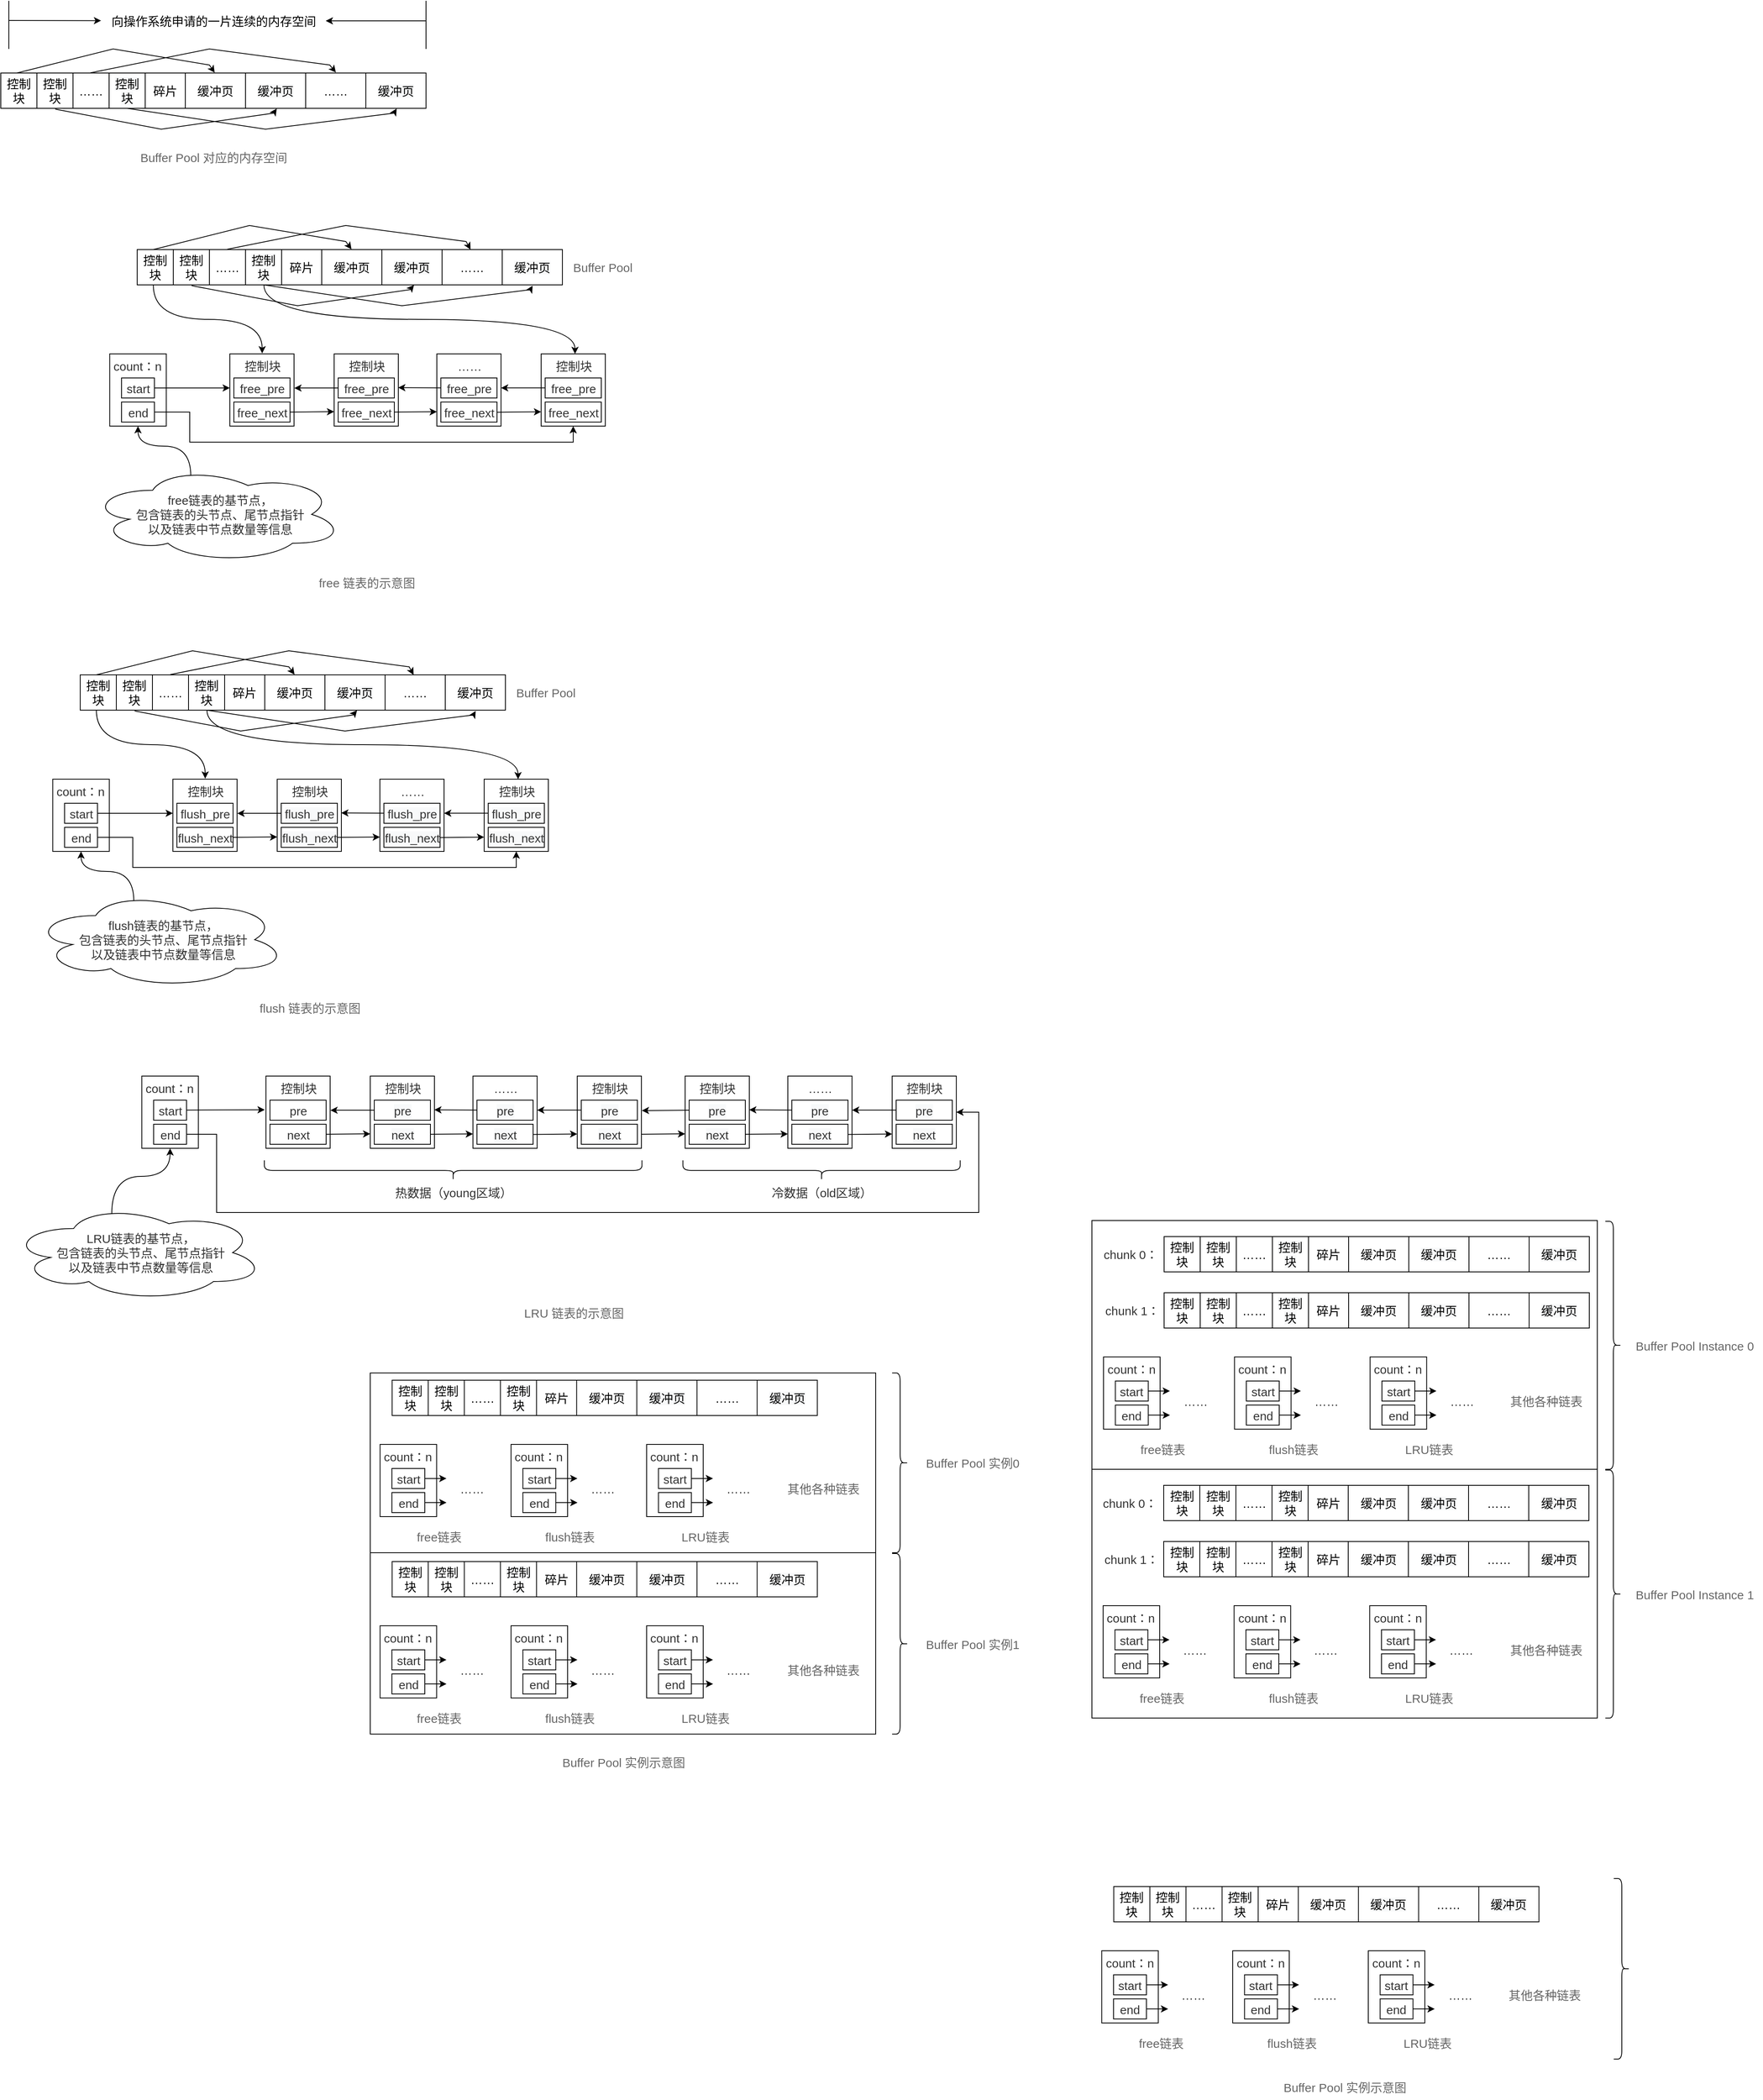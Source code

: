 <mxfile version="20.6.0" type="github">
  <diagram id="CajXX_VNCCq833XSARex">
    <mxGraphModel dx="1357" dy="924" grid="1" gridSize="10" guides="1" tooltips="1" connect="1" arrows="1" fold="1" page="1" pageScale="1" pageWidth="827" pageHeight="1169" math="0" shadow="0">
      <root>
        <mxCell id="0" />
        <mxCell id="1" parent="0" />
        <mxCell id="jI2HZNCU--r-3EHntsAd-325" value="" style="shape=table;startSize=0;container=1;collapsible=0;childLayout=tableLayout;fontSize=15;fontColor=#333333;" vertex="1" parent="1">
          <mxGeometry x="490.5" y="1790" width="630" height="450" as="geometry" />
        </mxCell>
        <mxCell id="jI2HZNCU--r-3EHntsAd-328" value="" style="shape=tableRow;horizontal=0;startSize=0;swimlaneHead=0;swimlaneBody=0;top=0;left=0;bottom=0;right=0;collapsible=0;dropTarget=0;fillColor=none;points=[[0,0.5],[1,0.5]];portConstraint=eastwest;fontSize=15;fontColor=#333333;" vertex="1" parent="jI2HZNCU--r-3EHntsAd-325">
          <mxGeometry width="630" height="224" as="geometry" />
        </mxCell>
        <mxCell id="jI2HZNCU--r-3EHntsAd-329" value="" style="shape=partialRectangle;html=1;whiteSpace=wrap;connectable=0;overflow=hidden;fillColor=none;top=0;left=0;bottom=0;right=0;pointerEvents=1;fontSize=15;fontColor=#333333;" vertex="1" parent="jI2HZNCU--r-3EHntsAd-328">
          <mxGeometry width="630" height="224" as="geometry">
            <mxRectangle width="630" height="224" as="alternateBounds" />
          </mxGeometry>
        </mxCell>
        <mxCell id="jI2HZNCU--r-3EHntsAd-326" value="" style="shape=tableRow;horizontal=0;startSize=0;swimlaneHead=0;swimlaneBody=0;top=0;left=0;bottom=0;right=0;collapsible=0;dropTarget=0;fillColor=none;points=[[0,0.5],[1,0.5]];portConstraint=eastwest;fontSize=15;fontColor=#333333;" vertex="1" parent="jI2HZNCU--r-3EHntsAd-325">
          <mxGeometry y="224" width="630" height="226" as="geometry" />
        </mxCell>
        <mxCell id="jI2HZNCU--r-3EHntsAd-327" value="" style="shape=partialRectangle;html=1;whiteSpace=wrap;connectable=0;overflow=hidden;fillColor=none;top=0;left=0;bottom=0;right=0;pointerEvents=1;fontSize=15;fontColor=#333333;" vertex="1" parent="jI2HZNCU--r-3EHntsAd-326">
          <mxGeometry width="630" height="226" as="geometry">
            <mxRectangle width="630" height="226" as="alternateBounds" />
          </mxGeometry>
        </mxCell>
        <mxCell id="jI2HZNCU--r-3EHntsAd-1" value="" style="shape=table;startSize=0;container=1;collapsible=0;childLayout=tableLayout;fontSize=15;" vertex="1" parent="1">
          <mxGeometry x="30" y="170" width="530" height="44" as="geometry" />
        </mxCell>
        <mxCell id="jI2HZNCU--r-3EHntsAd-2" value="" style="shape=tableRow;horizontal=0;startSize=0;swimlaneHead=0;swimlaneBody=0;top=0;left=0;bottom=0;right=0;collapsible=0;dropTarget=0;fillColor=none;points=[[0,0.5],[1,0.5]];portConstraint=eastwest;fontSize=15;" vertex="1" parent="jI2HZNCU--r-3EHntsAd-1">
          <mxGeometry width="530" height="44" as="geometry" />
        </mxCell>
        <mxCell id="jI2HZNCU--r-3EHntsAd-3" value="控制&lt;br style=&quot;font-size: 15px;&quot;&gt;块" style="shape=partialRectangle;html=1;whiteSpace=wrap;connectable=0;overflow=hidden;fillColor=none;top=0;left=0;bottom=0;right=0;pointerEvents=1;fontSize=15;" vertex="1" parent="jI2HZNCU--r-3EHntsAd-2">
          <mxGeometry width="45" height="44" as="geometry">
            <mxRectangle width="45" height="44" as="alternateBounds" />
          </mxGeometry>
        </mxCell>
        <mxCell id="jI2HZNCU--r-3EHntsAd-4" value="控制&lt;br style=&quot;font-size: 15px;&quot;&gt;块" style="shape=partialRectangle;html=1;whiteSpace=wrap;connectable=0;overflow=hidden;fillColor=none;top=0;left=0;bottom=0;right=0;pointerEvents=1;fontSize=15;" vertex="1" parent="jI2HZNCU--r-3EHntsAd-2">
          <mxGeometry x="45" width="45" height="44" as="geometry">
            <mxRectangle width="45" height="44" as="alternateBounds" />
          </mxGeometry>
        </mxCell>
        <mxCell id="jI2HZNCU--r-3EHntsAd-5" value="……" style="shape=partialRectangle;html=1;whiteSpace=wrap;connectable=0;overflow=hidden;fillColor=none;top=0;left=0;bottom=0;right=0;pointerEvents=1;fontSize=15;" vertex="1" parent="jI2HZNCU--r-3EHntsAd-2">
          <mxGeometry x="90" width="45" height="44" as="geometry">
            <mxRectangle width="45" height="44" as="alternateBounds" />
          </mxGeometry>
        </mxCell>
        <mxCell id="jI2HZNCU--r-3EHntsAd-6" value="&lt;meta charset=&quot;utf-8&quot; style=&quot;font-size: 15px;&quot;&gt;&lt;span style=&quot;color: rgb(0, 0, 0); font-family: Helvetica; font-size: 15px; font-style: normal; font-variant-ligatures: normal; font-variant-caps: normal; font-weight: 400; letter-spacing: normal; orphans: 2; text-align: center; text-indent: 0px; text-transform: none; widows: 2; word-spacing: 0px; -webkit-text-stroke-width: 0px; background-color: rgb(248, 249, 250); text-decoration-thickness: initial; text-decoration-style: initial; text-decoration-color: initial; float: none; display: inline !important;&quot;&gt;控制&lt;/span&gt;&lt;br style=&quot;color: rgb(0, 0, 0); font-family: Helvetica; font-size: 15px; font-style: normal; font-variant-ligatures: normal; font-variant-caps: normal; font-weight: 400; letter-spacing: normal; orphans: 2; text-align: center; text-indent: 0px; text-transform: none; widows: 2; word-spacing: 0px; -webkit-text-stroke-width: 0px; background-color: rgb(248, 249, 250); text-decoration-thickness: initial; text-decoration-style: initial; text-decoration-color: initial;&quot;&gt;&lt;span style=&quot;color: rgb(0, 0, 0); font-family: Helvetica; font-size: 15px; font-style: normal; font-variant-ligatures: normal; font-variant-caps: normal; font-weight: 400; letter-spacing: normal; orphans: 2; text-align: center; text-indent: 0px; text-transform: none; widows: 2; word-spacing: 0px; -webkit-text-stroke-width: 0px; background-color: rgb(248, 249, 250); text-decoration-thickness: initial; text-decoration-style: initial; text-decoration-color: initial; float: none; display: inline !important;&quot;&gt;块&lt;/span&gt;" style="shape=partialRectangle;html=1;whiteSpace=wrap;connectable=0;overflow=hidden;fillColor=none;top=0;left=0;bottom=0;right=0;pointerEvents=1;fontSize=15;" vertex="1" parent="jI2HZNCU--r-3EHntsAd-2">
          <mxGeometry x="135" width="45" height="44" as="geometry">
            <mxRectangle width="45" height="44" as="alternateBounds" />
          </mxGeometry>
        </mxCell>
        <mxCell id="jI2HZNCU--r-3EHntsAd-7" value="碎片" style="shape=partialRectangle;html=1;whiteSpace=wrap;connectable=0;overflow=hidden;fillColor=none;top=0;left=0;bottom=0;right=0;pointerEvents=1;fontSize=15;" vertex="1" parent="jI2HZNCU--r-3EHntsAd-2">
          <mxGeometry x="180" width="50" height="44" as="geometry">
            <mxRectangle width="50" height="44" as="alternateBounds" />
          </mxGeometry>
        </mxCell>
        <mxCell id="jI2HZNCU--r-3EHntsAd-8" value="缓冲页" style="shape=partialRectangle;html=1;whiteSpace=wrap;connectable=0;overflow=hidden;fillColor=none;top=0;left=0;bottom=0;right=0;pointerEvents=1;fontSize=15;" vertex="1" parent="jI2HZNCU--r-3EHntsAd-2">
          <mxGeometry x="230" width="75" height="44" as="geometry">
            <mxRectangle width="75" height="44" as="alternateBounds" />
          </mxGeometry>
        </mxCell>
        <mxCell id="jI2HZNCU--r-3EHntsAd-9" value="&lt;meta charset=&quot;utf-8&quot;&gt;&lt;span style=&quot;color: rgb(0, 0, 0); font-family: Helvetica; font-size: 15px; font-style: normal; font-variant-ligatures: normal; font-variant-caps: normal; font-weight: 400; letter-spacing: normal; orphans: 2; text-align: center; text-indent: 0px; text-transform: none; widows: 2; word-spacing: 0px; -webkit-text-stroke-width: 0px; background-color: rgb(248, 249, 250); text-decoration-thickness: initial; text-decoration-style: initial; text-decoration-color: initial; float: none; display: inline !important;&quot;&gt;缓冲页&lt;/span&gt;" style="shape=partialRectangle;html=1;whiteSpace=wrap;connectable=0;overflow=hidden;fillColor=none;top=0;left=0;bottom=0;right=0;pointerEvents=1;fontSize=15;" vertex="1" parent="jI2HZNCU--r-3EHntsAd-2">
          <mxGeometry x="305" width="75" height="44" as="geometry">
            <mxRectangle width="75" height="44" as="alternateBounds" />
          </mxGeometry>
        </mxCell>
        <mxCell id="jI2HZNCU--r-3EHntsAd-10" value="……" style="shape=partialRectangle;html=1;whiteSpace=wrap;connectable=0;overflow=hidden;fillColor=none;top=0;left=0;bottom=0;right=0;pointerEvents=1;fontSize=15;" vertex="1" parent="jI2HZNCU--r-3EHntsAd-2">
          <mxGeometry x="380" width="75" height="44" as="geometry">
            <mxRectangle width="75" height="44" as="alternateBounds" />
          </mxGeometry>
        </mxCell>
        <mxCell id="jI2HZNCU--r-3EHntsAd-11" value="&lt;meta charset=&quot;utf-8&quot;&gt;&lt;span style=&quot;color: rgb(0, 0, 0); font-family: Helvetica; font-size: 15px; font-style: normal; font-variant-ligatures: normal; font-variant-caps: normal; font-weight: 400; letter-spacing: normal; orphans: 2; text-align: center; text-indent: 0px; text-transform: none; widows: 2; word-spacing: 0px; -webkit-text-stroke-width: 0px; background-color: rgb(248, 249, 250); text-decoration-thickness: initial; text-decoration-style: initial; text-decoration-color: initial; float: none; display: inline !important;&quot;&gt;缓冲页&lt;/span&gt;" style="shape=partialRectangle;html=1;whiteSpace=wrap;connectable=0;overflow=hidden;fillColor=none;top=0;left=0;bottom=0;right=0;pointerEvents=1;fontSize=15;" vertex="1" parent="jI2HZNCU--r-3EHntsAd-2">
          <mxGeometry x="455" width="75" height="44" as="geometry">
            <mxRectangle width="75" height="44" as="alternateBounds" />
          </mxGeometry>
        </mxCell>
        <mxCell id="jI2HZNCU--r-3EHntsAd-43" value="" style="endArrow=classic;html=1;rounded=0;fontSize=15;exitX=0.128;exitY=1.023;exitDx=0;exitDy=0;exitPerimeter=0;entryX=0.649;entryY=1.005;entryDx=0;entryDy=0;entryPerimeter=0;" edge="1" parent="jI2HZNCU--r-3EHntsAd-1" source="jI2HZNCU--r-3EHntsAd-2" target="jI2HZNCU--r-3EHntsAd-2">
          <mxGeometry width="50" height="50" relative="1" as="geometry">
            <mxPoint x="360" y="150" as="sourcePoint" />
            <mxPoint x="410" y="100" as="targetPoint" />
            <Array as="points">
              <mxPoint x="200" y="70" />
              <mxPoint x="340" y="50" />
            </Array>
          </mxGeometry>
        </mxCell>
        <mxCell id="jI2HZNCU--r-3EHntsAd-44" value="" style="endArrow=classic;html=1;rounded=0;fontSize=15;exitX=0.211;exitY=-0.006;exitDx=0;exitDy=0;exitPerimeter=0;entryX=0.788;entryY=-0.014;entryDx=0;entryDy=0;entryPerimeter=0;" edge="1" parent="jI2HZNCU--r-3EHntsAd-1" source="jI2HZNCU--r-3EHntsAd-2" target="jI2HZNCU--r-3EHntsAd-2">
          <mxGeometry width="50" height="50" relative="1" as="geometry">
            <mxPoint x="360" y="150" as="sourcePoint" />
            <mxPoint x="410" y="100" as="targetPoint" />
            <Array as="points">
              <mxPoint x="260" y="-30" />
              <mxPoint x="410" y="-10" />
            </Array>
          </mxGeometry>
        </mxCell>
        <mxCell id="jI2HZNCU--r-3EHntsAd-56" value="" style="endArrow=classic;html=1;rounded=0;fontSize=15;exitX=0.297;exitY=0.999;exitDx=0;exitDy=0;exitPerimeter=0;entryX=0.931;entryY=1.005;entryDx=0;entryDy=0;entryPerimeter=0;" edge="1" parent="jI2HZNCU--r-3EHntsAd-1" source="jI2HZNCU--r-3EHntsAd-2" target="jI2HZNCU--r-3EHntsAd-2">
          <mxGeometry width="50" height="50" relative="1" as="geometry">
            <mxPoint x="360" y="150" as="sourcePoint" />
            <mxPoint x="410" y="100" as="targetPoint" />
            <Array as="points">
              <mxPoint x="330" y="70" />
              <mxPoint x="490" y="50" />
            </Array>
          </mxGeometry>
        </mxCell>
        <mxCell id="jI2HZNCU--r-3EHntsAd-30" value="" style="shape=table;startSize=0;container=1;collapsible=0;childLayout=tableLayout;fontSize=15;" vertex="1" parent="1">
          <mxGeometry x="517.75" y="1799" width="530" height="44" as="geometry" />
        </mxCell>
        <mxCell id="jI2HZNCU--r-3EHntsAd-31" value="" style="shape=tableRow;horizontal=0;startSize=0;swimlaneHead=0;swimlaneBody=0;top=0;left=0;bottom=0;right=0;collapsible=0;dropTarget=0;fillColor=none;points=[[0,0.5],[1,0.5]];portConstraint=eastwest;fontSize=15;" vertex="1" parent="jI2HZNCU--r-3EHntsAd-30">
          <mxGeometry width="530" height="44" as="geometry" />
        </mxCell>
        <mxCell id="jI2HZNCU--r-3EHntsAd-32" value="控制&lt;br style=&quot;font-size: 15px;&quot;&gt;块" style="shape=partialRectangle;html=1;whiteSpace=wrap;connectable=0;overflow=hidden;fillColor=none;top=0;left=0;bottom=0;right=0;pointerEvents=1;fontSize=15;" vertex="1" parent="jI2HZNCU--r-3EHntsAd-31">
          <mxGeometry width="45" height="44" as="geometry">
            <mxRectangle width="45" height="44" as="alternateBounds" />
          </mxGeometry>
        </mxCell>
        <mxCell id="jI2HZNCU--r-3EHntsAd-33" value="控制&lt;br style=&quot;font-size: 15px;&quot;&gt;块" style="shape=partialRectangle;html=1;whiteSpace=wrap;connectable=0;overflow=hidden;fillColor=none;top=0;left=0;bottom=0;right=0;pointerEvents=1;fontSize=15;" vertex="1" parent="jI2HZNCU--r-3EHntsAd-31">
          <mxGeometry x="45" width="45" height="44" as="geometry">
            <mxRectangle width="45" height="44" as="alternateBounds" />
          </mxGeometry>
        </mxCell>
        <mxCell id="jI2HZNCU--r-3EHntsAd-34" value="……" style="shape=partialRectangle;html=1;whiteSpace=wrap;connectable=0;overflow=hidden;fillColor=none;top=0;left=0;bottom=0;right=0;pointerEvents=1;fontSize=15;" vertex="1" parent="jI2HZNCU--r-3EHntsAd-31">
          <mxGeometry x="90" width="45" height="44" as="geometry">
            <mxRectangle width="45" height="44" as="alternateBounds" />
          </mxGeometry>
        </mxCell>
        <mxCell id="jI2HZNCU--r-3EHntsAd-35" value="&lt;meta charset=&quot;utf-8&quot; style=&quot;font-size: 15px;&quot;&gt;&lt;span style=&quot;color: rgb(0, 0, 0); font-family: Helvetica; font-size: 15px; font-style: normal; font-variant-ligatures: normal; font-variant-caps: normal; font-weight: 400; letter-spacing: normal; orphans: 2; text-align: center; text-indent: 0px; text-transform: none; widows: 2; word-spacing: 0px; -webkit-text-stroke-width: 0px; background-color: rgb(248, 249, 250); text-decoration-thickness: initial; text-decoration-style: initial; text-decoration-color: initial; float: none; display: inline !important;&quot;&gt;控制&lt;/span&gt;&lt;br style=&quot;color: rgb(0, 0, 0); font-family: Helvetica; font-size: 15px; font-style: normal; font-variant-ligatures: normal; font-variant-caps: normal; font-weight: 400; letter-spacing: normal; orphans: 2; text-align: center; text-indent: 0px; text-transform: none; widows: 2; word-spacing: 0px; -webkit-text-stroke-width: 0px; background-color: rgb(248, 249, 250); text-decoration-thickness: initial; text-decoration-style: initial; text-decoration-color: initial;&quot;&gt;&lt;span style=&quot;color: rgb(0, 0, 0); font-family: Helvetica; font-size: 15px; font-style: normal; font-variant-ligatures: normal; font-variant-caps: normal; font-weight: 400; letter-spacing: normal; orphans: 2; text-align: center; text-indent: 0px; text-transform: none; widows: 2; word-spacing: 0px; -webkit-text-stroke-width: 0px; background-color: rgb(248, 249, 250); text-decoration-thickness: initial; text-decoration-style: initial; text-decoration-color: initial; float: none; display: inline !important;&quot;&gt;块&lt;/span&gt;" style="shape=partialRectangle;html=1;whiteSpace=wrap;connectable=0;overflow=hidden;fillColor=none;top=0;left=0;bottom=0;right=0;pointerEvents=1;fontSize=15;" vertex="1" parent="jI2HZNCU--r-3EHntsAd-31">
          <mxGeometry x="135" width="45" height="44" as="geometry">
            <mxRectangle width="45" height="44" as="alternateBounds" />
          </mxGeometry>
        </mxCell>
        <mxCell id="jI2HZNCU--r-3EHntsAd-36" value="碎片" style="shape=partialRectangle;html=1;whiteSpace=wrap;connectable=0;overflow=hidden;fillColor=none;top=0;left=0;bottom=0;right=0;pointerEvents=1;fontSize=15;" vertex="1" parent="jI2HZNCU--r-3EHntsAd-31">
          <mxGeometry x="180" width="50" height="44" as="geometry">
            <mxRectangle width="50" height="44" as="alternateBounds" />
          </mxGeometry>
        </mxCell>
        <mxCell id="jI2HZNCU--r-3EHntsAd-37" value="缓冲页" style="shape=partialRectangle;html=1;whiteSpace=wrap;connectable=0;overflow=hidden;fillColor=none;top=0;left=0;bottom=0;right=0;pointerEvents=1;fontSize=15;" vertex="1" parent="jI2HZNCU--r-3EHntsAd-31">
          <mxGeometry x="230" width="75" height="44" as="geometry">
            <mxRectangle width="75" height="44" as="alternateBounds" />
          </mxGeometry>
        </mxCell>
        <mxCell id="jI2HZNCU--r-3EHntsAd-38" value="&lt;meta charset=&quot;utf-8&quot;&gt;&lt;span style=&quot;color: rgb(0, 0, 0); font-family: Helvetica; font-size: 15px; font-style: normal; font-variant-ligatures: normal; font-variant-caps: normal; font-weight: 400; letter-spacing: normal; orphans: 2; text-align: center; text-indent: 0px; text-transform: none; widows: 2; word-spacing: 0px; -webkit-text-stroke-width: 0px; background-color: rgb(248, 249, 250); text-decoration-thickness: initial; text-decoration-style: initial; text-decoration-color: initial; float: none; display: inline !important;&quot;&gt;缓冲页&lt;/span&gt;" style="shape=partialRectangle;html=1;whiteSpace=wrap;connectable=0;overflow=hidden;fillColor=none;top=0;left=0;bottom=0;right=0;pointerEvents=1;fontSize=15;" vertex="1" parent="jI2HZNCU--r-3EHntsAd-31">
          <mxGeometry x="305" width="75" height="44" as="geometry">
            <mxRectangle width="75" height="44" as="alternateBounds" />
          </mxGeometry>
        </mxCell>
        <mxCell id="jI2HZNCU--r-3EHntsAd-39" value="……" style="shape=partialRectangle;html=1;whiteSpace=wrap;connectable=0;overflow=hidden;fillColor=none;top=0;left=0;bottom=0;right=0;pointerEvents=1;fontSize=15;" vertex="1" parent="jI2HZNCU--r-3EHntsAd-31">
          <mxGeometry x="380" width="75" height="44" as="geometry">
            <mxRectangle width="75" height="44" as="alternateBounds" />
          </mxGeometry>
        </mxCell>
        <mxCell id="jI2HZNCU--r-3EHntsAd-40" value="&lt;meta charset=&quot;utf-8&quot;&gt;&lt;span style=&quot;color: rgb(0, 0, 0); font-family: Helvetica; font-size: 15px; font-style: normal; font-variant-ligatures: normal; font-variant-caps: normal; font-weight: 400; letter-spacing: normal; orphans: 2; text-align: center; text-indent: 0px; text-transform: none; widows: 2; word-spacing: 0px; -webkit-text-stroke-width: 0px; background-color: rgb(248, 249, 250); text-decoration-thickness: initial; text-decoration-style: initial; text-decoration-color: initial; float: none; display: inline !important;&quot;&gt;缓冲页&lt;/span&gt;" style="shape=partialRectangle;html=1;whiteSpace=wrap;connectable=0;overflow=hidden;fillColor=none;top=0;left=0;bottom=0;right=0;pointerEvents=1;fontSize=15;" vertex="1" parent="jI2HZNCU--r-3EHntsAd-31">
          <mxGeometry x="455" width="75" height="44" as="geometry">
            <mxRectangle width="75" height="44" as="alternateBounds" />
          </mxGeometry>
        </mxCell>
        <mxCell id="jI2HZNCU--r-3EHntsAd-42" value="" style="endArrow=classic;html=1;rounded=0;fontSize=15;entryX=0.503;entryY=-0.009;entryDx=0;entryDy=0;entryPerimeter=0;" edge="1" parent="1" target="jI2HZNCU--r-3EHntsAd-2">
          <mxGeometry width="50" height="50" relative="1" as="geometry">
            <mxPoint x="50" y="170" as="sourcePoint" />
            <mxPoint x="100" y="120" as="targetPoint" />
            <Array as="points">
              <mxPoint x="170" y="140" />
              <mxPoint x="290" y="160" />
            </Array>
          </mxGeometry>
        </mxCell>
        <mxCell id="jI2HZNCU--r-3EHntsAd-57" value="" style="endArrow=none;html=1;rounded=0;fontSize=15;" edge="1" parent="1">
          <mxGeometry width="50" height="50" relative="1" as="geometry">
            <mxPoint x="40" y="140" as="sourcePoint" />
            <mxPoint x="40" y="80" as="targetPoint" />
          </mxGeometry>
        </mxCell>
        <mxCell id="jI2HZNCU--r-3EHntsAd-58" value="" style="endArrow=none;html=1;rounded=0;fontSize=15;" edge="1" parent="1">
          <mxGeometry width="50" height="50" relative="1" as="geometry">
            <mxPoint x="560" y="140" as="sourcePoint" />
            <mxPoint x="560" y="80" as="targetPoint" />
          </mxGeometry>
        </mxCell>
        <mxCell id="jI2HZNCU--r-3EHntsAd-59" value="向操作系统申请的一片连续的内存空间" style="text;html=1;align=center;verticalAlign=middle;resizable=0;points=[];autosize=1;strokeColor=none;fillColor=none;fontSize=15;" vertex="1" parent="1">
          <mxGeometry x="155" y="90" width="280" height="30" as="geometry" />
        </mxCell>
        <mxCell id="jI2HZNCU--r-3EHntsAd-60" value="" style="endArrow=classic;html=1;rounded=0;fontSize=15;" edge="1" parent="1" target="jI2HZNCU--r-3EHntsAd-59">
          <mxGeometry width="50" height="50" relative="1" as="geometry">
            <mxPoint x="40" y="104.5" as="sourcePoint" />
            <mxPoint x="110" y="104.5" as="targetPoint" />
          </mxGeometry>
        </mxCell>
        <mxCell id="jI2HZNCU--r-3EHntsAd-61" value="" style="endArrow=classic;html=1;rounded=0;fontSize=15;" edge="1" parent="1" target="jI2HZNCU--r-3EHntsAd-59">
          <mxGeometry width="50" height="50" relative="1" as="geometry">
            <mxPoint x="560" y="105" as="sourcePoint" />
            <mxPoint x="445" y="104.725" as="targetPoint" />
          </mxGeometry>
        </mxCell>
        <mxCell id="jI2HZNCU--r-3EHntsAd-62" value="&lt;font color=&quot;#666666&quot;&gt;Buffer Pool 对应的内存空间&lt;/font&gt;" style="text;html=1;align=center;verticalAlign=middle;resizable=0;points=[];autosize=1;strokeColor=none;fillColor=none;fontSize=15;" vertex="1" parent="1">
          <mxGeometry x="190" y="260" width="210" height="30" as="geometry" />
        </mxCell>
        <mxCell id="jI2HZNCU--r-3EHntsAd-63" value="" style="shape=table;startSize=0;container=1;collapsible=0;childLayout=tableLayout;fontSize=15;" vertex="1" parent="1">
          <mxGeometry x="200" y="390" width="530" height="44" as="geometry" />
        </mxCell>
        <mxCell id="jI2HZNCU--r-3EHntsAd-64" value="" style="shape=tableRow;horizontal=0;startSize=0;swimlaneHead=0;swimlaneBody=0;top=0;left=0;bottom=0;right=0;collapsible=0;dropTarget=0;fillColor=none;points=[[0,0.5],[1,0.5]];portConstraint=eastwest;fontSize=15;" vertex="1" parent="jI2HZNCU--r-3EHntsAd-63">
          <mxGeometry width="530" height="44" as="geometry" />
        </mxCell>
        <mxCell id="jI2HZNCU--r-3EHntsAd-65" value="控制&lt;br style=&quot;font-size: 15px;&quot;&gt;块" style="shape=partialRectangle;html=1;whiteSpace=wrap;connectable=0;overflow=hidden;fillColor=none;top=0;left=0;bottom=0;right=0;pointerEvents=1;fontSize=15;" vertex="1" parent="jI2HZNCU--r-3EHntsAd-64">
          <mxGeometry width="45" height="44" as="geometry">
            <mxRectangle width="45" height="44" as="alternateBounds" />
          </mxGeometry>
        </mxCell>
        <mxCell id="jI2HZNCU--r-3EHntsAd-66" value="控制&lt;br style=&quot;font-size: 15px;&quot;&gt;块" style="shape=partialRectangle;html=1;whiteSpace=wrap;connectable=0;overflow=hidden;fillColor=none;top=0;left=0;bottom=0;right=0;pointerEvents=1;fontSize=15;" vertex="1" parent="jI2HZNCU--r-3EHntsAd-64">
          <mxGeometry x="45" width="45" height="44" as="geometry">
            <mxRectangle width="45" height="44" as="alternateBounds" />
          </mxGeometry>
        </mxCell>
        <mxCell id="jI2HZNCU--r-3EHntsAd-67" value="……" style="shape=partialRectangle;html=1;whiteSpace=wrap;connectable=0;overflow=hidden;fillColor=none;top=0;left=0;bottom=0;right=0;pointerEvents=1;fontSize=15;" vertex="1" parent="jI2HZNCU--r-3EHntsAd-64">
          <mxGeometry x="90" width="45" height="44" as="geometry">
            <mxRectangle width="45" height="44" as="alternateBounds" />
          </mxGeometry>
        </mxCell>
        <mxCell id="jI2HZNCU--r-3EHntsAd-68" value="&lt;meta charset=&quot;utf-8&quot; style=&quot;font-size: 15px;&quot;&gt;&lt;span style=&quot;color: rgb(0, 0, 0); font-family: Helvetica; font-size: 15px; font-style: normal; font-variant-ligatures: normal; font-variant-caps: normal; font-weight: 400; letter-spacing: normal; orphans: 2; text-align: center; text-indent: 0px; text-transform: none; widows: 2; word-spacing: 0px; -webkit-text-stroke-width: 0px; background-color: rgb(248, 249, 250); text-decoration-thickness: initial; text-decoration-style: initial; text-decoration-color: initial; float: none; display: inline !important;&quot;&gt;控制&lt;/span&gt;&lt;br style=&quot;color: rgb(0, 0, 0); font-family: Helvetica; font-size: 15px; font-style: normal; font-variant-ligatures: normal; font-variant-caps: normal; font-weight: 400; letter-spacing: normal; orphans: 2; text-align: center; text-indent: 0px; text-transform: none; widows: 2; word-spacing: 0px; -webkit-text-stroke-width: 0px; background-color: rgb(248, 249, 250); text-decoration-thickness: initial; text-decoration-style: initial; text-decoration-color: initial;&quot;&gt;&lt;span style=&quot;color: rgb(0, 0, 0); font-family: Helvetica; font-size: 15px; font-style: normal; font-variant-ligatures: normal; font-variant-caps: normal; font-weight: 400; letter-spacing: normal; orphans: 2; text-align: center; text-indent: 0px; text-transform: none; widows: 2; word-spacing: 0px; -webkit-text-stroke-width: 0px; background-color: rgb(248, 249, 250); text-decoration-thickness: initial; text-decoration-style: initial; text-decoration-color: initial; float: none; display: inline !important;&quot;&gt;块&lt;/span&gt;" style="shape=partialRectangle;html=1;whiteSpace=wrap;connectable=0;overflow=hidden;fillColor=none;top=0;left=0;bottom=0;right=0;pointerEvents=1;fontSize=15;" vertex="1" parent="jI2HZNCU--r-3EHntsAd-64">
          <mxGeometry x="135" width="45" height="44" as="geometry">
            <mxRectangle width="45" height="44" as="alternateBounds" />
          </mxGeometry>
        </mxCell>
        <mxCell id="jI2HZNCU--r-3EHntsAd-69" value="碎片" style="shape=partialRectangle;html=1;whiteSpace=wrap;connectable=0;overflow=hidden;fillColor=none;top=0;left=0;bottom=0;right=0;pointerEvents=1;fontSize=15;" vertex="1" parent="jI2HZNCU--r-3EHntsAd-64">
          <mxGeometry x="180" width="50" height="44" as="geometry">
            <mxRectangle width="50" height="44" as="alternateBounds" />
          </mxGeometry>
        </mxCell>
        <mxCell id="jI2HZNCU--r-3EHntsAd-70" value="缓冲页" style="shape=partialRectangle;html=1;whiteSpace=wrap;connectable=0;overflow=hidden;fillColor=none;top=0;left=0;bottom=0;right=0;pointerEvents=1;fontSize=15;" vertex="1" parent="jI2HZNCU--r-3EHntsAd-64">
          <mxGeometry x="230" width="75" height="44" as="geometry">
            <mxRectangle width="75" height="44" as="alternateBounds" />
          </mxGeometry>
        </mxCell>
        <mxCell id="jI2HZNCU--r-3EHntsAd-71" value="&lt;meta charset=&quot;utf-8&quot;&gt;&lt;span style=&quot;color: rgb(0, 0, 0); font-family: Helvetica; font-size: 15px; font-style: normal; font-variant-ligatures: normal; font-variant-caps: normal; font-weight: 400; letter-spacing: normal; orphans: 2; text-align: center; text-indent: 0px; text-transform: none; widows: 2; word-spacing: 0px; -webkit-text-stroke-width: 0px; background-color: rgb(248, 249, 250); text-decoration-thickness: initial; text-decoration-style: initial; text-decoration-color: initial; float: none; display: inline !important;&quot;&gt;缓冲页&lt;/span&gt;" style="shape=partialRectangle;html=1;whiteSpace=wrap;connectable=0;overflow=hidden;fillColor=none;top=0;left=0;bottom=0;right=0;pointerEvents=1;fontSize=15;" vertex="1" parent="jI2HZNCU--r-3EHntsAd-64">
          <mxGeometry x="305" width="75" height="44" as="geometry">
            <mxRectangle width="75" height="44" as="alternateBounds" />
          </mxGeometry>
        </mxCell>
        <mxCell id="jI2HZNCU--r-3EHntsAd-72" value="……" style="shape=partialRectangle;html=1;whiteSpace=wrap;connectable=0;overflow=hidden;fillColor=none;top=0;left=0;bottom=0;right=0;pointerEvents=1;fontSize=15;" vertex="1" parent="jI2HZNCU--r-3EHntsAd-64">
          <mxGeometry x="380" width="75" height="44" as="geometry">
            <mxRectangle width="75" height="44" as="alternateBounds" />
          </mxGeometry>
        </mxCell>
        <mxCell id="jI2HZNCU--r-3EHntsAd-73" value="&lt;meta charset=&quot;utf-8&quot;&gt;&lt;span style=&quot;color: rgb(0, 0, 0); font-family: Helvetica; font-size: 15px; font-style: normal; font-variant-ligatures: normal; font-variant-caps: normal; font-weight: 400; letter-spacing: normal; orphans: 2; text-align: center; text-indent: 0px; text-transform: none; widows: 2; word-spacing: 0px; -webkit-text-stroke-width: 0px; background-color: rgb(248, 249, 250); text-decoration-thickness: initial; text-decoration-style: initial; text-decoration-color: initial; float: none; display: inline !important;&quot;&gt;缓冲页&lt;/span&gt;" style="shape=partialRectangle;html=1;whiteSpace=wrap;connectable=0;overflow=hidden;fillColor=none;top=0;left=0;bottom=0;right=0;pointerEvents=1;fontSize=15;" vertex="1" parent="jI2HZNCU--r-3EHntsAd-64">
          <mxGeometry x="455" width="75" height="44" as="geometry">
            <mxRectangle width="75" height="44" as="alternateBounds" />
          </mxGeometry>
        </mxCell>
        <mxCell id="jI2HZNCU--r-3EHntsAd-74" value="" style="endArrow=classic;html=1;rounded=0;fontSize=15;exitX=0.128;exitY=1.023;exitDx=0;exitDy=0;exitPerimeter=0;entryX=0.651;entryY=1.003;entryDx=0;entryDy=0;entryPerimeter=0;" edge="1" parent="jI2HZNCU--r-3EHntsAd-63" source="jI2HZNCU--r-3EHntsAd-64" target="jI2HZNCU--r-3EHntsAd-64">
          <mxGeometry width="50" height="50" relative="1" as="geometry">
            <mxPoint x="360" y="150" as="sourcePoint" />
            <mxPoint x="410" y="100" as="targetPoint" />
            <Array as="points">
              <mxPoint x="200" y="70" />
              <mxPoint x="340" y="50" />
            </Array>
          </mxGeometry>
        </mxCell>
        <mxCell id="jI2HZNCU--r-3EHntsAd-75" value="" style="endArrow=classic;html=1;rounded=0;fontSize=15;exitX=0.212;exitY=-0.009;exitDx=0;exitDy=0;exitPerimeter=0;entryX=0.784;entryY=0.001;entryDx=0;entryDy=0;entryPerimeter=0;" edge="1" parent="jI2HZNCU--r-3EHntsAd-63" source="jI2HZNCU--r-3EHntsAd-64" target="jI2HZNCU--r-3EHntsAd-64">
          <mxGeometry width="50" height="50" relative="1" as="geometry">
            <mxPoint x="360" y="150" as="sourcePoint" />
            <mxPoint x="410" y="100" as="targetPoint" />
            <Array as="points">
              <mxPoint x="260" y="-30" />
              <mxPoint x="410" y="-10" />
            </Array>
          </mxGeometry>
        </mxCell>
        <mxCell id="jI2HZNCU--r-3EHntsAd-76" value="" style="endArrow=classic;html=1;rounded=0;fontSize=15;exitX=0.298;exitY=1.001;exitDx=0;exitDy=0;exitPerimeter=0;entryX=0.93;entryY=1.023;entryDx=0;entryDy=0;entryPerimeter=0;" edge="1" parent="jI2HZNCU--r-3EHntsAd-63" source="jI2HZNCU--r-3EHntsAd-64" target="jI2HZNCU--r-3EHntsAd-64">
          <mxGeometry width="50" height="50" relative="1" as="geometry">
            <mxPoint x="360" y="150" as="sourcePoint" />
            <mxPoint x="410" y="100" as="targetPoint" />
            <Array as="points">
              <mxPoint x="330" y="70" />
              <mxPoint x="490" y="50" />
            </Array>
          </mxGeometry>
        </mxCell>
        <mxCell id="jI2HZNCU--r-3EHntsAd-77" value="" style="endArrow=classic;html=1;rounded=0;fontSize=15;entryX=0.504;entryY=-0.008;entryDx=0;entryDy=0;entryPerimeter=0;" edge="1" parent="1" target="jI2HZNCU--r-3EHntsAd-64">
          <mxGeometry width="50" height="50" relative="1" as="geometry">
            <mxPoint x="220" y="390" as="sourcePoint" />
            <mxPoint x="270" y="340" as="targetPoint" />
            <Array as="points">
              <mxPoint x="340" y="360" />
              <mxPoint x="460" y="380" />
            </Array>
          </mxGeometry>
        </mxCell>
        <mxCell id="jI2HZNCU--r-3EHntsAd-78" value="Buffer Pool" style="text;html=1;align=center;verticalAlign=middle;resizable=0;points=[];autosize=1;strokeColor=none;fillColor=none;fontSize=15;fontColor=#666666;" vertex="1" parent="1">
          <mxGeometry x="730" y="397" width="100" height="30" as="geometry" />
        </mxCell>
        <mxCell id="jI2HZNCU--r-3EHntsAd-79" value="" style="rounded=0;whiteSpace=wrap;html=1;fontSize=15;fontColor=#666666;" vertex="1" parent="1">
          <mxGeometry x="315.5" y="520" width="80" height="90" as="geometry" />
        </mxCell>
        <mxCell id="jI2HZNCU--r-3EHntsAd-80" value="&lt;font color=&quot;#333333&quot;&gt;free_pre&lt;/font&gt;" style="rounded=0;whiteSpace=wrap;html=1;fontSize=15;fontColor=#666666;" vertex="1" parent="1">
          <mxGeometry x="320.5" y="550" width="70" height="25" as="geometry" />
        </mxCell>
        <mxCell id="jI2HZNCU--r-3EHntsAd-81" value="&lt;font color=&quot;#333333&quot;&gt;free_next&lt;/font&gt;" style="rounded=0;whiteSpace=wrap;html=1;fontSize=15;fontColor=#666666;" vertex="1" parent="1">
          <mxGeometry x="320.5" y="580" width="70" height="25" as="geometry" />
        </mxCell>
        <mxCell id="jI2HZNCU--r-3EHntsAd-82" value="控制块" style="text;html=1;align=center;verticalAlign=middle;resizable=0;points=[];autosize=1;strokeColor=none;fillColor=none;fontSize=15;fontColor=#333333;" vertex="1" parent="1">
          <mxGeometry x="320.5" y="520" width="70" height="30" as="geometry" />
        </mxCell>
        <mxCell id="jI2HZNCU--r-3EHntsAd-83" value="" style="rounded=0;whiteSpace=wrap;html=1;fontSize=15;fontColor=#666666;" vertex="1" parent="1">
          <mxGeometry x="445.5" y="520" width="80" height="90" as="geometry" />
        </mxCell>
        <mxCell id="jI2HZNCU--r-3EHntsAd-84" value="&lt;font color=&quot;#333333&quot;&gt;free_pre&lt;/font&gt;" style="rounded=0;whiteSpace=wrap;html=1;fontSize=15;fontColor=#666666;" vertex="1" parent="1">
          <mxGeometry x="450.5" y="550" width="70" height="25" as="geometry" />
        </mxCell>
        <mxCell id="jI2HZNCU--r-3EHntsAd-85" value="&lt;font color=&quot;#333333&quot;&gt;free_next&lt;/font&gt;" style="rounded=0;whiteSpace=wrap;html=1;fontSize=15;fontColor=#666666;" vertex="1" parent="1">
          <mxGeometry x="450.5" y="580" width="70" height="25" as="geometry" />
        </mxCell>
        <mxCell id="jI2HZNCU--r-3EHntsAd-86" value="控制块" style="text;html=1;align=center;verticalAlign=middle;resizable=0;points=[];autosize=1;strokeColor=none;fillColor=none;fontSize=15;fontColor=#333333;" vertex="1" parent="1">
          <mxGeometry x="450.5" y="520" width="70" height="30" as="geometry" />
        </mxCell>
        <mxCell id="jI2HZNCU--r-3EHntsAd-87" value="" style="rounded=0;whiteSpace=wrap;html=1;fontSize=15;fontColor=#666666;" vertex="1" parent="1">
          <mxGeometry x="573.5" y="520" width="80" height="90" as="geometry" />
        </mxCell>
        <mxCell id="jI2HZNCU--r-3EHntsAd-88" value="&lt;font color=&quot;#333333&quot;&gt;free_pre&lt;/font&gt;" style="rounded=0;whiteSpace=wrap;html=1;fontSize=15;fontColor=#666666;" vertex="1" parent="1">
          <mxGeometry x="578.5" y="550" width="70" height="25" as="geometry" />
        </mxCell>
        <mxCell id="jI2HZNCU--r-3EHntsAd-89" value="&lt;font color=&quot;#333333&quot;&gt;free_next&lt;/font&gt;" style="rounded=0;whiteSpace=wrap;html=1;fontSize=15;fontColor=#666666;" vertex="1" parent="1">
          <mxGeometry x="578.5" y="580" width="70" height="25" as="geometry" />
        </mxCell>
        <mxCell id="jI2HZNCU--r-3EHntsAd-90" value="……" style="text;html=1;align=center;verticalAlign=middle;resizable=0;points=[];autosize=1;strokeColor=none;fillColor=none;fontSize=15;fontColor=#333333;" vertex="1" parent="1">
          <mxGeometry x="588.5" y="520" width="50" height="30" as="geometry" />
        </mxCell>
        <mxCell id="jI2HZNCU--r-3EHntsAd-91" value="" style="rounded=0;whiteSpace=wrap;html=1;fontSize=15;fontColor=#666666;" vertex="1" parent="1">
          <mxGeometry x="703.5" y="520" width="80" height="90" as="geometry" />
        </mxCell>
        <mxCell id="jI2HZNCU--r-3EHntsAd-92" value="&lt;font color=&quot;#333333&quot;&gt;free_pre&lt;/font&gt;" style="rounded=0;whiteSpace=wrap;html=1;fontSize=15;fontColor=#666666;" vertex="1" parent="1">
          <mxGeometry x="708.5" y="550" width="70" height="25" as="geometry" />
        </mxCell>
        <mxCell id="jI2HZNCU--r-3EHntsAd-93" value="&lt;font color=&quot;#333333&quot;&gt;free_next&lt;/font&gt;" style="rounded=0;whiteSpace=wrap;html=1;fontSize=15;fontColor=#666666;" vertex="1" parent="1">
          <mxGeometry x="708.5" y="580" width="70" height="25" as="geometry" />
        </mxCell>
        <mxCell id="jI2HZNCU--r-3EHntsAd-94" value="控制块" style="text;html=1;align=center;verticalAlign=middle;resizable=0;points=[];autosize=1;strokeColor=none;fillColor=none;fontSize=15;fontColor=#333333;" vertex="1" parent="1">
          <mxGeometry x="708.5" y="520" width="70" height="30" as="geometry" />
        </mxCell>
        <mxCell id="jI2HZNCU--r-3EHntsAd-98" value="" style="endArrow=classic;html=1;rounded=0;fontSize=15;fontColor=#333333;exitX=0;exitY=0.5;exitDx=0;exitDy=0;entryX=1.004;entryY=0.473;entryDx=0;entryDy=0;entryPerimeter=0;" edge="1" parent="1" source="jI2HZNCU--r-3EHntsAd-84" target="jI2HZNCU--r-3EHntsAd-79">
          <mxGeometry width="50" height="50" relative="1" as="geometry">
            <mxPoint x="443.5" y="562.5" as="sourcePoint" />
            <mxPoint x="394.5" y="563" as="targetPoint" />
          </mxGeometry>
        </mxCell>
        <mxCell id="jI2HZNCU--r-3EHntsAd-100" value="" style="endArrow=classic;html=1;rounded=0;fontSize=15;fontColor=#333333;exitX=1;exitY=0.5;exitDx=0;exitDy=0;" edge="1" parent="1" source="jI2HZNCU--r-3EHntsAd-81">
          <mxGeometry width="50" height="50" relative="1" as="geometry">
            <mxPoint x="395.5" y="592" as="sourcePoint" />
            <mxPoint x="445.5" y="592" as="targetPoint" />
          </mxGeometry>
        </mxCell>
        <mxCell id="jI2HZNCU--r-3EHntsAd-101" value="" style="endArrow=classic;html=1;rounded=0;fontSize=15;fontColor=#333333;exitX=1;exitY=0.5;exitDx=0;exitDy=0;" edge="1" parent="1" source="jI2HZNCU--r-3EHntsAd-85">
          <mxGeometry width="50" height="50" relative="1" as="geometry">
            <mxPoint x="522.5" y="592.86" as="sourcePoint" />
            <mxPoint x="573.5" y="592.14" as="targetPoint" />
          </mxGeometry>
        </mxCell>
        <mxCell id="jI2HZNCU--r-3EHntsAd-102" value="" style="endArrow=classic;html=1;rounded=0;fontSize=15;fontColor=#333333;exitX=1;exitY=0.5;exitDx=0;exitDy=0;" edge="1" parent="1">
          <mxGeometry width="50" height="50" relative="1" as="geometry">
            <mxPoint x="648.5" y="592.69" as="sourcePoint" />
            <mxPoint x="703.5" y="592.19" as="targetPoint" />
          </mxGeometry>
        </mxCell>
        <mxCell id="jI2HZNCU--r-3EHntsAd-103" value="" style="endArrow=classic;html=1;rounded=0;fontSize=15;fontColor=#333333;exitX=0;exitY=0.5;exitDx=0;exitDy=0;entryX=0.997;entryY=0.467;entryDx=0;entryDy=0;entryPerimeter=0;" edge="1" parent="1" target="jI2HZNCU--r-3EHntsAd-83">
          <mxGeometry width="50" height="50" relative="1" as="geometry">
            <mxPoint x="578.5" y="562.36" as="sourcePoint" />
            <mxPoint x="523.82" y="562.43" as="targetPoint" />
          </mxGeometry>
        </mxCell>
        <mxCell id="jI2HZNCU--r-3EHntsAd-104" value="" style="endArrow=classic;html=1;rounded=0;fontSize=15;fontColor=#333333;exitX=0;exitY=0.5;exitDx=0;exitDy=0;entryX=1.004;entryY=0.473;entryDx=0;entryDy=0;entryPerimeter=0;" edge="1" parent="1">
          <mxGeometry width="50" height="50" relative="1" as="geometry">
            <mxPoint x="708.18" y="562.34" as="sourcePoint" />
            <mxPoint x="653.5" y="562.41" as="targetPoint" />
          </mxGeometry>
        </mxCell>
        <mxCell id="jI2HZNCU--r-3EHntsAd-105" value="" style="rounded=0;whiteSpace=wrap;html=1;fontSize=15;fontColor=#333333;" vertex="1" parent="1">
          <mxGeometry x="165.75" y="520" width="70.5" height="90" as="geometry" />
        </mxCell>
        <mxCell id="jI2HZNCU--r-3EHntsAd-108" value="&lt;font color=&quot;#333333&quot;&gt;start&lt;/font&gt;" style="rounded=0;whiteSpace=wrap;html=1;fontSize=15;fontColor=#666666;" vertex="1" parent="1">
          <mxGeometry x="180.5" y="550" width="41" height="25" as="geometry" />
        </mxCell>
        <mxCell id="jI2HZNCU--r-3EHntsAd-133" style="edgeStyle=orthogonalEdgeStyle;rounded=0;orthogonalLoop=1;jettySize=auto;html=1;exitX=1;exitY=0.5;exitDx=0;exitDy=0;entryX=0.5;entryY=1;entryDx=0;entryDy=0;fontSize=15;fontColor=#333333;" edge="1" parent="1" source="jI2HZNCU--r-3EHntsAd-109" target="jI2HZNCU--r-3EHntsAd-91">
          <mxGeometry relative="1" as="geometry">
            <Array as="points">
              <mxPoint x="265.5" y="593" />
              <mxPoint x="265.5" y="630" />
              <mxPoint x="743.5" y="630" />
            </Array>
          </mxGeometry>
        </mxCell>
        <mxCell id="jI2HZNCU--r-3EHntsAd-109" value="&lt;font color=&quot;#333333&quot;&gt;end&lt;/font&gt;" style="rounded=0;whiteSpace=wrap;html=1;fontSize=15;fontColor=#666666;" vertex="1" parent="1">
          <mxGeometry x="180.5" y="580" width="41" height="25" as="geometry" />
        </mxCell>
        <mxCell id="jI2HZNCU--r-3EHntsAd-110" value="count：n" style="text;html=1;align=center;verticalAlign=middle;resizable=0;points=[];autosize=1;strokeColor=none;fillColor=none;fontSize=15;fontColor=#333333;" vertex="1" parent="1">
          <mxGeometry x="160" y="520" width="80" height="30" as="geometry" />
        </mxCell>
        <mxCell id="jI2HZNCU--r-3EHntsAd-132" value="" style="endArrow=classic;html=1;rounded=0;fontSize=15;fontColor=#333333;exitX=1;exitY=0.5;exitDx=0;exitDy=0;entryX=0;entryY=0.472;entryDx=0;entryDy=0;entryPerimeter=0;" edge="1" parent="1" source="jI2HZNCU--r-3EHntsAd-108" target="jI2HZNCU--r-3EHntsAd-79">
          <mxGeometry width="50" height="50" relative="1" as="geometry">
            <mxPoint x="475.5" y="580" as="sourcePoint" />
            <mxPoint x="525.5" y="530" as="targetPoint" />
          </mxGeometry>
        </mxCell>
        <mxCell id="jI2HZNCU--r-3EHntsAd-134" value="" style="endArrow=classic;html=1;rounded=0;fontSize=15;fontColor=#333333;exitX=0.038;exitY=1.01;exitDx=0;exitDy=0;exitPerimeter=0;entryX=0.504;entryY=-0.021;entryDx=0;entryDy=0;entryPerimeter=0;edgeStyle=orthogonalEdgeStyle;curved=1;" edge="1" parent="1" source="jI2HZNCU--r-3EHntsAd-63" target="jI2HZNCU--r-3EHntsAd-82">
          <mxGeometry width="50" height="50" relative="1" as="geometry">
            <mxPoint x="450" y="590" as="sourcePoint" />
            <mxPoint x="500" y="540" as="targetPoint" />
          </mxGeometry>
        </mxCell>
        <mxCell id="jI2HZNCU--r-3EHntsAd-135" value="" style="endArrow=classic;html=1;rounded=0;fontSize=15;fontColor=#333333;curved=1;entryX=0.532;entryY=0.002;entryDx=0;entryDy=0;entryPerimeter=0;exitX=0.298;exitY=1.003;exitDx=0;exitDy=0;exitPerimeter=0;edgeStyle=orthogonalEdgeStyle;" edge="1" parent="1" source="jI2HZNCU--r-3EHntsAd-63" target="jI2HZNCU--r-3EHntsAd-94">
          <mxGeometry width="50" height="50" relative="1" as="geometry">
            <mxPoint x="430" y="450" as="sourcePoint" />
            <mxPoint x="480" y="400" as="targetPoint" />
          </mxGeometry>
        </mxCell>
        <mxCell id="jI2HZNCU--r-3EHntsAd-138" style="edgeStyle=orthogonalEdgeStyle;curved=1;rounded=0;orthogonalLoop=1;jettySize=auto;html=1;exitX=0.4;exitY=0.1;exitDx=0;exitDy=0;exitPerimeter=0;entryX=0.5;entryY=1;entryDx=0;entryDy=0;fontSize=15;fontColor=#333333;" edge="1" parent="1" source="jI2HZNCU--r-3EHntsAd-136" target="jI2HZNCU--r-3EHntsAd-105">
          <mxGeometry relative="1" as="geometry" />
        </mxCell>
        <mxCell id="jI2HZNCU--r-3EHntsAd-136" value="" style="ellipse;shape=cloud;whiteSpace=wrap;html=1;fontSize=15;fontColor=#333333;" vertex="1" parent="1">
          <mxGeometry x="140" y="660" width="317" height="120" as="geometry" />
        </mxCell>
        <mxCell id="jI2HZNCU--r-3EHntsAd-137" value="free链表的基节点，&lt;br&gt;包含链表的头节点、尾节点指针&lt;br&gt;以及链表中节点数量等信息" style="text;html=1;align=center;verticalAlign=middle;resizable=0;points=[];autosize=1;strokeColor=none;fillColor=none;fontSize=15;fontColor=#333333;" vertex="1" parent="1">
          <mxGeometry x="187.75" y="685" width="230" height="70" as="geometry" />
        </mxCell>
        <mxCell id="jI2HZNCU--r-3EHntsAd-139" value="&lt;font color=&quot;#666666&quot;&gt;free 链表的示意图&lt;/font&gt;" style="text;html=1;align=center;verticalAlign=middle;resizable=0;points=[];autosize=1;strokeColor=none;fillColor=none;fontSize=15;" vertex="1" parent="1">
          <mxGeometry x="415.5" y="790" width="140" height="30" as="geometry" />
        </mxCell>
        <mxCell id="jI2HZNCU--r-3EHntsAd-140" value="" style="shape=table;startSize=0;container=1;collapsible=0;childLayout=tableLayout;fontSize=15;" vertex="1" parent="1">
          <mxGeometry x="129" y="920" width="530" height="44" as="geometry" />
        </mxCell>
        <mxCell id="jI2HZNCU--r-3EHntsAd-141" value="" style="shape=tableRow;horizontal=0;startSize=0;swimlaneHead=0;swimlaneBody=0;top=0;left=0;bottom=0;right=0;collapsible=0;dropTarget=0;fillColor=none;points=[[0,0.5],[1,0.5]];portConstraint=eastwest;fontSize=15;" vertex="1" parent="jI2HZNCU--r-3EHntsAd-140">
          <mxGeometry width="530" height="44" as="geometry" />
        </mxCell>
        <mxCell id="jI2HZNCU--r-3EHntsAd-142" value="控制&lt;br style=&quot;font-size: 15px;&quot;&gt;块" style="shape=partialRectangle;html=1;whiteSpace=wrap;connectable=0;overflow=hidden;fillColor=none;top=0;left=0;bottom=0;right=0;pointerEvents=1;fontSize=15;" vertex="1" parent="jI2HZNCU--r-3EHntsAd-141">
          <mxGeometry width="45" height="44" as="geometry">
            <mxRectangle width="45" height="44" as="alternateBounds" />
          </mxGeometry>
        </mxCell>
        <mxCell id="jI2HZNCU--r-3EHntsAd-143" value="控制&lt;br style=&quot;font-size: 15px;&quot;&gt;块" style="shape=partialRectangle;html=1;whiteSpace=wrap;connectable=0;overflow=hidden;fillColor=none;top=0;left=0;bottom=0;right=0;pointerEvents=1;fontSize=15;" vertex="1" parent="jI2HZNCU--r-3EHntsAd-141">
          <mxGeometry x="45" width="45" height="44" as="geometry">
            <mxRectangle width="45" height="44" as="alternateBounds" />
          </mxGeometry>
        </mxCell>
        <mxCell id="jI2HZNCU--r-3EHntsAd-144" value="……" style="shape=partialRectangle;html=1;whiteSpace=wrap;connectable=0;overflow=hidden;fillColor=none;top=0;left=0;bottom=0;right=0;pointerEvents=1;fontSize=15;" vertex="1" parent="jI2HZNCU--r-3EHntsAd-141">
          <mxGeometry x="90" width="45" height="44" as="geometry">
            <mxRectangle width="45" height="44" as="alternateBounds" />
          </mxGeometry>
        </mxCell>
        <mxCell id="jI2HZNCU--r-3EHntsAd-145" value="&lt;meta charset=&quot;utf-8&quot; style=&quot;font-size: 15px;&quot;&gt;&lt;span style=&quot;color: rgb(0, 0, 0); font-family: Helvetica; font-size: 15px; font-style: normal; font-variant-ligatures: normal; font-variant-caps: normal; font-weight: 400; letter-spacing: normal; orphans: 2; text-align: center; text-indent: 0px; text-transform: none; widows: 2; word-spacing: 0px; -webkit-text-stroke-width: 0px; background-color: rgb(248, 249, 250); text-decoration-thickness: initial; text-decoration-style: initial; text-decoration-color: initial; float: none; display: inline !important;&quot;&gt;控制&lt;/span&gt;&lt;br style=&quot;color: rgb(0, 0, 0); font-family: Helvetica; font-size: 15px; font-style: normal; font-variant-ligatures: normal; font-variant-caps: normal; font-weight: 400; letter-spacing: normal; orphans: 2; text-align: center; text-indent: 0px; text-transform: none; widows: 2; word-spacing: 0px; -webkit-text-stroke-width: 0px; background-color: rgb(248, 249, 250); text-decoration-thickness: initial; text-decoration-style: initial; text-decoration-color: initial;&quot;&gt;&lt;span style=&quot;color: rgb(0, 0, 0); font-family: Helvetica; font-size: 15px; font-style: normal; font-variant-ligatures: normal; font-variant-caps: normal; font-weight: 400; letter-spacing: normal; orphans: 2; text-align: center; text-indent: 0px; text-transform: none; widows: 2; word-spacing: 0px; -webkit-text-stroke-width: 0px; background-color: rgb(248, 249, 250); text-decoration-thickness: initial; text-decoration-style: initial; text-decoration-color: initial; float: none; display: inline !important;&quot;&gt;块&lt;/span&gt;" style="shape=partialRectangle;html=1;whiteSpace=wrap;connectable=0;overflow=hidden;fillColor=none;top=0;left=0;bottom=0;right=0;pointerEvents=1;fontSize=15;" vertex="1" parent="jI2HZNCU--r-3EHntsAd-141">
          <mxGeometry x="135" width="45" height="44" as="geometry">
            <mxRectangle width="45" height="44" as="alternateBounds" />
          </mxGeometry>
        </mxCell>
        <mxCell id="jI2HZNCU--r-3EHntsAd-146" value="碎片" style="shape=partialRectangle;html=1;whiteSpace=wrap;connectable=0;overflow=hidden;fillColor=none;top=0;left=0;bottom=0;right=0;pointerEvents=1;fontSize=15;" vertex="1" parent="jI2HZNCU--r-3EHntsAd-141">
          <mxGeometry x="180" width="50" height="44" as="geometry">
            <mxRectangle width="50" height="44" as="alternateBounds" />
          </mxGeometry>
        </mxCell>
        <mxCell id="jI2HZNCU--r-3EHntsAd-147" value="缓冲页" style="shape=partialRectangle;html=1;whiteSpace=wrap;connectable=0;overflow=hidden;fillColor=none;top=0;left=0;bottom=0;right=0;pointerEvents=1;fontSize=15;" vertex="1" parent="jI2HZNCU--r-3EHntsAd-141">
          <mxGeometry x="230" width="75" height="44" as="geometry">
            <mxRectangle width="75" height="44" as="alternateBounds" />
          </mxGeometry>
        </mxCell>
        <mxCell id="jI2HZNCU--r-3EHntsAd-148" value="&lt;meta charset=&quot;utf-8&quot;&gt;&lt;span style=&quot;color: rgb(0, 0, 0); font-family: Helvetica; font-size: 15px; font-style: normal; font-variant-ligatures: normal; font-variant-caps: normal; font-weight: 400; letter-spacing: normal; orphans: 2; text-align: center; text-indent: 0px; text-transform: none; widows: 2; word-spacing: 0px; -webkit-text-stroke-width: 0px; background-color: rgb(248, 249, 250); text-decoration-thickness: initial; text-decoration-style: initial; text-decoration-color: initial; float: none; display: inline !important;&quot;&gt;缓冲页&lt;/span&gt;" style="shape=partialRectangle;html=1;whiteSpace=wrap;connectable=0;overflow=hidden;fillColor=none;top=0;left=0;bottom=0;right=0;pointerEvents=1;fontSize=15;" vertex="1" parent="jI2HZNCU--r-3EHntsAd-141">
          <mxGeometry x="305" width="75" height="44" as="geometry">
            <mxRectangle width="75" height="44" as="alternateBounds" />
          </mxGeometry>
        </mxCell>
        <mxCell id="jI2HZNCU--r-3EHntsAd-149" value="……" style="shape=partialRectangle;html=1;whiteSpace=wrap;connectable=0;overflow=hidden;fillColor=none;top=0;left=0;bottom=0;right=0;pointerEvents=1;fontSize=15;" vertex="1" parent="jI2HZNCU--r-3EHntsAd-141">
          <mxGeometry x="380" width="75" height="44" as="geometry">
            <mxRectangle width="75" height="44" as="alternateBounds" />
          </mxGeometry>
        </mxCell>
        <mxCell id="jI2HZNCU--r-3EHntsAd-150" value="&lt;meta charset=&quot;utf-8&quot;&gt;&lt;span style=&quot;color: rgb(0, 0, 0); font-family: Helvetica; font-size: 15px; font-style: normal; font-variant-ligatures: normal; font-variant-caps: normal; font-weight: 400; letter-spacing: normal; orphans: 2; text-align: center; text-indent: 0px; text-transform: none; widows: 2; word-spacing: 0px; -webkit-text-stroke-width: 0px; background-color: rgb(248, 249, 250); text-decoration-thickness: initial; text-decoration-style: initial; text-decoration-color: initial; float: none; display: inline !important;&quot;&gt;缓冲页&lt;/span&gt;" style="shape=partialRectangle;html=1;whiteSpace=wrap;connectable=0;overflow=hidden;fillColor=none;top=0;left=0;bottom=0;right=0;pointerEvents=1;fontSize=15;" vertex="1" parent="jI2HZNCU--r-3EHntsAd-141">
          <mxGeometry x="455" width="75" height="44" as="geometry">
            <mxRectangle width="75" height="44" as="alternateBounds" />
          </mxGeometry>
        </mxCell>
        <mxCell id="jI2HZNCU--r-3EHntsAd-151" value="" style="endArrow=classic;html=1;rounded=0;fontSize=15;exitX=0.128;exitY=1.023;exitDx=0;exitDy=0;exitPerimeter=0;entryX=0.651;entryY=1.003;entryDx=0;entryDy=0;entryPerimeter=0;" edge="1" parent="jI2HZNCU--r-3EHntsAd-140" source="jI2HZNCU--r-3EHntsAd-141" target="jI2HZNCU--r-3EHntsAd-141">
          <mxGeometry width="50" height="50" relative="1" as="geometry">
            <mxPoint x="360" y="150" as="sourcePoint" />
            <mxPoint x="410" y="100" as="targetPoint" />
            <Array as="points">
              <mxPoint x="200" y="70" />
              <mxPoint x="340" y="50" />
            </Array>
          </mxGeometry>
        </mxCell>
        <mxCell id="jI2HZNCU--r-3EHntsAd-152" value="" style="endArrow=classic;html=1;rounded=0;fontSize=15;exitX=0.212;exitY=-0.009;exitDx=0;exitDy=0;exitPerimeter=0;entryX=0.784;entryY=0.001;entryDx=0;entryDy=0;entryPerimeter=0;" edge="1" parent="jI2HZNCU--r-3EHntsAd-140" source="jI2HZNCU--r-3EHntsAd-141" target="jI2HZNCU--r-3EHntsAd-141">
          <mxGeometry width="50" height="50" relative="1" as="geometry">
            <mxPoint x="360" y="150" as="sourcePoint" />
            <mxPoint x="410" y="100" as="targetPoint" />
            <Array as="points">
              <mxPoint x="260" y="-30" />
              <mxPoint x="410" y="-10" />
            </Array>
          </mxGeometry>
        </mxCell>
        <mxCell id="jI2HZNCU--r-3EHntsAd-153" value="" style="endArrow=classic;html=1;rounded=0;fontSize=15;exitX=0.298;exitY=1.001;exitDx=0;exitDy=0;exitPerimeter=0;entryX=0.93;entryY=1.023;entryDx=0;entryDy=0;entryPerimeter=0;" edge="1" parent="jI2HZNCU--r-3EHntsAd-140" source="jI2HZNCU--r-3EHntsAd-141" target="jI2HZNCU--r-3EHntsAd-141">
          <mxGeometry width="50" height="50" relative="1" as="geometry">
            <mxPoint x="360" y="150" as="sourcePoint" />
            <mxPoint x="410" y="100" as="targetPoint" />
            <Array as="points">
              <mxPoint x="330" y="70" />
              <mxPoint x="490" y="50" />
            </Array>
          </mxGeometry>
        </mxCell>
        <mxCell id="jI2HZNCU--r-3EHntsAd-154" value="" style="endArrow=classic;html=1;rounded=0;fontSize=15;entryX=0.504;entryY=-0.008;entryDx=0;entryDy=0;entryPerimeter=0;" edge="1" parent="1" target="jI2HZNCU--r-3EHntsAd-141">
          <mxGeometry width="50" height="50" relative="1" as="geometry">
            <mxPoint x="149" y="920" as="sourcePoint" />
            <mxPoint x="199" y="870" as="targetPoint" />
            <Array as="points">
              <mxPoint x="269" y="890" />
              <mxPoint x="389" y="910" />
            </Array>
          </mxGeometry>
        </mxCell>
        <mxCell id="jI2HZNCU--r-3EHntsAd-155" value="Buffer Pool" style="text;html=1;align=center;verticalAlign=middle;resizable=0;points=[];autosize=1;strokeColor=none;fillColor=none;fontSize=15;fontColor=#666666;" vertex="1" parent="1">
          <mxGeometry x="659" y="927" width="100" height="30" as="geometry" />
        </mxCell>
        <mxCell id="jI2HZNCU--r-3EHntsAd-156" value="" style="rounded=0;whiteSpace=wrap;html=1;fontSize=15;fontColor=#666666;" vertex="1" parent="1">
          <mxGeometry x="244.5" y="1050" width="80" height="90" as="geometry" />
        </mxCell>
        <mxCell id="jI2HZNCU--r-3EHntsAd-157" value="&lt;font color=&quot;#333333&quot;&gt;flush_pre&lt;/font&gt;" style="rounded=0;whiteSpace=wrap;html=1;fontSize=15;fontColor=#666666;" vertex="1" parent="1">
          <mxGeometry x="249.5" y="1080" width="70" height="25" as="geometry" />
        </mxCell>
        <mxCell id="jI2HZNCU--r-3EHntsAd-158" value="&lt;font color=&quot;#333333&quot;&gt;flush_next&lt;/font&gt;" style="rounded=0;whiteSpace=wrap;html=1;fontSize=15;fontColor=#666666;" vertex="1" parent="1">
          <mxGeometry x="249.5" y="1110" width="70" height="25" as="geometry" />
        </mxCell>
        <mxCell id="jI2HZNCU--r-3EHntsAd-159" value="控制块" style="text;html=1;align=center;verticalAlign=middle;resizable=0;points=[];autosize=1;strokeColor=none;fillColor=none;fontSize=15;fontColor=#333333;" vertex="1" parent="1">
          <mxGeometry x="249.5" y="1050" width="70" height="30" as="geometry" />
        </mxCell>
        <mxCell id="jI2HZNCU--r-3EHntsAd-160" value="" style="rounded=0;whiteSpace=wrap;html=1;fontSize=15;fontColor=#666666;" vertex="1" parent="1">
          <mxGeometry x="374.5" y="1050" width="80" height="90" as="geometry" />
        </mxCell>
        <mxCell id="jI2HZNCU--r-3EHntsAd-161" value="&lt;meta charset=&quot;utf-8&quot;&gt;&lt;span style=&quot;color: rgb(51, 51, 51); font-family: Helvetica; font-size: 15px; font-style: normal; font-variant-ligatures: normal; font-variant-caps: normal; font-weight: 400; letter-spacing: normal; orphans: 2; text-align: center; text-indent: 0px; text-transform: none; widows: 2; word-spacing: 0px; -webkit-text-stroke-width: 0px; background-color: rgb(248, 249, 250); text-decoration-thickness: initial; text-decoration-style: initial; text-decoration-color: initial; float: none; display: inline !important;&quot;&gt;flush_pre&lt;/span&gt;" style="rounded=0;whiteSpace=wrap;html=1;fontSize=15;fontColor=#666666;" vertex="1" parent="1">
          <mxGeometry x="379.5" y="1080" width="70" height="25" as="geometry" />
        </mxCell>
        <mxCell id="jI2HZNCU--r-3EHntsAd-162" value="&lt;meta charset=&quot;utf-8&quot;&gt;&lt;span style=&quot;color: rgb(51, 51, 51); font-family: Helvetica; font-size: 15px; font-style: normal; font-variant-ligatures: normal; font-variant-caps: normal; font-weight: 400; letter-spacing: normal; orphans: 2; text-align: center; text-indent: 0px; text-transform: none; widows: 2; word-spacing: 0px; -webkit-text-stroke-width: 0px; background-color: rgb(248, 249, 250); text-decoration-thickness: initial; text-decoration-style: initial; text-decoration-color: initial; float: none; display: inline !important;&quot;&gt;flush_next&lt;/span&gt;" style="rounded=0;whiteSpace=wrap;html=1;fontSize=15;fontColor=#666666;" vertex="1" parent="1">
          <mxGeometry x="379.5" y="1110" width="70" height="25" as="geometry" />
        </mxCell>
        <mxCell id="jI2HZNCU--r-3EHntsAd-163" value="控制块" style="text;html=1;align=center;verticalAlign=middle;resizable=0;points=[];autosize=1;strokeColor=none;fillColor=none;fontSize=15;fontColor=#333333;" vertex="1" parent="1">
          <mxGeometry x="379.5" y="1050" width="70" height="30" as="geometry" />
        </mxCell>
        <mxCell id="jI2HZNCU--r-3EHntsAd-164" value="" style="rounded=0;whiteSpace=wrap;html=1;fontSize=15;fontColor=#666666;" vertex="1" parent="1">
          <mxGeometry x="502.5" y="1050" width="80" height="90" as="geometry" />
        </mxCell>
        <mxCell id="jI2HZNCU--r-3EHntsAd-165" value="&lt;meta charset=&quot;utf-8&quot;&gt;&lt;span style=&quot;color: rgb(51, 51, 51); font-family: Helvetica; font-size: 15px; font-style: normal; font-variant-ligatures: normal; font-variant-caps: normal; font-weight: 400; letter-spacing: normal; orphans: 2; text-align: center; text-indent: 0px; text-transform: none; widows: 2; word-spacing: 0px; -webkit-text-stroke-width: 0px; background-color: rgb(248, 249, 250); text-decoration-thickness: initial; text-decoration-style: initial; text-decoration-color: initial; float: none; display: inline !important;&quot;&gt;flush_pre&lt;/span&gt;" style="rounded=0;whiteSpace=wrap;html=1;fontSize=15;fontColor=#666666;" vertex="1" parent="1">
          <mxGeometry x="507.5" y="1080" width="70" height="25" as="geometry" />
        </mxCell>
        <mxCell id="jI2HZNCU--r-3EHntsAd-166" value="&lt;meta charset=&quot;utf-8&quot;&gt;&lt;span style=&quot;color: rgb(51, 51, 51); font-family: Helvetica; font-size: 15px; font-style: normal; font-variant-ligatures: normal; font-variant-caps: normal; font-weight: 400; letter-spacing: normal; orphans: 2; text-align: center; text-indent: 0px; text-transform: none; widows: 2; word-spacing: 0px; -webkit-text-stroke-width: 0px; background-color: rgb(248, 249, 250); text-decoration-thickness: initial; text-decoration-style: initial; text-decoration-color: initial; float: none; display: inline !important;&quot;&gt;flush_next&lt;/span&gt;" style="rounded=0;whiteSpace=wrap;html=1;fontSize=15;fontColor=#666666;" vertex="1" parent="1">
          <mxGeometry x="507.5" y="1110" width="70" height="25" as="geometry" />
        </mxCell>
        <mxCell id="jI2HZNCU--r-3EHntsAd-167" value="……" style="text;html=1;align=center;verticalAlign=middle;resizable=0;points=[];autosize=1;strokeColor=none;fillColor=none;fontSize=15;fontColor=#333333;" vertex="1" parent="1">
          <mxGeometry x="517.5" y="1050" width="50" height="30" as="geometry" />
        </mxCell>
        <mxCell id="jI2HZNCU--r-3EHntsAd-168" value="" style="rounded=0;whiteSpace=wrap;html=1;fontSize=15;fontColor=#666666;" vertex="1" parent="1">
          <mxGeometry x="632.5" y="1050" width="80" height="90" as="geometry" />
        </mxCell>
        <mxCell id="jI2HZNCU--r-3EHntsAd-169" value="&lt;meta charset=&quot;utf-8&quot;&gt;&lt;span style=&quot;color: rgb(51, 51, 51); font-family: Helvetica; font-size: 15px; font-style: normal; font-variant-ligatures: normal; font-variant-caps: normal; font-weight: 400; letter-spacing: normal; orphans: 2; text-align: center; text-indent: 0px; text-transform: none; widows: 2; word-spacing: 0px; -webkit-text-stroke-width: 0px; background-color: rgb(248, 249, 250); text-decoration-thickness: initial; text-decoration-style: initial; text-decoration-color: initial; float: none; display: inline !important;&quot;&gt;flush_pre&lt;/span&gt;" style="rounded=0;whiteSpace=wrap;html=1;fontSize=15;fontColor=#666666;" vertex="1" parent="1">
          <mxGeometry x="637.5" y="1080" width="70" height="25" as="geometry" />
        </mxCell>
        <mxCell id="jI2HZNCU--r-3EHntsAd-170" value="&lt;meta charset=&quot;utf-8&quot;&gt;&lt;span style=&quot;color: rgb(51, 51, 51); font-family: Helvetica; font-size: 15px; font-style: normal; font-variant-ligatures: normal; font-variant-caps: normal; font-weight: 400; letter-spacing: normal; orphans: 2; text-align: center; text-indent: 0px; text-transform: none; widows: 2; word-spacing: 0px; -webkit-text-stroke-width: 0px; background-color: rgb(248, 249, 250); text-decoration-thickness: initial; text-decoration-style: initial; text-decoration-color: initial; float: none; display: inline !important;&quot;&gt;flush_next&lt;/span&gt;" style="rounded=0;whiteSpace=wrap;html=1;fontSize=15;fontColor=#666666;" vertex="1" parent="1">
          <mxGeometry x="637.5" y="1110" width="70" height="25" as="geometry" />
        </mxCell>
        <mxCell id="jI2HZNCU--r-3EHntsAd-171" value="控制块" style="text;html=1;align=center;verticalAlign=middle;resizable=0;points=[];autosize=1;strokeColor=none;fillColor=none;fontSize=15;fontColor=#333333;" vertex="1" parent="1">
          <mxGeometry x="637.5" y="1050" width="70" height="30" as="geometry" />
        </mxCell>
        <mxCell id="jI2HZNCU--r-3EHntsAd-172" value="" style="endArrow=classic;html=1;rounded=0;fontSize=15;fontColor=#333333;exitX=0;exitY=0.5;exitDx=0;exitDy=0;entryX=1.004;entryY=0.473;entryDx=0;entryDy=0;entryPerimeter=0;" edge="1" parent="1" source="jI2HZNCU--r-3EHntsAd-161" target="jI2HZNCU--r-3EHntsAd-156">
          <mxGeometry width="50" height="50" relative="1" as="geometry">
            <mxPoint x="372.5" y="1092.5" as="sourcePoint" />
            <mxPoint x="323.5" y="1093" as="targetPoint" />
          </mxGeometry>
        </mxCell>
        <mxCell id="jI2HZNCU--r-3EHntsAd-173" value="" style="endArrow=classic;html=1;rounded=0;fontSize=15;fontColor=#333333;exitX=1;exitY=0.5;exitDx=0;exitDy=0;" edge="1" parent="1" source="jI2HZNCU--r-3EHntsAd-158">
          <mxGeometry width="50" height="50" relative="1" as="geometry">
            <mxPoint x="324.5" y="1122" as="sourcePoint" />
            <mxPoint x="374.5" y="1122" as="targetPoint" />
          </mxGeometry>
        </mxCell>
        <mxCell id="jI2HZNCU--r-3EHntsAd-174" value="" style="endArrow=classic;html=1;rounded=0;fontSize=15;fontColor=#333333;exitX=1;exitY=0.5;exitDx=0;exitDy=0;" edge="1" parent="1" source="jI2HZNCU--r-3EHntsAd-162">
          <mxGeometry width="50" height="50" relative="1" as="geometry">
            <mxPoint x="451.5" y="1122.86" as="sourcePoint" />
            <mxPoint x="502.5" y="1122.14" as="targetPoint" />
          </mxGeometry>
        </mxCell>
        <mxCell id="jI2HZNCU--r-3EHntsAd-175" value="" style="endArrow=classic;html=1;rounded=0;fontSize=15;fontColor=#333333;exitX=1;exitY=0.5;exitDx=0;exitDy=0;" edge="1" parent="1">
          <mxGeometry width="50" height="50" relative="1" as="geometry">
            <mxPoint x="577.5" y="1122.69" as="sourcePoint" />
            <mxPoint x="632.5" y="1122.19" as="targetPoint" />
          </mxGeometry>
        </mxCell>
        <mxCell id="jI2HZNCU--r-3EHntsAd-176" value="" style="endArrow=classic;html=1;rounded=0;fontSize=15;fontColor=#333333;exitX=0;exitY=0.5;exitDx=0;exitDy=0;entryX=0.997;entryY=0.467;entryDx=0;entryDy=0;entryPerimeter=0;" edge="1" parent="1" target="jI2HZNCU--r-3EHntsAd-160">
          <mxGeometry width="50" height="50" relative="1" as="geometry">
            <mxPoint x="507.5" y="1092.36" as="sourcePoint" />
            <mxPoint x="452.82" y="1092.43" as="targetPoint" />
          </mxGeometry>
        </mxCell>
        <mxCell id="jI2HZNCU--r-3EHntsAd-177" value="" style="endArrow=classic;html=1;rounded=0;fontSize=15;fontColor=#333333;exitX=0;exitY=0.5;exitDx=0;exitDy=0;entryX=1.004;entryY=0.473;entryDx=0;entryDy=0;entryPerimeter=0;" edge="1" parent="1">
          <mxGeometry width="50" height="50" relative="1" as="geometry">
            <mxPoint x="637.18" y="1092.34" as="sourcePoint" />
            <mxPoint x="582.5" y="1092.41" as="targetPoint" />
          </mxGeometry>
        </mxCell>
        <mxCell id="jI2HZNCU--r-3EHntsAd-178" value="" style="rounded=0;whiteSpace=wrap;html=1;fontSize=15;fontColor=#333333;" vertex="1" parent="1">
          <mxGeometry x="94.75" y="1050" width="70.5" height="90" as="geometry" />
        </mxCell>
        <mxCell id="jI2HZNCU--r-3EHntsAd-179" value="&lt;font color=&quot;#333333&quot;&gt;start&lt;/font&gt;" style="rounded=0;whiteSpace=wrap;html=1;fontSize=15;fontColor=#666666;" vertex="1" parent="1">
          <mxGeometry x="109.5" y="1080" width="41" height="25" as="geometry" />
        </mxCell>
        <mxCell id="jI2HZNCU--r-3EHntsAd-180" style="edgeStyle=orthogonalEdgeStyle;rounded=0;orthogonalLoop=1;jettySize=auto;html=1;exitX=1;exitY=0.5;exitDx=0;exitDy=0;entryX=0.5;entryY=1;entryDx=0;entryDy=0;fontSize=15;fontColor=#333333;" edge="1" parent="1" source="jI2HZNCU--r-3EHntsAd-181" target="jI2HZNCU--r-3EHntsAd-168">
          <mxGeometry relative="1" as="geometry">
            <Array as="points">
              <mxPoint x="194.5" y="1123" />
              <mxPoint x="194.5" y="1160" />
              <mxPoint x="672.5" y="1160" />
            </Array>
          </mxGeometry>
        </mxCell>
        <mxCell id="jI2HZNCU--r-3EHntsAd-181" value="&lt;font color=&quot;#333333&quot;&gt;end&lt;/font&gt;" style="rounded=0;whiteSpace=wrap;html=1;fontSize=15;fontColor=#666666;" vertex="1" parent="1">
          <mxGeometry x="109.5" y="1110" width="41" height="25" as="geometry" />
        </mxCell>
        <mxCell id="jI2HZNCU--r-3EHntsAd-182" value="count：n" style="text;html=1;align=center;verticalAlign=middle;resizable=0;points=[];autosize=1;strokeColor=none;fillColor=none;fontSize=15;fontColor=#333333;" vertex="1" parent="1">
          <mxGeometry x="89" y="1050" width="80" height="30" as="geometry" />
        </mxCell>
        <mxCell id="jI2HZNCU--r-3EHntsAd-183" value="" style="endArrow=classic;html=1;rounded=0;fontSize=15;fontColor=#333333;exitX=1;exitY=0.5;exitDx=0;exitDy=0;entryX=0;entryY=0.472;entryDx=0;entryDy=0;entryPerimeter=0;" edge="1" parent="1" source="jI2HZNCU--r-3EHntsAd-179" target="jI2HZNCU--r-3EHntsAd-156">
          <mxGeometry width="50" height="50" relative="1" as="geometry">
            <mxPoint x="404.5" y="1110" as="sourcePoint" />
            <mxPoint x="454.5" y="1060" as="targetPoint" />
          </mxGeometry>
        </mxCell>
        <mxCell id="jI2HZNCU--r-3EHntsAd-184" value="" style="endArrow=classic;html=1;rounded=0;fontSize=15;fontColor=#333333;exitX=0.038;exitY=1.01;exitDx=0;exitDy=0;exitPerimeter=0;entryX=0.504;entryY=-0.021;entryDx=0;entryDy=0;entryPerimeter=0;edgeStyle=orthogonalEdgeStyle;curved=1;" edge="1" parent="1" source="jI2HZNCU--r-3EHntsAd-140" target="jI2HZNCU--r-3EHntsAd-159">
          <mxGeometry width="50" height="50" relative="1" as="geometry">
            <mxPoint x="379" y="1120" as="sourcePoint" />
            <mxPoint x="429" y="1070" as="targetPoint" />
          </mxGeometry>
        </mxCell>
        <mxCell id="jI2HZNCU--r-3EHntsAd-185" value="" style="endArrow=classic;html=1;rounded=0;fontSize=15;fontColor=#333333;curved=1;entryX=0.532;entryY=0.002;entryDx=0;entryDy=0;entryPerimeter=0;exitX=0.298;exitY=1.003;exitDx=0;exitDy=0;exitPerimeter=0;edgeStyle=orthogonalEdgeStyle;" edge="1" parent="1" source="jI2HZNCU--r-3EHntsAd-140" target="jI2HZNCU--r-3EHntsAd-171">
          <mxGeometry width="50" height="50" relative="1" as="geometry">
            <mxPoint x="359" y="980" as="sourcePoint" />
            <mxPoint x="409" y="930" as="targetPoint" />
          </mxGeometry>
        </mxCell>
        <mxCell id="jI2HZNCU--r-3EHntsAd-186" style="edgeStyle=orthogonalEdgeStyle;curved=1;rounded=0;orthogonalLoop=1;jettySize=auto;html=1;exitX=0.4;exitY=0.1;exitDx=0;exitDy=0;exitPerimeter=0;entryX=0.5;entryY=1;entryDx=0;entryDy=0;fontSize=15;fontColor=#333333;" edge="1" parent="1" source="jI2HZNCU--r-3EHntsAd-187" target="jI2HZNCU--r-3EHntsAd-178">
          <mxGeometry relative="1" as="geometry" />
        </mxCell>
        <mxCell id="jI2HZNCU--r-3EHntsAd-187" value="" style="ellipse;shape=cloud;whiteSpace=wrap;html=1;fontSize=15;fontColor=#333333;" vertex="1" parent="1">
          <mxGeometry x="69" y="1190" width="317" height="120" as="geometry" />
        </mxCell>
        <mxCell id="jI2HZNCU--r-3EHntsAd-188" value="flush链表的基节点，&lt;br&gt;包含链表的头节点、尾节点指针&lt;br&gt;以及链表中节点数量等信息" style="text;html=1;align=center;verticalAlign=middle;resizable=0;points=[];autosize=1;strokeColor=none;fillColor=none;fontSize=15;fontColor=#333333;" vertex="1" parent="1">
          <mxGeometry x="116.75" y="1215" width="230" height="70" as="geometry" />
        </mxCell>
        <mxCell id="jI2HZNCU--r-3EHntsAd-189" value="&lt;font color=&quot;#666666&quot;&gt;flush 链表的&lt;/font&gt;&lt;span style=&quot;color: rgb(102, 102, 102);&quot;&gt;示意图&lt;/span&gt;" style="text;html=1;align=center;verticalAlign=middle;resizable=0;points=[];autosize=1;strokeColor=none;fillColor=none;fontSize=15;" vertex="1" parent="1">
          <mxGeometry x="339.5" y="1320" width="150" height="30" as="geometry" />
        </mxCell>
        <mxCell id="jI2HZNCU--r-3EHntsAd-190" value="" style="rounded=0;whiteSpace=wrap;html=1;fontSize=15;fontColor=#666666;" vertex="1" parent="1">
          <mxGeometry x="360.5" y="1420" width="80" height="90" as="geometry" />
        </mxCell>
        <mxCell id="jI2HZNCU--r-3EHntsAd-191" value="&lt;font color=&quot;#333333&quot;&gt;pre&lt;/font&gt;" style="rounded=0;whiteSpace=wrap;html=1;fontSize=15;fontColor=#666666;" vertex="1" parent="1">
          <mxGeometry x="365.5" y="1450" width="70" height="25" as="geometry" />
        </mxCell>
        <mxCell id="jI2HZNCU--r-3EHntsAd-192" value="&lt;font color=&quot;#333333&quot;&gt;next&lt;/font&gt;" style="rounded=0;whiteSpace=wrap;html=1;fontSize=15;fontColor=#666666;" vertex="1" parent="1">
          <mxGeometry x="365.5" y="1480" width="70" height="25" as="geometry" />
        </mxCell>
        <mxCell id="jI2HZNCU--r-3EHntsAd-193" value="控制块" style="text;html=1;align=center;verticalAlign=middle;resizable=0;points=[];autosize=1;strokeColor=none;fillColor=none;fontSize=15;fontColor=#333333;" vertex="1" parent="1">
          <mxGeometry x="365.5" y="1420" width="70" height="30" as="geometry" />
        </mxCell>
        <mxCell id="jI2HZNCU--r-3EHntsAd-194" value="" style="rounded=0;whiteSpace=wrap;html=1;fontSize=15;fontColor=#666666;" vertex="1" parent="1">
          <mxGeometry x="490.5" y="1420" width="80" height="90" as="geometry" />
        </mxCell>
        <mxCell id="jI2HZNCU--r-3EHntsAd-195" value="&lt;meta charset=&quot;utf-8&quot;&gt;&lt;span style=&quot;color: rgb(51, 51, 51); font-family: Helvetica; font-size: 15px; font-style: normal; font-variant-ligatures: normal; font-variant-caps: normal; font-weight: 400; letter-spacing: normal; orphans: 2; text-align: center; text-indent: 0px; text-transform: none; widows: 2; word-spacing: 0px; -webkit-text-stroke-width: 0px; background-color: rgb(248, 249, 250); text-decoration-thickness: initial; text-decoration-style: initial; text-decoration-color: initial; float: none; display: inline !important;&quot;&gt;pre&lt;/span&gt;" style="rounded=0;whiteSpace=wrap;html=1;fontSize=15;fontColor=#666666;" vertex="1" parent="1">
          <mxGeometry x="495.5" y="1450" width="70" height="25" as="geometry" />
        </mxCell>
        <mxCell id="jI2HZNCU--r-3EHntsAd-196" value="&lt;meta charset=&quot;utf-8&quot;&gt;&lt;span style=&quot;color: rgb(51, 51, 51); font-family: Helvetica; font-size: 15px; font-style: normal; font-variant-ligatures: normal; font-variant-caps: normal; font-weight: 400; letter-spacing: normal; orphans: 2; text-align: center; text-indent: 0px; text-transform: none; widows: 2; word-spacing: 0px; -webkit-text-stroke-width: 0px; background-color: rgb(248, 249, 250); text-decoration-thickness: initial; text-decoration-style: initial; text-decoration-color: initial; float: none; display: inline !important;&quot;&gt;next&lt;/span&gt;" style="rounded=0;whiteSpace=wrap;html=1;fontSize=15;fontColor=#666666;" vertex="1" parent="1">
          <mxGeometry x="495.5" y="1480" width="70" height="25" as="geometry" />
        </mxCell>
        <mxCell id="jI2HZNCU--r-3EHntsAd-197" value="控制块" style="text;html=1;align=center;verticalAlign=middle;resizable=0;points=[];autosize=1;strokeColor=none;fillColor=none;fontSize=15;fontColor=#333333;" vertex="1" parent="1">
          <mxGeometry x="495.5" y="1420" width="70" height="30" as="geometry" />
        </mxCell>
        <mxCell id="jI2HZNCU--r-3EHntsAd-198" value="" style="rounded=0;whiteSpace=wrap;html=1;fontSize=15;fontColor=#666666;" vertex="1" parent="1">
          <mxGeometry x="618.5" y="1420" width="80" height="90" as="geometry" />
        </mxCell>
        <mxCell id="jI2HZNCU--r-3EHntsAd-199" value="&lt;meta charset=&quot;utf-8&quot;&gt;&lt;span style=&quot;color: rgb(51, 51, 51); font-family: Helvetica; font-size: 15px; font-style: normal; font-variant-ligatures: normal; font-variant-caps: normal; font-weight: 400; letter-spacing: normal; orphans: 2; text-align: center; text-indent: 0px; text-transform: none; widows: 2; word-spacing: 0px; -webkit-text-stroke-width: 0px; background-color: rgb(248, 249, 250); text-decoration-thickness: initial; text-decoration-style: initial; text-decoration-color: initial; float: none; display: inline !important;&quot;&gt;pre&lt;/span&gt;" style="rounded=0;whiteSpace=wrap;html=1;fontSize=15;fontColor=#666666;" vertex="1" parent="1">
          <mxGeometry x="623.5" y="1450" width="70" height="25" as="geometry" />
        </mxCell>
        <mxCell id="jI2HZNCU--r-3EHntsAd-200" value="&lt;meta charset=&quot;utf-8&quot;&gt;&lt;span style=&quot;color: rgb(51, 51, 51); font-family: Helvetica; font-size: 15px; font-style: normal; font-variant-ligatures: normal; font-variant-caps: normal; font-weight: 400; letter-spacing: normal; orphans: 2; text-align: center; text-indent: 0px; text-transform: none; widows: 2; word-spacing: 0px; -webkit-text-stroke-width: 0px; background-color: rgb(248, 249, 250); text-decoration-thickness: initial; text-decoration-style: initial; text-decoration-color: initial; float: none; display: inline !important;&quot;&gt;next&lt;/span&gt;" style="rounded=0;whiteSpace=wrap;html=1;fontSize=15;fontColor=#666666;" vertex="1" parent="1">
          <mxGeometry x="623.5" y="1480" width="70" height="25" as="geometry" />
        </mxCell>
        <mxCell id="jI2HZNCU--r-3EHntsAd-201" value="……" style="text;html=1;align=center;verticalAlign=middle;resizable=0;points=[];autosize=1;strokeColor=none;fillColor=none;fontSize=15;fontColor=#333333;" vertex="1" parent="1">
          <mxGeometry x="633.5" y="1420" width="50" height="30" as="geometry" />
        </mxCell>
        <mxCell id="jI2HZNCU--r-3EHntsAd-202" value="" style="rounded=0;whiteSpace=wrap;html=1;fontSize=15;fontColor=#666666;" vertex="1" parent="1">
          <mxGeometry x="748.5" y="1420" width="80" height="90" as="geometry" />
        </mxCell>
        <mxCell id="jI2HZNCU--r-3EHntsAd-203" value="&lt;meta charset=&quot;utf-8&quot;&gt;&lt;span style=&quot;color: rgb(51, 51, 51); font-family: Helvetica; font-size: 15px; font-style: normal; font-variant-ligatures: normal; font-variant-caps: normal; font-weight: 400; letter-spacing: normal; orphans: 2; text-align: center; text-indent: 0px; text-transform: none; widows: 2; word-spacing: 0px; -webkit-text-stroke-width: 0px; background-color: rgb(248, 249, 250); text-decoration-thickness: initial; text-decoration-style: initial; text-decoration-color: initial; float: none; display: inline !important;&quot;&gt;pre&lt;/span&gt;" style="rounded=0;whiteSpace=wrap;html=1;fontSize=15;fontColor=#666666;" vertex="1" parent="1">
          <mxGeometry x="753.5" y="1450" width="70" height="25" as="geometry" />
        </mxCell>
        <mxCell id="jI2HZNCU--r-3EHntsAd-204" value="&lt;meta charset=&quot;utf-8&quot;&gt;&lt;span style=&quot;color: rgb(51, 51, 51); font-family: Helvetica; font-size: 15px; font-style: normal; font-variant-ligatures: normal; font-variant-caps: normal; font-weight: 400; letter-spacing: normal; orphans: 2; text-align: center; text-indent: 0px; text-transform: none; widows: 2; word-spacing: 0px; -webkit-text-stroke-width: 0px; background-color: rgb(248, 249, 250); text-decoration-thickness: initial; text-decoration-style: initial; text-decoration-color: initial; float: none; display: inline !important;&quot;&gt;next&lt;/span&gt;" style="rounded=0;whiteSpace=wrap;html=1;fontSize=15;fontColor=#666666;" vertex="1" parent="1">
          <mxGeometry x="753.5" y="1480" width="70" height="25" as="geometry" />
        </mxCell>
        <mxCell id="jI2HZNCU--r-3EHntsAd-205" value="控制块" style="text;html=1;align=center;verticalAlign=middle;resizable=0;points=[];autosize=1;strokeColor=none;fillColor=none;fontSize=15;fontColor=#333333;" vertex="1" parent="1">
          <mxGeometry x="753.5" y="1420" width="70" height="30" as="geometry" />
        </mxCell>
        <mxCell id="jI2HZNCU--r-3EHntsAd-206" value="" style="endArrow=classic;html=1;rounded=0;fontSize=15;fontColor=#333333;exitX=0;exitY=0.5;exitDx=0;exitDy=0;entryX=1.004;entryY=0.473;entryDx=0;entryDy=0;entryPerimeter=0;" edge="1" parent="1" source="jI2HZNCU--r-3EHntsAd-195" target="jI2HZNCU--r-3EHntsAd-190">
          <mxGeometry width="50" height="50" relative="1" as="geometry">
            <mxPoint x="488.5" y="1462.5" as="sourcePoint" />
            <mxPoint x="439.5" y="1463" as="targetPoint" />
          </mxGeometry>
        </mxCell>
        <mxCell id="jI2HZNCU--r-3EHntsAd-207" value="" style="endArrow=classic;html=1;rounded=0;fontSize=15;fontColor=#333333;exitX=1;exitY=0.5;exitDx=0;exitDy=0;" edge="1" parent="1" source="jI2HZNCU--r-3EHntsAd-192">
          <mxGeometry width="50" height="50" relative="1" as="geometry">
            <mxPoint x="440.5" y="1492" as="sourcePoint" />
            <mxPoint x="490.5" y="1492" as="targetPoint" />
          </mxGeometry>
        </mxCell>
        <mxCell id="jI2HZNCU--r-3EHntsAd-208" value="" style="endArrow=classic;html=1;rounded=0;fontSize=15;fontColor=#333333;exitX=1;exitY=0.5;exitDx=0;exitDy=0;" edge="1" parent="1" source="jI2HZNCU--r-3EHntsAd-196">
          <mxGeometry width="50" height="50" relative="1" as="geometry">
            <mxPoint x="567.5" y="1492.86" as="sourcePoint" />
            <mxPoint x="618.5" y="1492.14" as="targetPoint" />
          </mxGeometry>
        </mxCell>
        <mxCell id="jI2HZNCU--r-3EHntsAd-209" value="" style="endArrow=classic;html=1;rounded=0;fontSize=15;fontColor=#333333;exitX=1;exitY=0.5;exitDx=0;exitDy=0;" edge="1" parent="1">
          <mxGeometry width="50" height="50" relative="1" as="geometry">
            <mxPoint x="693.5" y="1492.69" as="sourcePoint" />
            <mxPoint x="748.5" y="1492.19" as="targetPoint" />
          </mxGeometry>
        </mxCell>
        <mxCell id="jI2HZNCU--r-3EHntsAd-210" value="" style="endArrow=classic;html=1;rounded=0;fontSize=15;fontColor=#333333;exitX=0;exitY=0.5;exitDx=0;exitDy=0;entryX=0.997;entryY=0.467;entryDx=0;entryDy=0;entryPerimeter=0;" edge="1" parent="1" target="jI2HZNCU--r-3EHntsAd-194">
          <mxGeometry width="50" height="50" relative="1" as="geometry">
            <mxPoint x="623.5" y="1462.36" as="sourcePoint" />
            <mxPoint x="568.82" y="1462.43" as="targetPoint" />
          </mxGeometry>
        </mxCell>
        <mxCell id="jI2HZNCU--r-3EHntsAd-211" value="" style="endArrow=classic;html=1;rounded=0;fontSize=15;fontColor=#333333;exitX=0;exitY=0.5;exitDx=0;exitDy=0;entryX=1.004;entryY=0.473;entryDx=0;entryDy=0;entryPerimeter=0;" edge="1" parent="1">
          <mxGeometry width="50" height="50" relative="1" as="geometry">
            <mxPoint x="753.18" y="1462.34" as="sourcePoint" />
            <mxPoint x="698.5" y="1462.41" as="targetPoint" />
          </mxGeometry>
        </mxCell>
        <mxCell id="jI2HZNCU--r-3EHntsAd-212" value="" style="rounded=0;whiteSpace=wrap;html=1;fontSize=15;fontColor=#666666;" vertex="1" parent="1">
          <mxGeometry x="883" y="1420" width="80" height="90" as="geometry" />
        </mxCell>
        <mxCell id="jI2HZNCU--r-3EHntsAd-213" value="&lt;meta charset=&quot;utf-8&quot;&gt;&lt;span style=&quot;color: rgb(51, 51, 51); font-family: Helvetica; font-size: 15px; font-style: normal; font-variant-ligatures: normal; font-variant-caps: normal; font-weight: 400; letter-spacing: normal; orphans: 2; text-align: center; text-indent: 0px; text-transform: none; widows: 2; word-spacing: 0px; -webkit-text-stroke-width: 0px; background-color: rgb(248, 249, 250); text-decoration-thickness: initial; text-decoration-style: initial; text-decoration-color: initial; float: none; display: inline !important;&quot;&gt;pre&lt;/span&gt;" style="rounded=0;whiteSpace=wrap;html=1;fontSize=15;fontColor=#666666;" vertex="1" parent="1">
          <mxGeometry x="888" y="1450" width="70" height="25" as="geometry" />
        </mxCell>
        <mxCell id="jI2HZNCU--r-3EHntsAd-214" value="&lt;meta charset=&quot;utf-8&quot;&gt;&lt;span style=&quot;color: rgb(51, 51, 51); font-family: Helvetica; font-size: 15px; font-style: normal; font-variant-ligatures: normal; font-variant-caps: normal; font-weight: 400; letter-spacing: normal; orphans: 2; text-align: center; text-indent: 0px; text-transform: none; widows: 2; word-spacing: 0px; -webkit-text-stroke-width: 0px; background-color: rgb(248, 249, 250); text-decoration-thickness: initial; text-decoration-style: initial; text-decoration-color: initial; float: none; display: inline !important;&quot;&gt;next&lt;/span&gt;" style="rounded=0;whiteSpace=wrap;html=1;fontSize=15;fontColor=#666666;" vertex="1" parent="1">
          <mxGeometry x="888" y="1480" width="70" height="25" as="geometry" />
        </mxCell>
        <mxCell id="jI2HZNCU--r-3EHntsAd-215" value="控制块" style="text;html=1;align=center;verticalAlign=middle;resizable=0;points=[];autosize=1;strokeColor=none;fillColor=none;fontSize=15;fontColor=#333333;" vertex="1" parent="1">
          <mxGeometry x="888" y="1420" width="70" height="30" as="geometry" />
        </mxCell>
        <mxCell id="jI2HZNCU--r-3EHntsAd-216" value="" style="rounded=0;whiteSpace=wrap;html=1;fontSize=15;fontColor=#666666;" vertex="1" parent="1">
          <mxGeometry x="1011" y="1420" width="80" height="90" as="geometry" />
        </mxCell>
        <mxCell id="jI2HZNCU--r-3EHntsAd-217" value="&lt;meta charset=&quot;utf-8&quot;&gt;&lt;span style=&quot;color: rgb(51, 51, 51); font-family: Helvetica; font-size: 15px; font-style: normal; font-variant-ligatures: normal; font-variant-caps: normal; font-weight: 400; letter-spacing: normal; orphans: 2; text-align: center; text-indent: 0px; text-transform: none; widows: 2; word-spacing: 0px; -webkit-text-stroke-width: 0px; background-color: rgb(248, 249, 250); text-decoration-thickness: initial; text-decoration-style: initial; text-decoration-color: initial; float: none; display: inline !important;&quot;&gt;pre&lt;/span&gt;" style="rounded=0;whiteSpace=wrap;html=1;fontSize=15;fontColor=#666666;" vertex="1" parent="1">
          <mxGeometry x="1016" y="1450" width="70" height="25" as="geometry" />
        </mxCell>
        <mxCell id="jI2HZNCU--r-3EHntsAd-218" value="&lt;meta charset=&quot;utf-8&quot;&gt;&lt;span style=&quot;color: rgb(51, 51, 51); font-family: Helvetica; font-size: 15px; font-style: normal; font-variant-ligatures: normal; font-variant-caps: normal; font-weight: 400; letter-spacing: normal; orphans: 2; text-align: center; text-indent: 0px; text-transform: none; widows: 2; word-spacing: 0px; -webkit-text-stroke-width: 0px; background-color: rgb(248, 249, 250); text-decoration-thickness: initial; text-decoration-style: initial; text-decoration-color: initial; float: none; display: inline !important;&quot;&gt;next&lt;/span&gt;" style="rounded=0;whiteSpace=wrap;html=1;fontSize=15;fontColor=#666666;" vertex="1" parent="1">
          <mxGeometry x="1016" y="1480" width="70" height="25" as="geometry" />
        </mxCell>
        <mxCell id="jI2HZNCU--r-3EHntsAd-219" value="……" style="text;html=1;align=center;verticalAlign=middle;resizable=0;points=[];autosize=1;strokeColor=none;fillColor=none;fontSize=15;fontColor=#333333;" vertex="1" parent="1">
          <mxGeometry x="1026" y="1420" width="50" height="30" as="geometry" />
        </mxCell>
        <mxCell id="jI2HZNCU--r-3EHntsAd-220" value="" style="rounded=0;whiteSpace=wrap;html=1;fontSize=15;fontColor=#666666;" vertex="1" parent="1">
          <mxGeometry x="1141" y="1420" width="80" height="90" as="geometry" />
        </mxCell>
        <mxCell id="jI2HZNCU--r-3EHntsAd-221" value="&lt;meta charset=&quot;utf-8&quot;&gt;&lt;span style=&quot;color: rgb(51, 51, 51); font-family: Helvetica; font-size: 15px; font-style: normal; font-variant-ligatures: normal; font-variant-caps: normal; font-weight: 400; letter-spacing: normal; orphans: 2; text-align: center; text-indent: 0px; text-transform: none; widows: 2; word-spacing: 0px; -webkit-text-stroke-width: 0px; background-color: rgb(248, 249, 250); text-decoration-thickness: initial; text-decoration-style: initial; text-decoration-color: initial; float: none; display: inline !important;&quot;&gt;pre&lt;/span&gt;" style="rounded=0;whiteSpace=wrap;html=1;fontSize=15;fontColor=#666666;" vertex="1" parent="1">
          <mxGeometry x="1146" y="1450" width="70" height="25" as="geometry" />
        </mxCell>
        <mxCell id="jI2HZNCU--r-3EHntsAd-222" value="&lt;meta charset=&quot;utf-8&quot;&gt;&lt;span style=&quot;color: rgb(51, 51, 51); font-family: Helvetica; font-size: 15px; font-style: normal; font-variant-ligatures: normal; font-variant-caps: normal; font-weight: 400; letter-spacing: normal; orphans: 2; text-align: center; text-indent: 0px; text-transform: none; widows: 2; word-spacing: 0px; -webkit-text-stroke-width: 0px; background-color: rgb(248, 249, 250); text-decoration-thickness: initial; text-decoration-style: initial; text-decoration-color: initial; float: none; display: inline !important;&quot;&gt;next&lt;/span&gt;" style="rounded=0;whiteSpace=wrap;html=1;fontSize=15;fontColor=#666666;" vertex="1" parent="1">
          <mxGeometry x="1146" y="1480" width="70" height="25" as="geometry" />
        </mxCell>
        <mxCell id="jI2HZNCU--r-3EHntsAd-223" value="控制块" style="text;html=1;align=center;verticalAlign=middle;resizable=0;points=[];autosize=1;strokeColor=none;fillColor=none;fontSize=15;fontColor=#333333;" vertex="1" parent="1">
          <mxGeometry x="1146" y="1420" width="70" height="30" as="geometry" />
        </mxCell>
        <mxCell id="jI2HZNCU--r-3EHntsAd-224" value="" style="endArrow=classic;html=1;rounded=0;fontSize=15;fontColor=#333333;exitX=0;exitY=0.5;exitDx=0;exitDy=0;" edge="1" parent="1" source="jI2HZNCU--r-3EHntsAd-213">
          <mxGeometry width="50" height="50" relative="1" as="geometry">
            <mxPoint x="881" y="1462.5" as="sourcePoint" />
            <mxPoint x="829" y="1463" as="targetPoint" />
          </mxGeometry>
        </mxCell>
        <mxCell id="jI2HZNCU--r-3EHntsAd-225" value="" style="endArrow=classic;html=1;rounded=0;fontSize=15;fontColor=#333333;exitX=1;exitY=0.5;exitDx=0;exitDy=0;" edge="1" parent="1">
          <mxGeometry width="50" height="50" relative="1" as="geometry">
            <mxPoint x="828" y="1492.5" as="sourcePoint" />
            <mxPoint x="883.0" y="1492" as="targetPoint" />
          </mxGeometry>
        </mxCell>
        <mxCell id="jI2HZNCU--r-3EHntsAd-226" value="" style="endArrow=classic;html=1;rounded=0;fontSize=15;fontColor=#333333;exitX=1;exitY=0.5;exitDx=0;exitDy=0;" edge="1" parent="1" source="jI2HZNCU--r-3EHntsAd-214">
          <mxGeometry width="50" height="50" relative="1" as="geometry">
            <mxPoint x="960" y="1492.86" as="sourcePoint" />
            <mxPoint x="1011" y="1492.14" as="targetPoint" />
          </mxGeometry>
        </mxCell>
        <mxCell id="jI2HZNCU--r-3EHntsAd-227" value="" style="endArrow=classic;html=1;rounded=0;fontSize=15;fontColor=#333333;exitX=1;exitY=0.5;exitDx=0;exitDy=0;" edge="1" parent="1">
          <mxGeometry width="50" height="50" relative="1" as="geometry">
            <mxPoint x="1086" y="1492.69" as="sourcePoint" />
            <mxPoint x="1141" y="1492.19" as="targetPoint" />
          </mxGeometry>
        </mxCell>
        <mxCell id="jI2HZNCU--r-3EHntsAd-228" value="" style="endArrow=classic;html=1;rounded=0;fontSize=15;fontColor=#333333;exitX=0;exitY=0.5;exitDx=0;exitDy=0;entryX=0.997;entryY=0.467;entryDx=0;entryDy=0;entryPerimeter=0;" edge="1" parent="1" target="jI2HZNCU--r-3EHntsAd-212">
          <mxGeometry width="50" height="50" relative="1" as="geometry">
            <mxPoint x="1016" y="1462.36" as="sourcePoint" />
            <mxPoint x="961.32" y="1462.43" as="targetPoint" />
          </mxGeometry>
        </mxCell>
        <mxCell id="jI2HZNCU--r-3EHntsAd-229" value="" style="endArrow=classic;html=1;rounded=0;fontSize=15;fontColor=#333333;exitX=0;exitY=0.5;exitDx=0;exitDy=0;entryX=1.004;entryY=0.473;entryDx=0;entryDy=0;entryPerimeter=0;" edge="1" parent="1">
          <mxGeometry width="50" height="50" relative="1" as="geometry">
            <mxPoint x="1145.68" y="1462.34" as="sourcePoint" />
            <mxPoint x="1091" y="1462.41" as="targetPoint" />
          </mxGeometry>
        </mxCell>
        <mxCell id="jI2HZNCU--r-3EHntsAd-231" value="" style="rounded=0;whiteSpace=wrap;html=1;fontSize=15;fontColor=#333333;" vertex="1" parent="1">
          <mxGeometry x="205.75" y="1420" width="70.5" height="90" as="geometry" />
        </mxCell>
        <mxCell id="jI2HZNCU--r-3EHntsAd-232" value="&lt;font color=&quot;#333333&quot;&gt;start&lt;/font&gt;" style="rounded=0;whiteSpace=wrap;html=1;fontSize=15;fontColor=#666666;" vertex="1" parent="1">
          <mxGeometry x="220.5" y="1450" width="41" height="25" as="geometry" />
        </mxCell>
        <mxCell id="jI2HZNCU--r-3EHntsAd-242" style="edgeStyle=orthogonalEdgeStyle;rounded=0;orthogonalLoop=1;jettySize=auto;html=1;exitX=1;exitY=0.5;exitDx=0;exitDy=0;fontSize=15;fontColor=#333333;entryX=1;entryY=0.5;entryDx=0;entryDy=0;" edge="1" parent="1" source="jI2HZNCU--r-3EHntsAd-233" target="jI2HZNCU--r-3EHntsAd-220">
          <mxGeometry relative="1" as="geometry">
            <mxPoint x="709" y="1662.703" as="targetPoint" />
            <Array as="points">
              <mxPoint x="299" y="1492" />
              <mxPoint x="299" y="1590" />
              <mxPoint x="1249" y="1590" />
              <mxPoint x="1249" y="1465" />
            </Array>
          </mxGeometry>
        </mxCell>
        <mxCell id="jI2HZNCU--r-3EHntsAd-233" value="&lt;font color=&quot;#333333&quot;&gt;end&lt;/font&gt;" style="rounded=0;whiteSpace=wrap;html=1;fontSize=15;fontColor=#666666;" vertex="1" parent="1">
          <mxGeometry x="220.5" y="1480" width="41" height="25" as="geometry" />
        </mxCell>
        <mxCell id="jI2HZNCU--r-3EHntsAd-234" value="count：n" style="text;html=1;align=center;verticalAlign=middle;resizable=0;points=[];autosize=1;strokeColor=none;fillColor=none;fontSize=15;fontColor=#333333;" vertex="1" parent="1">
          <mxGeometry x="200" y="1420" width="80" height="30" as="geometry" />
        </mxCell>
        <mxCell id="jI2HZNCU--r-3EHntsAd-236" value="" style="endArrow=classic;html=1;rounded=0;fontSize=15;fontColor=#333333;" edge="1" parent="1">
          <mxGeometry width="50" height="50" relative="1" as="geometry">
            <mxPoint x="261.5" y="1462.39" as="sourcePoint" />
            <mxPoint x="359" y="1462" as="targetPoint" />
          </mxGeometry>
        </mxCell>
        <mxCell id="jI2HZNCU--r-3EHntsAd-237" value="" style="shape=curlyBracket;whiteSpace=wrap;html=1;rounded=1;flipH=1;labelPosition=right;verticalLabelPosition=middle;align=left;verticalAlign=middle;fontSize=15;fontColor=#333333;rotation=90;" vertex="1" parent="1">
          <mxGeometry x="581.29" y="1302.22" width="25.12" height="470.69" as="geometry" />
        </mxCell>
        <mxCell id="jI2HZNCU--r-3EHntsAd-238" value="" style="shape=curlyBracket;whiteSpace=wrap;html=1;rounded=1;flipH=1;labelPosition=right;verticalLabelPosition=middle;align=left;verticalAlign=middle;fontSize=15;fontColor=#333333;rotation=90;" vertex="1" parent="1">
          <mxGeometry x="1040.46" y="1364.77" width="25.13" height="345.61" as="geometry" />
        </mxCell>
        <mxCell id="jI2HZNCU--r-3EHntsAd-239" value="热数据（young区域）" style="text;html=1;align=center;verticalAlign=middle;resizable=0;points=[];autosize=1;strokeColor=none;fillColor=none;fontSize=15;fontColor=#333333;" vertex="1" parent="1">
          <mxGeometry x="508.85" y="1550" width="170" height="30" as="geometry" />
        </mxCell>
        <mxCell id="jI2HZNCU--r-3EHntsAd-240" value="冷数据（old区域）" style="text;html=1;align=center;verticalAlign=middle;resizable=0;points=[];autosize=1;strokeColor=none;fillColor=none;fontSize=15;fontColor=#333333;" vertex="1" parent="1">
          <mxGeometry x="978.03" y="1550" width="150" height="30" as="geometry" />
        </mxCell>
        <mxCell id="jI2HZNCU--r-3EHntsAd-243" style="edgeStyle=orthogonalEdgeStyle;curved=1;rounded=0;orthogonalLoop=1;jettySize=auto;html=1;exitX=0.4;exitY=0.1;exitDx=0;exitDy=0;exitPerimeter=0;entryX=0.5;entryY=1;entryDx=0;entryDy=0;fontSize=15;fontColor=#333333;" edge="1" parent="1" source="jI2HZNCU--r-3EHntsAd-244" target="jI2HZNCU--r-3EHntsAd-231">
          <mxGeometry relative="1" as="geometry">
            <mxPoint x="102.5" y="1530" as="targetPoint" />
          </mxGeometry>
        </mxCell>
        <mxCell id="jI2HZNCU--r-3EHntsAd-244" value="" style="ellipse;shape=cloud;whiteSpace=wrap;html=1;fontSize=15;fontColor=#333333;" vertex="1" parent="1">
          <mxGeometry x="41.5" y="1580" width="317" height="120" as="geometry" />
        </mxCell>
        <mxCell id="jI2HZNCU--r-3EHntsAd-245" value="LRU链表的基节点，&lt;br&gt;包含链表的头节点、尾节点指针&lt;br&gt;以及链表中节点数量等信息" style="text;html=1;align=center;verticalAlign=middle;resizable=0;points=[];autosize=1;strokeColor=none;fillColor=none;fontSize=15;fontColor=#333333;" vertex="1" parent="1">
          <mxGeometry x="89.25" y="1605" width="230" height="70" as="geometry" />
        </mxCell>
        <mxCell id="jI2HZNCU--r-3EHntsAd-246" value="&lt;font color=&quot;#666666&quot;&gt;LRU 链表的&lt;/font&gt;&lt;span style=&quot;color: rgb(102, 102, 102);&quot;&gt;示意图&lt;/span&gt;" style="text;html=1;align=center;verticalAlign=middle;resizable=0;points=[];autosize=1;strokeColor=none;fillColor=none;fontSize=15;" vertex="1" parent="1">
          <mxGeometry x="668.5" y="1700" width="150" height="30" as="geometry" />
        </mxCell>
        <mxCell id="jI2HZNCU--r-3EHntsAd-259" value="" style="rounded=0;whiteSpace=wrap;html=1;fontSize=15;fontColor=#333333;" vertex="1" parent="1">
          <mxGeometry x="502.75" y="1879" width="70.5" height="90" as="geometry" />
        </mxCell>
        <mxCell id="jI2HZNCU--r-3EHntsAd-264" style="edgeStyle=orthogonalEdgeStyle;rounded=0;orthogonalLoop=1;jettySize=auto;html=1;exitX=1;exitY=0.5;exitDx=0;exitDy=0;fontSize=15;fontColor=#333333;" edge="1" parent="1" source="jI2HZNCU--r-3EHntsAd-260">
          <mxGeometry relative="1" as="geometry">
            <mxPoint x="585.5" y="1921.484" as="targetPoint" />
          </mxGeometry>
        </mxCell>
        <mxCell id="jI2HZNCU--r-3EHntsAd-260" value="&lt;font color=&quot;#333333&quot;&gt;start&lt;/font&gt;" style="rounded=0;whiteSpace=wrap;html=1;fontSize=15;fontColor=#666666;" vertex="1" parent="1">
          <mxGeometry x="517.5" y="1909" width="41" height="25" as="geometry" />
        </mxCell>
        <mxCell id="jI2HZNCU--r-3EHntsAd-266" style="edgeStyle=orthogonalEdgeStyle;rounded=0;orthogonalLoop=1;jettySize=auto;html=1;exitX=1;exitY=0.5;exitDx=0;exitDy=0;fontSize=15;fontColor=#333333;" edge="1" parent="1" source="jI2HZNCU--r-3EHntsAd-261">
          <mxGeometry relative="1" as="geometry">
            <mxPoint x="585.5" y="1951" as="targetPoint" />
          </mxGeometry>
        </mxCell>
        <mxCell id="jI2HZNCU--r-3EHntsAd-261" value="&lt;font color=&quot;#333333&quot;&gt;end&lt;/font&gt;" style="rounded=0;whiteSpace=wrap;html=1;fontSize=15;fontColor=#666666;" vertex="1" parent="1">
          <mxGeometry x="517.5" y="1939" width="41" height="25" as="geometry" />
        </mxCell>
        <mxCell id="jI2HZNCU--r-3EHntsAd-262" value="count：n" style="text;html=1;align=center;verticalAlign=middle;resizable=0;points=[];autosize=1;strokeColor=none;fillColor=none;fontSize=15;fontColor=#333333;" vertex="1" parent="1">
          <mxGeometry x="497" y="1879" width="80" height="30" as="geometry" />
        </mxCell>
        <mxCell id="jI2HZNCU--r-3EHntsAd-267" value="……" style="text;html=1;align=center;verticalAlign=middle;resizable=0;points=[];autosize=1;strokeColor=none;fillColor=none;fontSize=15;fontColor=#333333;" vertex="1" parent="1">
          <mxGeometry x="591.75" y="1919" width="50" height="30" as="geometry" />
        </mxCell>
        <mxCell id="jI2HZNCU--r-3EHntsAd-268" value="&lt;font color=&quot;#666666&quot;&gt;free链表&lt;/font&gt;" style="text;html=1;align=center;verticalAlign=middle;resizable=0;points=[];autosize=1;strokeColor=none;fillColor=none;fontSize=15;" vertex="1" parent="1">
          <mxGeometry x="536" y="1979" width="80" height="30" as="geometry" />
        </mxCell>
        <mxCell id="jI2HZNCU--r-3EHntsAd-269" value="" style="rounded=0;whiteSpace=wrap;html=1;fontSize=15;fontColor=#333333;" vertex="1" parent="1">
          <mxGeometry x="666" y="1879" width="70.5" height="90" as="geometry" />
        </mxCell>
        <mxCell id="jI2HZNCU--r-3EHntsAd-270" style="edgeStyle=orthogonalEdgeStyle;rounded=0;orthogonalLoop=1;jettySize=auto;html=1;exitX=1;exitY=0.5;exitDx=0;exitDy=0;fontSize=15;fontColor=#333333;" edge="1" parent="1" source="jI2HZNCU--r-3EHntsAd-271">
          <mxGeometry relative="1" as="geometry">
            <mxPoint x="748.75" y="1921.484" as="targetPoint" />
          </mxGeometry>
        </mxCell>
        <mxCell id="jI2HZNCU--r-3EHntsAd-271" value="&lt;font color=&quot;#333333&quot;&gt;start&lt;/font&gt;" style="rounded=0;whiteSpace=wrap;html=1;fontSize=15;fontColor=#666666;" vertex="1" parent="1">
          <mxGeometry x="680.75" y="1909" width="41" height="25" as="geometry" />
        </mxCell>
        <mxCell id="jI2HZNCU--r-3EHntsAd-272" style="edgeStyle=orthogonalEdgeStyle;rounded=0;orthogonalLoop=1;jettySize=auto;html=1;exitX=1;exitY=0.5;exitDx=0;exitDy=0;fontSize=15;fontColor=#333333;" edge="1" parent="1" source="jI2HZNCU--r-3EHntsAd-273">
          <mxGeometry relative="1" as="geometry">
            <mxPoint x="748.75" y="1951" as="targetPoint" />
          </mxGeometry>
        </mxCell>
        <mxCell id="jI2HZNCU--r-3EHntsAd-273" value="&lt;font color=&quot;#333333&quot;&gt;end&lt;/font&gt;" style="rounded=0;whiteSpace=wrap;html=1;fontSize=15;fontColor=#666666;" vertex="1" parent="1">
          <mxGeometry x="680.75" y="1939" width="41" height="25" as="geometry" />
        </mxCell>
        <mxCell id="jI2HZNCU--r-3EHntsAd-274" value="count：n" style="text;html=1;align=center;verticalAlign=middle;resizable=0;points=[];autosize=1;strokeColor=none;fillColor=none;fontSize=15;fontColor=#333333;" vertex="1" parent="1">
          <mxGeometry x="660.25" y="1879" width="80" height="30" as="geometry" />
        </mxCell>
        <mxCell id="jI2HZNCU--r-3EHntsAd-275" value="……" style="text;html=1;align=center;verticalAlign=middle;resizable=0;points=[];autosize=1;strokeColor=none;fillColor=none;fontSize=15;fontColor=#333333;" vertex="1" parent="1">
          <mxGeometry x="755" y="1919" width="50" height="30" as="geometry" />
        </mxCell>
        <mxCell id="jI2HZNCU--r-3EHntsAd-276" value="&lt;font color=&quot;#666666&quot;&gt;flush链表&lt;/font&gt;" style="text;html=1;align=center;verticalAlign=middle;resizable=0;points=[];autosize=1;strokeColor=none;fillColor=none;fontSize=15;" vertex="1" parent="1">
          <mxGeometry x="694.25" y="1979" width="90" height="30" as="geometry" />
        </mxCell>
        <mxCell id="jI2HZNCU--r-3EHntsAd-277" value="" style="rounded=0;whiteSpace=wrap;html=1;fontSize=15;fontColor=#333333;" vertex="1" parent="1">
          <mxGeometry x="835" y="1879" width="70.5" height="90" as="geometry" />
        </mxCell>
        <mxCell id="jI2HZNCU--r-3EHntsAd-278" style="edgeStyle=orthogonalEdgeStyle;rounded=0;orthogonalLoop=1;jettySize=auto;html=1;exitX=1;exitY=0.5;exitDx=0;exitDy=0;fontSize=15;fontColor=#333333;" edge="1" parent="1" source="jI2HZNCU--r-3EHntsAd-279">
          <mxGeometry relative="1" as="geometry">
            <mxPoint x="917.75" y="1921.484" as="targetPoint" />
          </mxGeometry>
        </mxCell>
        <mxCell id="jI2HZNCU--r-3EHntsAd-279" value="&lt;font color=&quot;#333333&quot;&gt;start&lt;/font&gt;" style="rounded=0;whiteSpace=wrap;html=1;fontSize=15;fontColor=#666666;" vertex="1" parent="1">
          <mxGeometry x="849.75" y="1909" width="41" height="25" as="geometry" />
        </mxCell>
        <mxCell id="jI2HZNCU--r-3EHntsAd-280" style="edgeStyle=orthogonalEdgeStyle;rounded=0;orthogonalLoop=1;jettySize=auto;html=1;exitX=1;exitY=0.5;exitDx=0;exitDy=0;fontSize=15;fontColor=#333333;" edge="1" parent="1" source="jI2HZNCU--r-3EHntsAd-281">
          <mxGeometry relative="1" as="geometry">
            <mxPoint x="917.75" y="1951" as="targetPoint" />
          </mxGeometry>
        </mxCell>
        <mxCell id="jI2HZNCU--r-3EHntsAd-281" value="&lt;font color=&quot;#333333&quot;&gt;end&lt;/font&gt;" style="rounded=0;whiteSpace=wrap;html=1;fontSize=15;fontColor=#666666;" vertex="1" parent="1">
          <mxGeometry x="849.75" y="1939" width="41" height="25" as="geometry" />
        </mxCell>
        <mxCell id="jI2HZNCU--r-3EHntsAd-282" value="count：n" style="text;html=1;align=center;verticalAlign=middle;resizable=0;points=[];autosize=1;strokeColor=none;fillColor=none;fontSize=15;fontColor=#333333;" vertex="1" parent="1">
          <mxGeometry x="829.25" y="1879" width="80" height="30" as="geometry" />
        </mxCell>
        <mxCell id="jI2HZNCU--r-3EHntsAd-283" value="……" style="text;html=1;align=center;verticalAlign=middle;resizable=0;points=[];autosize=1;strokeColor=none;fillColor=none;fontSize=15;fontColor=#333333;" vertex="1" parent="1">
          <mxGeometry x="924" y="1919" width="50" height="30" as="geometry" />
        </mxCell>
        <mxCell id="jI2HZNCU--r-3EHntsAd-284" value="&lt;font color=&quot;#666666&quot;&gt;LRU链表&lt;/font&gt;" style="text;html=1;align=center;verticalAlign=middle;resizable=0;points=[];autosize=1;strokeColor=none;fillColor=none;fontSize=15;" vertex="1" parent="1">
          <mxGeometry x="868.25" y="1979" width="80" height="30" as="geometry" />
        </mxCell>
        <mxCell id="jI2HZNCU--r-3EHntsAd-285" value="&lt;font color=&quot;#666666&quot;&gt;其他各种链表&lt;/font&gt;" style="text;html=1;align=center;verticalAlign=middle;resizable=0;points=[];autosize=1;strokeColor=none;fillColor=none;fontSize=15;" vertex="1" parent="1">
          <mxGeometry x="999.5" y="1919" width="110" height="30" as="geometry" />
        </mxCell>
        <mxCell id="jI2HZNCU--r-3EHntsAd-289" value="" style="shape=table;startSize=0;container=1;collapsible=0;childLayout=tableLayout;fontSize=15;" vertex="1" parent="1">
          <mxGeometry x="517.75" y="2025" width="530" height="44" as="geometry" />
        </mxCell>
        <mxCell id="jI2HZNCU--r-3EHntsAd-290" value="" style="shape=tableRow;horizontal=0;startSize=0;swimlaneHead=0;swimlaneBody=0;top=0;left=0;bottom=0;right=0;collapsible=0;dropTarget=0;fillColor=none;points=[[0,0.5],[1,0.5]];portConstraint=eastwest;fontSize=15;" vertex="1" parent="jI2HZNCU--r-3EHntsAd-289">
          <mxGeometry width="530" height="44" as="geometry" />
        </mxCell>
        <mxCell id="jI2HZNCU--r-3EHntsAd-291" value="控制&lt;br style=&quot;font-size: 15px;&quot;&gt;块" style="shape=partialRectangle;html=1;whiteSpace=wrap;connectable=0;overflow=hidden;fillColor=none;top=0;left=0;bottom=0;right=0;pointerEvents=1;fontSize=15;" vertex="1" parent="jI2HZNCU--r-3EHntsAd-290">
          <mxGeometry width="45" height="44" as="geometry">
            <mxRectangle width="45" height="44" as="alternateBounds" />
          </mxGeometry>
        </mxCell>
        <mxCell id="jI2HZNCU--r-3EHntsAd-292" value="控制&lt;br style=&quot;font-size: 15px;&quot;&gt;块" style="shape=partialRectangle;html=1;whiteSpace=wrap;connectable=0;overflow=hidden;fillColor=none;top=0;left=0;bottom=0;right=0;pointerEvents=1;fontSize=15;" vertex="1" parent="jI2HZNCU--r-3EHntsAd-290">
          <mxGeometry x="45" width="45" height="44" as="geometry">
            <mxRectangle width="45" height="44" as="alternateBounds" />
          </mxGeometry>
        </mxCell>
        <mxCell id="jI2HZNCU--r-3EHntsAd-293" value="……" style="shape=partialRectangle;html=1;whiteSpace=wrap;connectable=0;overflow=hidden;fillColor=none;top=0;left=0;bottom=0;right=0;pointerEvents=1;fontSize=15;" vertex="1" parent="jI2HZNCU--r-3EHntsAd-290">
          <mxGeometry x="90" width="45" height="44" as="geometry">
            <mxRectangle width="45" height="44" as="alternateBounds" />
          </mxGeometry>
        </mxCell>
        <mxCell id="jI2HZNCU--r-3EHntsAd-294" value="&lt;meta charset=&quot;utf-8&quot; style=&quot;font-size: 15px;&quot;&gt;&lt;span style=&quot;color: rgb(0, 0, 0); font-family: Helvetica; font-size: 15px; font-style: normal; font-variant-ligatures: normal; font-variant-caps: normal; font-weight: 400; letter-spacing: normal; orphans: 2; text-align: center; text-indent: 0px; text-transform: none; widows: 2; word-spacing: 0px; -webkit-text-stroke-width: 0px; background-color: rgb(248, 249, 250); text-decoration-thickness: initial; text-decoration-style: initial; text-decoration-color: initial; float: none; display: inline !important;&quot;&gt;控制&lt;/span&gt;&lt;br style=&quot;color: rgb(0, 0, 0); font-family: Helvetica; font-size: 15px; font-style: normal; font-variant-ligatures: normal; font-variant-caps: normal; font-weight: 400; letter-spacing: normal; orphans: 2; text-align: center; text-indent: 0px; text-transform: none; widows: 2; word-spacing: 0px; -webkit-text-stroke-width: 0px; background-color: rgb(248, 249, 250); text-decoration-thickness: initial; text-decoration-style: initial; text-decoration-color: initial;&quot;&gt;&lt;span style=&quot;color: rgb(0, 0, 0); font-family: Helvetica; font-size: 15px; font-style: normal; font-variant-ligatures: normal; font-variant-caps: normal; font-weight: 400; letter-spacing: normal; orphans: 2; text-align: center; text-indent: 0px; text-transform: none; widows: 2; word-spacing: 0px; -webkit-text-stroke-width: 0px; background-color: rgb(248, 249, 250); text-decoration-thickness: initial; text-decoration-style: initial; text-decoration-color: initial; float: none; display: inline !important;&quot;&gt;块&lt;/span&gt;" style="shape=partialRectangle;html=1;whiteSpace=wrap;connectable=0;overflow=hidden;fillColor=none;top=0;left=0;bottom=0;right=0;pointerEvents=1;fontSize=15;" vertex="1" parent="jI2HZNCU--r-3EHntsAd-290">
          <mxGeometry x="135" width="45" height="44" as="geometry">
            <mxRectangle width="45" height="44" as="alternateBounds" />
          </mxGeometry>
        </mxCell>
        <mxCell id="jI2HZNCU--r-3EHntsAd-295" value="碎片" style="shape=partialRectangle;html=1;whiteSpace=wrap;connectable=0;overflow=hidden;fillColor=none;top=0;left=0;bottom=0;right=0;pointerEvents=1;fontSize=15;" vertex="1" parent="jI2HZNCU--r-3EHntsAd-290">
          <mxGeometry x="180" width="50" height="44" as="geometry">
            <mxRectangle width="50" height="44" as="alternateBounds" />
          </mxGeometry>
        </mxCell>
        <mxCell id="jI2HZNCU--r-3EHntsAd-296" value="缓冲页" style="shape=partialRectangle;html=1;whiteSpace=wrap;connectable=0;overflow=hidden;fillColor=none;top=0;left=0;bottom=0;right=0;pointerEvents=1;fontSize=15;" vertex="1" parent="jI2HZNCU--r-3EHntsAd-290">
          <mxGeometry x="230" width="75" height="44" as="geometry">
            <mxRectangle width="75" height="44" as="alternateBounds" />
          </mxGeometry>
        </mxCell>
        <mxCell id="jI2HZNCU--r-3EHntsAd-297" value="&lt;meta charset=&quot;utf-8&quot;&gt;&lt;span style=&quot;color: rgb(0, 0, 0); font-family: Helvetica; font-size: 15px; font-style: normal; font-variant-ligatures: normal; font-variant-caps: normal; font-weight: 400; letter-spacing: normal; orphans: 2; text-align: center; text-indent: 0px; text-transform: none; widows: 2; word-spacing: 0px; -webkit-text-stroke-width: 0px; background-color: rgb(248, 249, 250); text-decoration-thickness: initial; text-decoration-style: initial; text-decoration-color: initial; float: none; display: inline !important;&quot;&gt;缓冲页&lt;/span&gt;" style="shape=partialRectangle;html=1;whiteSpace=wrap;connectable=0;overflow=hidden;fillColor=none;top=0;left=0;bottom=0;right=0;pointerEvents=1;fontSize=15;" vertex="1" parent="jI2HZNCU--r-3EHntsAd-290">
          <mxGeometry x="305" width="75" height="44" as="geometry">
            <mxRectangle width="75" height="44" as="alternateBounds" />
          </mxGeometry>
        </mxCell>
        <mxCell id="jI2HZNCU--r-3EHntsAd-298" value="……" style="shape=partialRectangle;html=1;whiteSpace=wrap;connectable=0;overflow=hidden;fillColor=none;top=0;left=0;bottom=0;right=0;pointerEvents=1;fontSize=15;" vertex="1" parent="jI2HZNCU--r-3EHntsAd-290">
          <mxGeometry x="380" width="75" height="44" as="geometry">
            <mxRectangle width="75" height="44" as="alternateBounds" />
          </mxGeometry>
        </mxCell>
        <mxCell id="jI2HZNCU--r-3EHntsAd-299" value="&lt;meta charset=&quot;utf-8&quot;&gt;&lt;span style=&quot;color: rgb(0, 0, 0); font-family: Helvetica; font-size: 15px; font-style: normal; font-variant-ligatures: normal; font-variant-caps: normal; font-weight: 400; letter-spacing: normal; orphans: 2; text-align: center; text-indent: 0px; text-transform: none; widows: 2; word-spacing: 0px; -webkit-text-stroke-width: 0px; background-color: rgb(248, 249, 250); text-decoration-thickness: initial; text-decoration-style: initial; text-decoration-color: initial; float: none; display: inline !important;&quot;&gt;缓冲页&lt;/span&gt;" style="shape=partialRectangle;html=1;whiteSpace=wrap;connectable=0;overflow=hidden;fillColor=none;top=0;left=0;bottom=0;right=0;pointerEvents=1;fontSize=15;" vertex="1" parent="jI2HZNCU--r-3EHntsAd-290">
          <mxGeometry x="455" width="75" height="44" as="geometry">
            <mxRectangle width="75" height="44" as="alternateBounds" />
          </mxGeometry>
        </mxCell>
        <mxCell id="jI2HZNCU--r-3EHntsAd-300" value="" style="rounded=0;whiteSpace=wrap;html=1;fontSize=15;fontColor=#333333;" vertex="1" parent="1">
          <mxGeometry x="502.75" y="2105" width="70.5" height="90" as="geometry" />
        </mxCell>
        <mxCell id="jI2HZNCU--r-3EHntsAd-301" style="edgeStyle=orthogonalEdgeStyle;rounded=0;orthogonalLoop=1;jettySize=auto;html=1;exitX=1;exitY=0.5;exitDx=0;exitDy=0;fontSize=15;fontColor=#333333;" edge="1" parent="1" source="jI2HZNCU--r-3EHntsAd-302">
          <mxGeometry relative="1" as="geometry">
            <mxPoint x="585.5" y="2147.484" as="targetPoint" />
          </mxGeometry>
        </mxCell>
        <mxCell id="jI2HZNCU--r-3EHntsAd-302" value="&lt;font color=&quot;#333333&quot;&gt;start&lt;/font&gt;" style="rounded=0;whiteSpace=wrap;html=1;fontSize=15;fontColor=#666666;" vertex="1" parent="1">
          <mxGeometry x="517.5" y="2135" width="41" height="25" as="geometry" />
        </mxCell>
        <mxCell id="jI2HZNCU--r-3EHntsAd-303" style="edgeStyle=orthogonalEdgeStyle;rounded=0;orthogonalLoop=1;jettySize=auto;html=1;exitX=1;exitY=0.5;exitDx=0;exitDy=0;fontSize=15;fontColor=#333333;" edge="1" parent="1" source="jI2HZNCU--r-3EHntsAd-304">
          <mxGeometry relative="1" as="geometry">
            <mxPoint x="585.5" y="2177" as="targetPoint" />
          </mxGeometry>
        </mxCell>
        <mxCell id="jI2HZNCU--r-3EHntsAd-304" value="&lt;font color=&quot;#333333&quot;&gt;end&lt;/font&gt;" style="rounded=0;whiteSpace=wrap;html=1;fontSize=15;fontColor=#666666;" vertex="1" parent="1">
          <mxGeometry x="517.5" y="2165" width="41" height="25" as="geometry" />
        </mxCell>
        <mxCell id="jI2HZNCU--r-3EHntsAd-305" value="count：n" style="text;html=1;align=center;verticalAlign=middle;resizable=0;points=[];autosize=1;strokeColor=none;fillColor=none;fontSize=15;fontColor=#333333;" vertex="1" parent="1">
          <mxGeometry x="497" y="2105" width="80" height="30" as="geometry" />
        </mxCell>
        <mxCell id="jI2HZNCU--r-3EHntsAd-306" value="……" style="text;html=1;align=center;verticalAlign=middle;resizable=0;points=[];autosize=1;strokeColor=none;fillColor=none;fontSize=15;fontColor=#333333;" vertex="1" parent="1">
          <mxGeometry x="591.75" y="2145" width="50" height="30" as="geometry" />
        </mxCell>
        <mxCell id="jI2HZNCU--r-3EHntsAd-307" value="&lt;font color=&quot;#666666&quot;&gt;free链表&lt;/font&gt;" style="text;html=1;align=center;verticalAlign=middle;resizable=0;points=[];autosize=1;strokeColor=none;fillColor=none;fontSize=15;" vertex="1" parent="1">
          <mxGeometry x="536" y="2205" width="80" height="30" as="geometry" />
        </mxCell>
        <mxCell id="jI2HZNCU--r-3EHntsAd-308" value="" style="rounded=0;whiteSpace=wrap;html=1;fontSize=15;fontColor=#333333;" vertex="1" parent="1">
          <mxGeometry x="666" y="2105" width="70.5" height="90" as="geometry" />
        </mxCell>
        <mxCell id="jI2HZNCU--r-3EHntsAd-309" style="edgeStyle=orthogonalEdgeStyle;rounded=0;orthogonalLoop=1;jettySize=auto;html=1;exitX=1;exitY=0.5;exitDx=0;exitDy=0;fontSize=15;fontColor=#333333;" edge="1" parent="1" source="jI2HZNCU--r-3EHntsAd-310">
          <mxGeometry relative="1" as="geometry">
            <mxPoint x="748.75" y="2147.484" as="targetPoint" />
          </mxGeometry>
        </mxCell>
        <mxCell id="jI2HZNCU--r-3EHntsAd-310" value="&lt;font color=&quot;#333333&quot;&gt;start&lt;/font&gt;" style="rounded=0;whiteSpace=wrap;html=1;fontSize=15;fontColor=#666666;" vertex="1" parent="1">
          <mxGeometry x="680.75" y="2135" width="41" height="25" as="geometry" />
        </mxCell>
        <mxCell id="jI2HZNCU--r-3EHntsAd-311" style="edgeStyle=orthogonalEdgeStyle;rounded=0;orthogonalLoop=1;jettySize=auto;html=1;exitX=1;exitY=0.5;exitDx=0;exitDy=0;fontSize=15;fontColor=#333333;" edge="1" parent="1" source="jI2HZNCU--r-3EHntsAd-312">
          <mxGeometry relative="1" as="geometry">
            <mxPoint x="748.75" y="2177" as="targetPoint" />
          </mxGeometry>
        </mxCell>
        <mxCell id="jI2HZNCU--r-3EHntsAd-312" value="&lt;font color=&quot;#333333&quot;&gt;end&lt;/font&gt;" style="rounded=0;whiteSpace=wrap;html=1;fontSize=15;fontColor=#666666;" vertex="1" parent="1">
          <mxGeometry x="680.75" y="2165" width="41" height="25" as="geometry" />
        </mxCell>
        <mxCell id="jI2HZNCU--r-3EHntsAd-313" value="count：n" style="text;html=1;align=center;verticalAlign=middle;resizable=0;points=[];autosize=1;strokeColor=none;fillColor=none;fontSize=15;fontColor=#333333;" vertex="1" parent="1">
          <mxGeometry x="660.25" y="2105" width="80" height="30" as="geometry" />
        </mxCell>
        <mxCell id="jI2HZNCU--r-3EHntsAd-314" value="……" style="text;html=1;align=center;verticalAlign=middle;resizable=0;points=[];autosize=1;strokeColor=none;fillColor=none;fontSize=15;fontColor=#333333;" vertex="1" parent="1">
          <mxGeometry x="755" y="2145" width="50" height="30" as="geometry" />
        </mxCell>
        <mxCell id="jI2HZNCU--r-3EHntsAd-315" value="&lt;font color=&quot;#666666&quot;&gt;flush链表&lt;/font&gt;" style="text;html=1;align=center;verticalAlign=middle;resizable=0;points=[];autosize=1;strokeColor=none;fillColor=none;fontSize=15;" vertex="1" parent="1">
          <mxGeometry x="694.25" y="2205" width="90" height="30" as="geometry" />
        </mxCell>
        <mxCell id="jI2HZNCU--r-3EHntsAd-316" value="" style="rounded=0;whiteSpace=wrap;html=1;fontSize=15;fontColor=#333333;" vertex="1" parent="1">
          <mxGeometry x="835" y="2105" width="70.5" height="90" as="geometry" />
        </mxCell>
        <mxCell id="jI2HZNCU--r-3EHntsAd-317" style="edgeStyle=orthogonalEdgeStyle;rounded=0;orthogonalLoop=1;jettySize=auto;html=1;exitX=1;exitY=0.5;exitDx=0;exitDy=0;fontSize=15;fontColor=#333333;" edge="1" parent="1" source="jI2HZNCU--r-3EHntsAd-318">
          <mxGeometry relative="1" as="geometry">
            <mxPoint x="917.75" y="2147.484" as="targetPoint" />
          </mxGeometry>
        </mxCell>
        <mxCell id="jI2HZNCU--r-3EHntsAd-318" value="&lt;font color=&quot;#333333&quot;&gt;start&lt;/font&gt;" style="rounded=0;whiteSpace=wrap;html=1;fontSize=15;fontColor=#666666;" vertex="1" parent="1">
          <mxGeometry x="849.75" y="2135" width="41" height="25" as="geometry" />
        </mxCell>
        <mxCell id="jI2HZNCU--r-3EHntsAd-319" style="edgeStyle=orthogonalEdgeStyle;rounded=0;orthogonalLoop=1;jettySize=auto;html=1;exitX=1;exitY=0.5;exitDx=0;exitDy=0;fontSize=15;fontColor=#333333;" edge="1" parent="1" source="jI2HZNCU--r-3EHntsAd-320">
          <mxGeometry relative="1" as="geometry">
            <mxPoint x="917.75" y="2177" as="targetPoint" />
          </mxGeometry>
        </mxCell>
        <mxCell id="jI2HZNCU--r-3EHntsAd-320" value="&lt;font color=&quot;#333333&quot;&gt;end&lt;/font&gt;" style="rounded=0;whiteSpace=wrap;html=1;fontSize=15;fontColor=#666666;" vertex="1" parent="1">
          <mxGeometry x="849.75" y="2165" width="41" height="25" as="geometry" />
        </mxCell>
        <mxCell id="jI2HZNCU--r-3EHntsAd-321" value="count：n" style="text;html=1;align=center;verticalAlign=middle;resizable=0;points=[];autosize=1;strokeColor=none;fillColor=none;fontSize=15;fontColor=#333333;" vertex="1" parent="1">
          <mxGeometry x="829.25" y="2105" width="80" height="30" as="geometry" />
        </mxCell>
        <mxCell id="jI2HZNCU--r-3EHntsAd-322" value="……" style="text;html=1;align=center;verticalAlign=middle;resizable=0;points=[];autosize=1;strokeColor=none;fillColor=none;fontSize=15;fontColor=#333333;" vertex="1" parent="1">
          <mxGeometry x="924" y="2145" width="50" height="30" as="geometry" />
        </mxCell>
        <mxCell id="jI2HZNCU--r-3EHntsAd-323" value="&lt;font color=&quot;#666666&quot;&gt;LRU链表&lt;/font&gt;" style="text;html=1;align=center;verticalAlign=middle;resizable=0;points=[];autosize=1;strokeColor=none;fillColor=none;fontSize=15;" vertex="1" parent="1">
          <mxGeometry x="868.25" y="2205" width="80" height="30" as="geometry" />
        </mxCell>
        <mxCell id="jI2HZNCU--r-3EHntsAd-324" value="&lt;font color=&quot;#666666&quot;&gt;其他各种链表&lt;/font&gt;" style="text;html=1;align=center;verticalAlign=middle;resizable=0;points=[];autosize=1;strokeColor=none;fillColor=none;fontSize=15;" vertex="1" parent="1">
          <mxGeometry x="999.5" y="2145" width="110" height="30" as="geometry" />
        </mxCell>
        <mxCell id="jI2HZNCU--r-3EHntsAd-330" value="&lt;font color=&quot;#666666&quot;&gt;Buffer Pool 实例&lt;/font&gt;&lt;span style=&quot;color: rgb(102, 102, 102);&quot;&gt;示意图&lt;/span&gt;" style="text;html=1;align=center;verticalAlign=middle;resizable=0;points=[];autosize=1;strokeColor=none;fillColor=none;fontSize=15;" vertex="1" parent="1">
          <mxGeometry x="715.5" y="2260" width="180" height="30" as="geometry" />
        </mxCell>
        <mxCell id="jI2HZNCU--r-3EHntsAd-331" value="" style="shape=curlyBracket;whiteSpace=wrap;html=1;rounded=1;flipH=1;labelPosition=right;verticalLabelPosition=middle;align=left;verticalAlign=middle;fontSize=15;fontColor=#333333;" vertex="1" parent="1">
          <mxGeometry x="1141" y="1790" width="20" height="224" as="geometry" />
        </mxCell>
        <mxCell id="jI2HZNCU--r-3EHntsAd-332" value="" style="shape=curlyBracket;whiteSpace=wrap;html=1;rounded=1;flipH=1;labelPosition=right;verticalLabelPosition=middle;align=left;verticalAlign=middle;fontSize=15;fontColor=#333333;" vertex="1" parent="1">
          <mxGeometry x="1141" y="2015" width="20" height="225" as="geometry" />
        </mxCell>
        <mxCell id="jI2HZNCU--r-3EHntsAd-333" value="&lt;font color=&quot;#666666&quot;&gt;Buffer Pool 实例0&lt;/font&gt;" style="text;html=1;align=center;verticalAlign=middle;resizable=0;points=[];autosize=1;strokeColor=none;fillColor=none;fontSize=15;" vertex="1" parent="1">
          <mxGeometry x="1171" y="1887" width="140" height="30" as="geometry" />
        </mxCell>
        <mxCell id="jI2HZNCU--r-3EHntsAd-334" value="&lt;font color=&quot;#666666&quot;&gt;Buffer Pool 实例1&lt;/font&gt;" style="text;html=1;align=center;verticalAlign=middle;resizable=0;points=[];autosize=1;strokeColor=none;fillColor=none;fontSize=15;" vertex="1" parent="1">
          <mxGeometry x="1171" y="2112.5" width="140" height="30" as="geometry" />
        </mxCell>
        <mxCell id="jI2HZNCU--r-3EHntsAd-335" value="" style="shape=table;startSize=0;container=1;collapsible=0;childLayout=tableLayout;fontSize=15;fontColor=#333333;" vertex="1" parent="1">
          <mxGeometry x="1390" y="1600" width="630" height="620" as="geometry" />
        </mxCell>
        <mxCell id="jI2HZNCU--r-3EHntsAd-336" value="" style="shape=tableRow;horizontal=0;startSize=0;swimlaneHead=0;swimlaneBody=0;top=0;left=0;bottom=0;right=0;collapsible=0;dropTarget=0;fillColor=none;points=[[0,0.5],[1,0.5]];portConstraint=eastwest;fontSize=15;fontColor=#333333;" vertex="1" parent="jI2HZNCU--r-3EHntsAd-335">
          <mxGeometry width="630" height="310" as="geometry" />
        </mxCell>
        <mxCell id="jI2HZNCU--r-3EHntsAd-337" value="" style="shape=partialRectangle;html=1;whiteSpace=wrap;connectable=0;overflow=hidden;fillColor=none;top=0;left=0;bottom=0;right=0;pointerEvents=1;fontSize=15;fontColor=#333333;" vertex="1" parent="jI2HZNCU--r-3EHntsAd-336">
          <mxGeometry width="630" height="310" as="geometry">
            <mxRectangle width="630" height="310" as="alternateBounds" />
          </mxGeometry>
        </mxCell>
        <mxCell id="jI2HZNCU--r-3EHntsAd-338" value="" style="shape=tableRow;horizontal=0;startSize=0;swimlaneHead=0;swimlaneBody=0;top=0;left=0;bottom=0;right=0;collapsible=0;dropTarget=0;fillColor=none;points=[[0,0.5],[1,0.5]];portConstraint=eastwest;fontSize=15;fontColor=#333333;" vertex="1" parent="jI2HZNCU--r-3EHntsAd-335">
          <mxGeometry y="310" width="630" height="310" as="geometry" />
        </mxCell>
        <mxCell id="jI2HZNCU--r-3EHntsAd-339" value="" style="shape=partialRectangle;html=1;whiteSpace=wrap;connectable=0;overflow=hidden;fillColor=none;top=0;left=0;bottom=0;right=0;pointerEvents=1;fontSize=15;fontColor=#333333;" vertex="1" parent="jI2HZNCU--r-3EHntsAd-338">
          <mxGeometry width="630" height="310" as="geometry">
            <mxRectangle width="630" height="310" as="alternateBounds" />
          </mxGeometry>
        </mxCell>
        <mxCell id="jI2HZNCU--r-3EHntsAd-340" value="" style="shape=table;startSize=0;container=1;collapsible=0;childLayout=tableLayout;fontSize=15;" vertex="1" parent="1">
          <mxGeometry x="1480" y="1620" width="530" height="44" as="geometry" />
        </mxCell>
        <mxCell id="jI2HZNCU--r-3EHntsAd-341" value="" style="shape=tableRow;horizontal=0;startSize=0;swimlaneHead=0;swimlaneBody=0;top=0;left=0;bottom=0;right=0;collapsible=0;dropTarget=0;fillColor=none;points=[[0,0.5],[1,0.5]];portConstraint=eastwest;fontSize=15;" vertex="1" parent="jI2HZNCU--r-3EHntsAd-340">
          <mxGeometry width="530" height="44" as="geometry" />
        </mxCell>
        <mxCell id="jI2HZNCU--r-3EHntsAd-342" value="控制&lt;br style=&quot;font-size: 15px;&quot;&gt;块" style="shape=partialRectangle;html=1;whiteSpace=wrap;connectable=0;overflow=hidden;fillColor=none;top=0;left=0;bottom=0;right=0;pointerEvents=1;fontSize=15;" vertex="1" parent="jI2HZNCU--r-3EHntsAd-341">
          <mxGeometry width="45" height="44" as="geometry">
            <mxRectangle width="45" height="44" as="alternateBounds" />
          </mxGeometry>
        </mxCell>
        <mxCell id="jI2HZNCU--r-3EHntsAd-343" value="控制&lt;br style=&quot;font-size: 15px;&quot;&gt;块" style="shape=partialRectangle;html=1;whiteSpace=wrap;connectable=0;overflow=hidden;fillColor=none;top=0;left=0;bottom=0;right=0;pointerEvents=1;fontSize=15;" vertex="1" parent="jI2HZNCU--r-3EHntsAd-341">
          <mxGeometry x="45" width="45" height="44" as="geometry">
            <mxRectangle width="45" height="44" as="alternateBounds" />
          </mxGeometry>
        </mxCell>
        <mxCell id="jI2HZNCU--r-3EHntsAd-344" value="……" style="shape=partialRectangle;html=1;whiteSpace=wrap;connectable=0;overflow=hidden;fillColor=none;top=0;left=0;bottom=0;right=0;pointerEvents=1;fontSize=15;" vertex="1" parent="jI2HZNCU--r-3EHntsAd-341">
          <mxGeometry x="90" width="45" height="44" as="geometry">
            <mxRectangle width="45" height="44" as="alternateBounds" />
          </mxGeometry>
        </mxCell>
        <mxCell id="jI2HZNCU--r-3EHntsAd-345" value="&lt;meta charset=&quot;utf-8&quot; style=&quot;font-size: 15px;&quot;&gt;&lt;span style=&quot;color: rgb(0, 0, 0); font-family: Helvetica; font-size: 15px; font-style: normal; font-variant-ligatures: normal; font-variant-caps: normal; font-weight: 400; letter-spacing: normal; orphans: 2; text-align: center; text-indent: 0px; text-transform: none; widows: 2; word-spacing: 0px; -webkit-text-stroke-width: 0px; background-color: rgb(248, 249, 250); text-decoration-thickness: initial; text-decoration-style: initial; text-decoration-color: initial; float: none; display: inline !important;&quot;&gt;控制&lt;/span&gt;&lt;br style=&quot;color: rgb(0, 0, 0); font-family: Helvetica; font-size: 15px; font-style: normal; font-variant-ligatures: normal; font-variant-caps: normal; font-weight: 400; letter-spacing: normal; orphans: 2; text-align: center; text-indent: 0px; text-transform: none; widows: 2; word-spacing: 0px; -webkit-text-stroke-width: 0px; background-color: rgb(248, 249, 250); text-decoration-thickness: initial; text-decoration-style: initial; text-decoration-color: initial;&quot;&gt;&lt;span style=&quot;color: rgb(0, 0, 0); font-family: Helvetica; font-size: 15px; font-style: normal; font-variant-ligatures: normal; font-variant-caps: normal; font-weight: 400; letter-spacing: normal; orphans: 2; text-align: center; text-indent: 0px; text-transform: none; widows: 2; word-spacing: 0px; -webkit-text-stroke-width: 0px; background-color: rgb(248, 249, 250); text-decoration-thickness: initial; text-decoration-style: initial; text-decoration-color: initial; float: none; display: inline !important;&quot;&gt;块&lt;/span&gt;" style="shape=partialRectangle;html=1;whiteSpace=wrap;connectable=0;overflow=hidden;fillColor=none;top=0;left=0;bottom=0;right=0;pointerEvents=1;fontSize=15;" vertex="1" parent="jI2HZNCU--r-3EHntsAd-341">
          <mxGeometry x="135" width="45" height="44" as="geometry">
            <mxRectangle width="45" height="44" as="alternateBounds" />
          </mxGeometry>
        </mxCell>
        <mxCell id="jI2HZNCU--r-3EHntsAd-346" value="碎片" style="shape=partialRectangle;html=1;whiteSpace=wrap;connectable=0;overflow=hidden;fillColor=none;top=0;left=0;bottom=0;right=0;pointerEvents=1;fontSize=15;" vertex="1" parent="jI2HZNCU--r-3EHntsAd-341">
          <mxGeometry x="180" width="50" height="44" as="geometry">
            <mxRectangle width="50" height="44" as="alternateBounds" />
          </mxGeometry>
        </mxCell>
        <mxCell id="jI2HZNCU--r-3EHntsAd-347" value="缓冲页" style="shape=partialRectangle;html=1;whiteSpace=wrap;connectable=0;overflow=hidden;fillColor=none;top=0;left=0;bottom=0;right=0;pointerEvents=1;fontSize=15;" vertex="1" parent="jI2HZNCU--r-3EHntsAd-341">
          <mxGeometry x="230" width="75" height="44" as="geometry">
            <mxRectangle width="75" height="44" as="alternateBounds" />
          </mxGeometry>
        </mxCell>
        <mxCell id="jI2HZNCU--r-3EHntsAd-348" value="&lt;meta charset=&quot;utf-8&quot;&gt;&lt;span style=&quot;color: rgb(0, 0, 0); font-family: Helvetica; font-size: 15px; font-style: normal; font-variant-ligatures: normal; font-variant-caps: normal; font-weight: 400; letter-spacing: normal; orphans: 2; text-align: center; text-indent: 0px; text-transform: none; widows: 2; word-spacing: 0px; -webkit-text-stroke-width: 0px; background-color: rgb(248, 249, 250); text-decoration-thickness: initial; text-decoration-style: initial; text-decoration-color: initial; float: none; display: inline !important;&quot;&gt;缓冲页&lt;/span&gt;" style="shape=partialRectangle;html=1;whiteSpace=wrap;connectable=0;overflow=hidden;fillColor=none;top=0;left=0;bottom=0;right=0;pointerEvents=1;fontSize=15;" vertex="1" parent="jI2HZNCU--r-3EHntsAd-341">
          <mxGeometry x="305" width="75" height="44" as="geometry">
            <mxRectangle width="75" height="44" as="alternateBounds" />
          </mxGeometry>
        </mxCell>
        <mxCell id="jI2HZNCU--r-3EHntsAd-349" value="……" style="shape=partialRectangle;html=1;whiteSpace=wrap;connectable=0;overflow=hidden;fillColor=none;top=0;left=0;bottom=0;right=0;pointerEvents=1;fontSize=15;" vertex="1" parent="jI2HZNCU--r-3EHntsAd-341">
          <mxGeometry x="380" width="75" height="44" as="geometry">
            <mxRectangle width="75" height="44" as="alternateBounds" />
          </mxGeometry>
        </mxCell>
        <mxCell id="jI2HZNCU--r-3EHntsAd-350" value="&lt;meta charset=&quot;utf-8&quot;&gt;&lt;span style=&quot;color: rgb(0, 0, 0); font-family: Helvetica; font-size: 15px; font-style: normal; font-variant-ligatures: normal; font-variant-caps: normal; font-weight: 400; letter-spacing: normal; orphans: 2; text-align: center; text-indent: 0px; text-transform: none; widows: 2; word-spacing: 0px; -webkit-text-stroke-width: 0px; background-color: rgb(248, 249, 250); text-decoration-thickness: initial; text-decoration-style: initial; text-decoration-color: initial; float: none; display: inline !important;&quot;&gt;缓冲页&lt;/span&gt;" style="shape=partialRectangle;html=1;whiteSpace=wrap;connectable=0;overflow=hidden;fillColor=none;top=0;left=0;bottom=0;right=0;pointerEvents=1;fontSize=15;" vertex="1" parent="jI2HZNCU--r-3EHntsAd-341">
          <mxGeometry x="455" width="75" height="44" as="geometry">
            <mxRectangle width="75" height="44" as="alternateBounds" />
          </mxGeometry>
        </mxCell>
        <mxCell id="jI2HZNCU--r-3EHntsAd-351" value="" style="rounded=0;whiteSpace=wrap;html=1;fontSize=15;fontColor=#333333;" vertex="1" parent="1">
          <mxGeometry x="1404.5" y="1770" width="70.5" height="90" as="geometry" />
        </mxCell>
        <mxCell id="jI2HZNCU--r-3EHntsAd-352" style="edgeStyle=orthogonalEdgeStyle;rounded=0;orthogonalLoop=1;jettySize=auto;html=1;exitX=1;exitY=0.5;exitDx=0;exitDy=0;fontSize=15;fontColor=#333333;" edge="1" parent="1" source="jI2HZNCU--r-3EHntsAd-353">
          <mxGeometry relative="1" as="geometry">
            <mxPoint x="1487.25" y="1812.484" as="targetPoint" />
          </mxGeometry>
        </mxCell>
        <mxCell id="jI2HZNCU--r-3EHntsAd-353" value="&lt;font color=&quot;#333333&quot;&gt;start&lt;/font&gt;" style="rounded=0;whiteSpace=wrap;html=1;fontSize=15;fontColor=#666666;" vertex="1" parent="1">
          <mxGeometry x="1419.25" y="1800" width="41" height="25" as="geometry" />
        </mxCell>
        <mxCell id="jI2HZNCU--r-3EHntsAd-354" style="edgeStyle=orthogonalEdgeStyle;rounded=0;orthogonalLoop=1;jettySize=auto;html=1;exitX=1;exitY=0.5;exitDx=0;exitDy=0;fontSize=15;fontColor=#333333;" edge="1" parent="1" source="jI2HZNCU--r-3EHntsAd-355">
          <mxGeometry relative="1" as="geometry">
            <mxPoint x="1487.25" y="1842" as="targetPoint" />
          </mxGeometry>
        </mxCell>
        <mxCell id="jI2HZNCU--r-3EHntsAd-355" value="&lt;font color=&quot;#333333&quot;&gt;end&lt;/font&gt;" style="rounded=0;whiteSpace=wrap;html=1;fontSize=15;fontColor=#666666;" vertex="1" parent="1">
          <mxGeometry x="1419.25" y="1830" width="41" height="25" as="geometry" />
        </mxCell>
        <mxCell id="jI2HZNCU--r-3EHntsAd-356" value="count：n" style="text;html=1;align=center;verticalAlign=middle;resizable=0;points=[];autosize=1;strokeColor=none;fillColor=none;fontSize=15;fontColor=#333333;" vertex="1" parent="1">
          <mxGeometry x="1398.75" y="1770" width="80" height="30" as="geometry" />
        </mxCell>
        <mxCell id="jI2HZNCU--r-3EHntsAd-357" value="……" style="text;html=1;align=center;verticalAlign=middle;resizable=0;points=[];autosize=1;strokeColor=none;fillColor=none;fontSize=15;fontColor=#333333;" vertex="1" parent="1">
          <mxGeometry x="1493.5" y="1810" width="50" height="30" as="geometry" />
        </mxCell>
        <mxCell id="jI2HZNCU--r-3EHntsAd-358" value="&lt;font color=&quot;#666666&quot;&gt;free链表&lt;/font&gt;" style="text;html=1;align=center;verticalAlign=middle;resizable=0;points=[];autosize=1;strokeColor=none;fillColor=none;fontSize=15;" vertex="1" parent="1">
          <mxGeometry x="1437.75" y="1870" width="80" height="30" as="geometry" />
        </mxCell>
        <mxCell id="jI2HZNCU--r-3EHntsAd-359" value="" style="rounded=0;whiteSpace=wrap;html=1;fontSize=15;fontColor=#333333;" vertex="1" parent="1">
          <mxGeometry x="1567.75" y="1770" width="70.5" height="90" as="geometry" />
        </mxCell>
        <mxCell id="jI2HZNCU--r-3EHntsAd-360" style="edgeStyle=orthogonalEdgeStyle;rounded=0;orthogonalLoop=1;jettySize=auto;html=1;exitX=1;exitY=0.5;exitDx=0;exitDy=0;fontSize=15;fontColor=#333333;" edge="1" parent="1" source="jI2HZNCU--r-3EHntsAd-361">
          <mxGeometry relative="1" as="geometry">
            <mxPoint x="1650.5" y="1812.484" as="targetPoint" />
          </mxGeometry>
        </mxCell>
        <mxCell id="jI2HZNCU--r-3EHntsAd-361" value="&lt;font color=&quot;#333333&quot;&gt;start&lt;/font&gt;" style="rounded=0;whiteSpace=wrap;html=1;fontSize=15;fontColor=#666666;" vertex="1" parent="1">
          <mxGeometry x="1582.5" y="1800" width="41" height="25" as="geometry" />
        </mxCell>
        <mxCell id="jI2HZNCU--r-3EHntsAd-362" style="edgeStyle=orthogonalEdgeStyle;rounded=0;orthogonalLoop=1;jettySize=auto;html=1;exitX=1;exitY=0.5;exitDx=0;exitDy=0;fontSize=15;fontColor=#333333;" edge="1" parent="1" source="jI2HZNCU--r-3EHntsAd-363">
          <mxGeometry relative="1" as="geometry">
            <mxPoint x="1650.5" y="1842" as="targetPoint" />
          </mxGeometry>
        </mxCell>
        <mxCell id="jI2HZNCU--r-3EHntsAd-363" value="&lt;font color=&quot;#333333&quot;&gt;end&lt;/font&gt;" style="rounded=0;whiteSpace=wrap;html=1;fontSize=15;fontColor=#666666;" vertex="1" parent="1">
          <mxGeometry x="1582.5" y="1830" width="41" height="25" as="geometry" />
        </mxCell>
        <mxCell id="jI2HZNCU--r-3EHntsAd-364" value="count：n" style="text;html=1;align=center;verticalAlign=middle;resizable=0;points=[];autosize=1;strokeColor=none;fillColor=none;fontSize=15;fontColor=#333333;" vertex="1" parent="1">
          <mxGeometry x="1562" y="1770" width="80" height="30" as="geometry" />
        </mxCell>
        <mxCell id="jI2HZNCU--r-3EHntsAd-365" value="……" style="text;html=1;align=center;verticalAlign=middle;resizable=0;points=[];autosize=1;strokeColor=none;fillColor=none;fontSize=15;fontColor=#333333;" vertex="1" parent="1">
          <mxGeometry x="1656.75" y="1810" width="50" height="30" as="geometry" />
        </mxCell>
        <mxCell id="jI2HZNCU--r-3EHntsAd-366" value="&lt;font color=&quot;#666666&quot;&gt;flush链表&lt;/font&gt;" style="text;html=1;align=center;verticalAlign=middle;resizable=0;points=[];autosize=1;strokeColor=none;fillColor=none;fontSize=15;" vertex="1" parent="1">
          <mxGeometry x="1596" y="1870" width="90" height="30" as="geometry" />
        </mxCell>
        <mxCell id="jI2HZNCU--r-3EHntsAd-367" value="" style="rounded=0;whiteSpace=wrap;html=1;fontSize=15;fontColor=#333333;" vertex="1" parent="1">
          <mxGeometry x="1736.75" y="1770" width="70.5" height="90" as="geometry" />
        </mxCell>
        <mxCell id="jI2HZNCU--r-3EHntsAd-368" style="edgeStyle=orthogonalEdgeStyle;rounded=0;orthogonalLoop=1;jettySize=auto;html=1;exitX=1;exitY=0.5;exitDx=0;exitDy=0;fontSize=15;fontColor=#333333;" edge="1" parent="1" source="jI2HZNCU--r-3EHntsAd-369">
          <mxGeometry relative="1" as="geometry">
            <mxPoint x="1819.5" y="1812.484" as="targetPoint" />
          </mxGeometry>
        </mxCell>
        <mxCell id="jI2HZNCU--r-3EHntsAd-369" value="&lt;font color=&quot;#333333&quot;&gt;start&lt;/font&gt;" style="rounded=0;whiteSpace=wrap;html=1;fontSize=15;fontColor=#666666;" vertex="1" parent="1">
          <mxGeometry x="1751.5" y="1800" width="41" height="25" as="geometry" />
        </mxCell>
        <mxCell id="jI2HZNCU--r-3EHntsAd-370" style="edgeStyle=orthogonalEdgeStyle;rounded=0;orthogonalLoop=1;jettySize=auto;html=1;exitX=1;exitY=0.5;exitDx=0;exitDy=0;fontSize=15;fontColor=#333333;" edge="1" parent="1" source="jI2HZNCU--r-3EHntsAd-371">
          <mxGeometry relative="1" as="geometry">
            <mxPoint x="1819.5" y="1842" as="targetPoint" />
          </mxGeometry>
        </mxCell>
        <mxCell id="jI2HZNCU--r-3EHntsAd-371" value="&lt;font color=&quot;#333333&quot;&gt;end&lt;/font&gt;" style="rounded=0;whiteSpace=wrap;html=1;fontSize=15;fontColor=#666666;" vertex="1" parent="1">
          <mxGeometry x="1751.5" y="1830" width="41" height="25" as="geometry" />
        </mxCell>
        <mxCell id="jI2HZNCU--r-3EHntsAd-372" value="count：n" style="text;html=1;align=center;verticalAlign=middle;resizable=0;points=[];autosize=1;strokeColor=none;fillColor=none;fontSize=15;fontColor=#333333;" vertex="1" parent="1">
          <mxGeometry x="1731" y="1770" width="80" height="30" as="geometry" />
        </mxCell>
        <mxCell id="jI2HZNCU--r-3EHntsAd-373" value="……" style="text;html=1;align=center;verticalAlign=middle;resizable=0;points=[];autosize=1;strokeColor=none;fillColor=none;fontSize=15;fontColor=#333333;" vertex="1" parent="1">
          <mxGeometry x="1825.75" y="1810" width="50" height="30" as="geometry" />
        </mxCell>
        <mxCell id="jI2HZNCU--r-3EHntsAd-374" value="&lt;font color=&quot;#666666&quot;&gt;LRU链表&lt;/font&gt;" style="text;html=1;align=center;verticalAlign=middle;resizable=0;points=[];autosize=1;strokeColor=none;fillColor=none;fontSize=15;" vertex="1" parent="1">
          <mxGeometry x="1770" y="1870" width="80" height="30" as="geometry" />
        </mxCell>
        <mxCell id="jI2HZNCU--r-3EHntsAd-375" value="&lt;font color=&quot;#666666&quot;&gt;其他各种链表&lt;/font&gt;" style="text;html=1;align=center;verticalAlign=middle;resizable=0;points=[];autosize=1;strokeColor=none;fillColor=none;fontSize=15;" vertex="1" parent="1">
          <mxGeometry x="1901.25" y="1810" width="110" height="30" as="geometry" />
        </mxCell>
        <mxCell id="jI2HZNCU--r-3EHntsAd-376" value="" style="shape=table;startSize=0;container=1;collapsible=0;childLayout=tableLayout;fontSize=15;" vertex="1" parent="1">
          <mxGeometry x="1417.25" y="2430" width="530" height="44" as="geometry" />
        </mxCell>
        <mxCell id="jI2HZNCU--r-3EHntsAd-377" value="" style="shape=tableRow;horizontal=0;startSize=0;swimlaneHead=0;swimlaneBody=0;top=0;left=0;bottom=0;right=0;collapsible=0;dropTarget=0;fillColor=none;points=[[0,0.5],[1,0.5]];portConstraint=eastwest;fontSize=15;" vertex="1" parent="jI2HZNCU--r-3EHntsAd-376">
          <mxGeometry width="530" height="44" as="geometry" />
        </mxCell>
        <mxCell id="jI2HZNCU--r-3EHntsAd-378" value="控制&lt;br style=&quot;font-size: 15px;&quot;&gt;块" style="shape=partialRectangle;html=1;whiteSpace=wrap;connectable=0;overflow=hidden;fillColor=none;top=0;left=0;bottom=0;right=0;pointerEvents=1;fontSize=15;" vertex="1" parent="jI2HZNCU--r-3EHntsAd-377">
          <mxGeometry width="45" height="44" as="geometry">
            <mxRectangle width="45" height="44" as="alternateBounds" />
          </mxGeometry>
        </mxCell>
        <mxCell id="jI2HZNCU--r-3EHntsAd-379" value="控制&lt;br style=&quot;font-size: 15px;&quot;&gt;块" style="shape=partialRectangle;html=1;whiteSpace=wrap;connectable=0;overflow=hidden;fillColor=none;top=0;left=0;bottom=0;right=0;pointerEvents=1;fontSize=15;" vertex="1" parent="jI2HZNCU--r-3EHntsAd-377">
          <mxGeometry x="45" width="45" height="44" as="geometry">
            <mxRectangle width="45" height="44" as="alternateBounds" />
          </mxGeometry>
        </mxCell>
        <mxCell id="jI2HZNCU--r-3EHntsAd-380" value="……" style="shape=partialRectangle;html=1;whiteSpace=wrap;connectable=0;overflow=hidden;fillColor=none;top=0;left=0;bottom=0;right=0;pointerEvents=1;fontSize=15;" vertex="1" parent="jI2HZNCU--r-3EHntsAd-377">
          <mxGeometry x="90" width="45" height="44" as="geometry">
            <mxRectangle width="45" height="44" as="alternateBounds" />
          </mxGeometry>
        </mxCell>
        <mxCell id="jI2HZNCU--r-3EHntsAd-381" value="&lt;meta charset=&quot;utf-8&quot; style=&quot;font-size: 15px;&quot;&gt;&lt;span style=&quot;color: rgb(0, 0, 0); font-family: Helvetica; font-size: 15px; font-style: normal; font-variant-ligatures: normal; font-variant-caps: normal; font-weight: 400; letter-spacing: normal; orphans: 2; text-align: center; text-indent: 0px; text-transform: none; widows: 2; word-spacing: 0px; -webkit-text-stroke-width: 0px; background-color: rgb(248, 249, 250); text-decoration-thickness: initial; text-decoration-style: initial; text-decoration-color: initial; float: none; display: inline !important;&quot;&gt;控制&lt;/span&gt;&lt;br style=&quot;color: rgb(0, 0, 0); font-family: Helvetica; font-size: 15px; font-style: normal; font-variant-ligatures: normal; font-variant-caps: normal; font-weight: 400; letter-spacing: normal; orphans: 2; text-align: center; text-indent: 0px; text-transform: none; widows: 2; word-spacing: 0px; -webkit-text-stroke-width: 0px; background-color: rgb(248, 249, 250); text-decoration-thickness: initial; text-decoration-style: initial; text-decoration-color: initial;&quot;&gt;&lt;span style=&quot;color: rgb(0, 0, 0); font-family: Helvetica; font-size: 15px; font-style: normal; font-variant-ligatures: normal; font-variant-caps: normal; font-weight: 400; letter-spacing: normal; orphans: 2; text-align: center; text-indent: 0px; text-transform: none; widows: 2; word-spacing: 0px; -webkit-text-stroke-width: 0px; background-color: rgb(248, 249, 250); text-decoration-thickness: initial; text-decoration-style: initial; text-decoration-color: initial; float: none; display: inline !important;&quot;&gt;块&lt;/span&gt;" style="shape=partialRectangle;html=1;whiteSpace=wrap;connectable=0;overflow=hidden;fillColor=none;top=0;left=0;bottom=0;right=0;pointerEvents=1;fontSize=15;" vertex="1" parent="jI2HZNCU--r-3EHntsAd-377">
          <mxGeometry x="135" width="45" height="44" as="geometry">
            <mxRectangle width="45" height="44" as="alternateBounds" />
          </mxGeometry>
        </mxCell>
        <mxCell id="jI2HZNCU--r-3EHntsAd-382" value="碎片" style="shape=partialRectangle;html=1;whiteSpace=wrap;connectable=0;overflow=hidden;fillColor=none;top=0;left=0;bottom=0;right=0;pointerEvents=1;fontSize=15;" vertex="1" parent="jI2HZNCU--r-3EHntsAd-377">
          <mxGeometry x="180" width="50" height="44" as="geometry">
            <mxRectangle width="50" height="44" as="alternateBounds" />
          </mxGeometry>
        </mxCell>
        <mxCell id="jI2HZNCU--r-3EHntsAd-383" value="缓冲页" style="shape=partialRectangle;html=1;whiteSpace=wrap;connectable=0;overflow=hidden;fillColor=none;top=0;left=0;bottom=0;right=0;pointerEvents=1;fontSize=15;" vertex="1" parent="jI2HZNCU--r-3EHntsAd-377">
          <mxGeometry x="230" width="75" height="44" as="geometry">
            <mxRectangle width="75" height="44" as="alternateBounds" />
          </mxGeometry>
        </mxCell>
        <mxCell id="jI2HZNCU--r-3EHntsAd-384" value="&lt;meta charset=&quot;utf-8&quot;&gt;&lt;span style=&quot;color: rgb(0, 0, 0); font-family: Helvetica; font-size: 15px; font-style: normal; font-variant-ligatures: normal; font-variant-caps: normal; font-weight: 400; letter-spacing: normal; orphans: 2; text-align: center; text-indent: 0px; text-transform: none; widows: 2; word-spacing: 0px; -webkit-text-stroke-width: 0px; background-color: rgb(248, 249, 250); text-decoration-thickness: initial; text-decoration-style: initial; text-decoration-color: initial; float: none; display: inline !important;&quot;&gt;缓冲页&lt;/span&gt;" style="shape=partialRectangle;html=1;whiteSpace=wrap;connectable=0;overflow=hidden;fillColor=none;top=0;left=0;bottom=0;right=0;pointerEvents=1;fontSize=15;" vertex="1" parent="jI2HZNCU--r-3EHntsAd-377">
          <mxGeometry x="305" width="75" height="44" as="geometry">
            <mxRectangle width="75" height="44" as="alternateBounds" />
          </mxGeometry>
        </mxCell>
        <mxCell id="jI2HZNCU--r-3EHntsAd-385" value="……" style="shape=partialRectangle;html=1;whiteSpace=wrap;connectable=0;overflow=hidden;fillColor=none;top=0;left=0;bottom=0;right=0;pointerEvents=1;fontSize=15;" vertex="1" parent="jI2HZNCU--r-3EHntsAd-377">
          <mxGeometry x="380" width="75" height="44" as="geometry">
            <mxRectangle width="75" height="44" as="alternateBounds" />
          </mxGeometry>
        </mxCell>
        <mxCell id="jI2HZNCU--r-3EHntsAd-386" value="&lt;meta charset=&quot;utf-8&quot;&gt;&lt;span style=&quot;color: rgb(0, 0, 0); font-family: Helvetica; font-size: 15px; font-style: normal; font-variant-ligatures: normal; font-variant-caps: normal; font-weight: 400; letter-spacing: normal; orphans: 2; text-align: center; text-indent: 0px; text-transform: none; widows: 2; word-spacing: 0px; -webkit-text-stroke-width: 0px; background-color: rgb(248, 249, 250); text-decoration-thickness: initial; text-decoration-style: initial; text-decoration-color: initial; float: none; display: inline !important;&quot;&gt;缓冲页&lt;/span&gt;" style="shape=partialRectangle;html=1;whiteSpace=wrap;connectable=0;overflow=hidden;fillColor=none;top=0;left=0;bottom=0;right=0;pointerEvents=1;fontSize=15;" vertex="1" parent="jI2HZNCU--r-3EHntsAd-377">
          <mxGeometry x="455" width="75" height="44" as="geometry">
            <mxRectangle width="75" height="44" as="alternateBounds" />
          </mxGeometry>
        </mxCell>
        <mxCell id="jI2HZNCU--r-3EHntsAd-387" value="" style="rounded=0;whiteSpace=wrap;html=1;fontSize=15;fontColor=#333333;" vertex="1" parent="1">
          <mxGeometry x="1402.25" y="2510" width="70.5" height="90" as="geometry" />
        </mxCell>
        <mxCell id="jI2HZNCU--r-3EHntsAd-388" style="edgeStyle=orthogonalEdgeStyle;rounded=0;orthogonalLoop=1;jettySize=auto;html=1;exitX=1;exitY=0.5;exitDx=0;exitDy=0;fontSize=15;fontColor=#333333;" edge="1" parent="1" source="jI2HZNCU--r-3EHntsAd-389">
          <mxGeometry relative="1" as="geometry">
            <mxPoint x="1485" y="2552.484" as="targetPoint" />
          </mxGeometry>
        </mxCell>
        <mxCell id="jI2HZNCU--r-3EHntsAd-389" value="&lt;font color=&quot;#333333&quot;&gt;start&lt;/font&gt;" style="rounded=0;whiteSpace=wrap;html=1;fontSize=15;fontColor=#666666;" vertex="1" parent="1">
          <mxGeometry x="1417" y="2540" width="41" height="25" as="geometry" />
        </mxCell>
        <mxCell id="jI2HZNCU--r-3EHntsAd-390" style="edgeStyle=orthogonalEdgeStyle;rounded=0;orthogonalLoop=1;jettySize=auto;html=1;exitX=1;exitY=0.5;exitDx=0;exitDy=0;fontSize=15;fontColor=#333333;" edge="1" parent="1" source="jI2HZNCU--r-3EHntsAd-391">
          <mxGeometry relative="1" as="geometry">
            <mxPoint x="1485" y="2582.0" as="targetPoint" />
          </mxGeometry>
        </mxCell>
        <mxCell id="jI2HZNCU--r-3EHntsAd-391" value="&lt;font color=&quot;#333333&quot;&gt;end&lt;/font&gt;" style="rounded=0;whiteSpace=wrap;html=1;fontSize=15;fontColor=#666666;" vertex="1" parent="1">
          <mxGeometry x="1417" y="2570" width="41" height="25" as="geometry" />
        </mxCell>
        <mxCell id="jI2HZNCU--r-3EHntsAd-392" value="count：n" style="text;html=1;align=center;verticalAlign=middle;resizable=0;points=[];autosize=1;strokeColor=none;fillColor=none;fontSize=15;fontColor=#333333;" vertex="1" parent="1">
          <mxGeometry x="1396.5" y="2510" width="80" height="30" as="geometry" />
        </mxCell>
        <mxCell id="jI2HZNCU--r-3EHntsAd-393" value="……" style="text;html=1;align=center;verticalAlign=middle;resizable=0;points=[];autosize=1;strokeColor=none;fillColor=none;fontSize=15;fontColor=#333333;" vertex="1" parent="1">
          <mxGeometry x="1491.25" y="2550" width="50" height="30" as="geometry" />
        </mxCell>
        <mxCell id="jI2HZNCU--r-3EHntsAd-394" value="&lt;font color=&quot;#666666&quot;&gt;free链表&lt;/font&gt;" style="text;html=1;align=center;verticalAlign=middle;resizable=0;points=[];autosize=1;strokeColor=none;fillColor=none;fontSize=15;" vertex="1" parent="1">
          <mxGeometry x="1435.5" y="2610" width="80" height="30" as="geometry" />
        </mxCell>
        <mxCell id="jI2HZNCU--r-3EHntsAd-395" value="" style="rounded=0;whiteSpace=wrap;html=1;fontSize=15;fontColor=#333333;" vertex="1" parent="1">
          <mxGeometry x="1565.5" y="2510" width="70.5" height="90" as="geometry" />
        </mxCell>
        <mxCell id="jI2HZNCU--r-3EHntsAd-396" style="edgeStyle=orthogonalEdgeStyle;rounded=0;orthogonalLoop=1;jettySize=auto;html=1;exitX=1;exitY=0.5;exitDx=0;exitDy=0;fontSize=15;fontColor=#333333;" edge="1" parent="1" source="jI2HZNCU--r-3EHntsAd-397">
          <mxGeometry relative="1" as="geometry">
            <mxPoint x="1648.25" y="2552.484" as="targetPoint" />
          </mxGeometry>
        </mxCell>
        <mxCell id="jI2HZNCU--r-3EHntsAd-397" value="&lt;font color=&quot;#333333&quot;&gt;start&lt;/font&gt;" style="rounded=0;whiteSpace=wrap;html=1;fontSize=15;fontColor=#666666;" vertex="1" parent="1">
          <mxGeometry x="1580.25" y="2540" width="41" height="25" as="geometry" />
        </mxCell>
        <mxCell id="jI2HZNCU--r-3EHntsAd-398" style="edgeStyle=orthogonalEdgeStyle;rounded=0;orthogonalLoop=1;jettySize=auto;html=1;exitX=1;exitY=0.5;exitDx=0;exitDy=0;fontSize=15;fontColor=#333333;" edge="1" parent="1" source="jI2HZNCU--r-3EHntsAd-399">
          <mxGeometry relative="1" as="geometry">
            <mxPoint x="1648.25" y="2582.0" as="targetPoint" />
          </mxGeometry>
        </mxCell>
        <mxCell id="jI2HZNCU--r-3EHntsAd-399" value="&lt;font color=&quot;#333333&quot;&gt;end&lt;/font&gt;" style="rounded=0;whiteSpace=wrap;html=1;fontSize=15;fontColor=#666666;" vertex="1" parent="1">
          <mxGeometry x="1580.25" y="2570" width="41" height="25" as="geometry" />
        </mxCell>
        <mxCell id="jI2HZNCU--r-3EHntsAd-400" value="count：n" style="text;html=1;align=center;verticalAlign=middle;resizable=0;points=[];autosize=1;strokeColor=none;fillColor=none;fontSize=15;fontColor=#333333;" vertex="1" parent="1">
          <mxGeometry x="1559.75" y="2510" width="80" height="30" as="geometry" />
        </mxCell>
        <mxCell id="jI2HZNCU--r-3EHntsAd-401" value="……" style="text;html=1;align=center;verticalAlign=middle;resizable=0;points=[];autosize=1;strokeColor=none;fillColor=none;fontSize=15;fontColor=#333333;" vertex="1" parent="1">
          <mxGeometry x="1654.5" y="2550" width="50" height="30" as="geometry" />
        </mxCell>
        <mxCell id="jI2HZNCU--r-3EHntsAd-402" value="&lt;font color=&quot;#666666&quot;&gt;flush链表&lt;/font&gt;" style="text;html=1;align=center;verticalAlign=middle;resizable=0;points=[];autosize=1;strokeColor=none;fillColor=none;fontSize=15;" vertex="1" parent="1">
          <mxGeometry x="1593.75" y="2610" width="90" height="30" as="geometry" />
        </mxCell>
        <mxCell id="jI2HZNCU--r-3EHntsAd-403" value="" style="rounded=0;whiteSpace=wrap;html=1;fontSize=15;fontColor=#333333;" vertex="1" parent="1">
          <mxGeometry x="1734.5" y="2510" width="70.5" height="90" as="geometry" />
        </mxCell>
        <mxCell id="jI2HZNCU--r-3EHntsAd-404" style="edgeStyle=orthogonalEdgeStyle;rounded=0;orthogonalLoop=1;jettySize=auto;html=1;exitX=1;exitY=0.5;exitDx=0;exitDy=0;fontSize=15;fontColor=#333333;" edge="1" parent="1" source="jI2HZNCU--r-3EHntsAd-405">
          <mxGeometry relative="1" as="geometry">
            <mxPoint x="1817.25" y="2552.484" as="targetPoint" />
          </mxGeometry>
        </mxCell>
        <mxCell id="jI2HZNCU--r-3EHntsAd-405" value="&lt;font color=&quot;#333333&quot;&gt;start&lt;/font&gt;" style="rounded=0;whiteSpace=wrap;html=1;fontSize=15;fontColor=#666666;" vertex="1" parent="1">
          <mxGeometry x="1749.25" y="2540" width="41" height="25" as="geometry" />
        </mxCell>
        <mxCell id="jI2HZNCU--r-3EHntsAd-406" style="edgeStyle=orthogonalEdgeStyle;rounded=0;orthogonalLoop=1;jettySize=auto;html=1;exitX=1;exitY=0.5;exitDx=0;exitDy=0;fontSize=15;fontColor=#333333;" edge="1" parent="1" source="jI2HZNCU--r-3EHntsAd-407">
          <mxGeometry relative="1" as="geometry">
            <mxPoint x="1817.25" y="2582.0" as="targetPoint" />
          </mxGeometry>
        </mxCell>
        <mxCell id="jI2HZNCU--r-3EHntsAd-407" value="&lt;font color=&quot;#333333&quot;&gt;end&lt;/font&gt;" style="rounded=0;whiteSpace=wrap;html=1;fontSize=15;fontColor=#666666;" vertex="1" parent="1">
          <mxGeometry x="1749.25" y="2570" width="41" height="25" as="geometry" />
        </mxCell>
        <mxCell id="jI2HZNCU--r-3EHntsAd-408" value="count：n" style="text;html=1;align=center;verticalAlign=middle;resizable=0;points=[];autosize=1;strokeColor=none;fillColor=none;fontSize=15;fontColor=#333333;" vertex="1" parent="1">
          <mxGeometry x="1728.75" y="2510" width="80" height="30" as="geometry" />
        </mxCell>
        <mxCell id="jI2HZNCU--r-3EHntsAd-409" value="……" style="text;html=1;align=center;verticalAlign=middle;resizable=0;points=[];autosize=1;strokeColor=none;fillColor=none;fontSize=15;fontColor=#333333;" vertex="1" parent="1">
          <mxGeometry x="1823.5" y="2550" width="50" height="30" as="geometry" />
        </mxCell>
        <mxCell id="jI2HZNCU--r-3EHntsAd-410" value="&lt;font color=&quot;#666666&quot;&gt;LRU链表&lt;/font&gt;" style="text;html=1;align=center;verticalAlign=middle;resizable=0;points=[];autosize=1;strokeColor=none;fillColor=none;fontSize=15;" vertex="1" parent="1">
          <mxGeometry x="1767.75" y="2610" width="80" height="30" as="geometry" />
        </mxCell>
        <mxCell id="jI2HZNCU--r-3EHntsAd-411" value="&lt;font color=&quot;#666666&quot;&gt;其他各种链表&lt;/font&gt;" style="text;html=1;align=center;verticalAlign=middle;resizable=0;points=[];autosize=1;strokeColor=none;fillColor=none;fontSize=15;" vertex="1" parent="1">
          <mxGeometry x="1899" y="2550" width="110" height="30" as="geometry" />
        </mxCell>
        <mxCell id="jI2HZNCU--r-3EHntsAd-412" value="&lt;font color=&quot;#666666&quot;&gt;Buffer Pool 实例&lt;/font&gt;&lt;span style=&quot;color: rgb(102, 102, 102);&quot;&gt;示意图&lt;/span&gt;" style="text;html=1;align=center;verticalAlign=middle;resizable=0;points=[];autosize=1;strokeColor=none;fillColor=none;fontSize=15;" vertex="1" parent="1">
          <mxGeometry x="1615" y="2665" width="180" height="30" as="geometry" />
        </mxCell>
        <mxCell id="jI2HZNCU--r-3EHntsAd-413" value="" style="shape=curlyBracket;whiteSpace=wrap;html=1;rounded=1;flipH=1;labelPosition=right;verticalLabelPosition=middle;align=left;verticalAlign=middle;fontSize=15;fontColor=#333333;" vertex="1" parent="1">
          <mxGeometry x="2030" y="1601" width="20" height="309" as="geometry" />
        </mxCell>
        <mxCell id="jI2HZNCU--r-3EHntsAd-414" value="" style="shape=curlyBracket;whiteSpace=wrap;html=1;rounded=1;flipH=1;labelPosition=right;verticalLabelPosition=middle;align=left;verticalAlign=middle;fontSize=15;fontColor=#333333;" vertex="1" parent="1">
          <mxGeometry x="2040.5" y="2420" width="20" height="225" as="geometry" />
        </mxCell>
        <mxCell id="jI2HZNCU--r-3EHntsAd-415" value="&lt;font color=&quot;#666666&quot;&gt;Buffer Pool Instance 0&lt;/font&gt;" style="text;html=1;align=center;verticalAlign=middle;resizable=0;points=[];autosize=1;strokeColor=none;fillColor=none;fontSize=15;" vertex="1" parent="1">
          <mxGeometry x="2055.5" y="1740.5" width="170" height="30" as="geometry" />
        </mxCell>
        <mxCell id="jI2HZNCU--r-3EHntsAd-417" value="" style="shape=table;startSize=0;container=1;collapsible=0;childLayout=tableLayout;fontSize=15;" vertex="1" parent="1">
          <mxGeometry x="1480" y="1690" width="530" height="44" as="geometry" />
        </mxCell>
        <mxCell id="jI2HZNCU--r-3EHntsAd-418" value="" style="shape=tableRow;horizontal=0;startSize=0;swimlaneHead=0;swimlaneBody=0;top=0;left=0;bottom=0;right=0;collapsible=0;dropTarget=0;fillColor=none;points=[[0,0.5],[1,0.5]];portConstraint=eastwest;fontSize=15;" vertex="1" parent="jI2HZNCU--r-3EHntsAd-417">
          <mxGeometry width="530" height="44" as="geometry" />
        </mxCell>
        <mxCell id="jI2HZNCU--r-3EHntsAd-419" value="控制&lt;br style=&quot;font-size: 15px;&quot;&gt;块" style="shape=partialRectangle;html=1;whiteSpace=wrap;connectable=0;overflow=hidden;fillColor=none;top=0;left=0;bottom=0;right=0;pointerEvents=1;fontSize=15;" vertex="1" parent="jI2HZNCU--r-3EHntsAd-418">
          <mxGeometry width="45" height="44" as="geometry">
            <mxRectangle width="45" height="44" as="alternateBounds" />
          </mxGeometry>
        </mxCell>
        <mxCell id="jI2HZNCU--r-3EHntsAd-420" value="控制&lt;br style=&quot;font-size: 15px;&quot;&gt;块" style="shape=partialRectangle;html=1;whiteSpace=wrap;connectable=0;overflow=hidden;fillColor=none;top=0;left=0;bottom=0;right=0;pointerEvents=1;fontSize=15;" vertex="1" parent="jI2HZNCU--r-3EHntsAd-418">
          <mxGeometry x="45" width="45" height="44" as="geometry">
            <mxRectangle width="45" height="44" as="alternateBounds" />
          </mxGeometry>
        </mxCell>
        <mxCell id="jI2HZNCU--r-3EHntsAd-421" value="……" style="shape=partialRectangle;html=1;whiteSpace=wrap;connectable=0;overflow=hidden;fillColor=none;top=0;left=0;bottom=0;right=0;pointerEvents=1;fontSize=15;" vertex="1" parent="jI2HZNCU--r-3EHntsAd-418">
          <mxGeometry x="90" width="45" height="44" as="geometry">
            <mxRectangle width="45" height="44" as="alternateBounds" />
          </mxGeometry>
        </mxCell>
        <mxCell id="jI2HZNCU--r-3EHntsAd-422" value="&lt;meta charset=&quot;utf-8&quot; style=&quot;font-size: 15px;&quot;&gt;&lt;span style=&quot;color: rgb(0, 0, 0); font-family: Helvetica; font-size: 15px; font-style: normal; font-variant-ligatures: normal; font-variant-caps: normal; font-weight: 400; letter-spacing: normal; orphans: 2; text-align: center; text-indent: 0px; text-transform: none; widows: 2; word-spacing: 0px; -webkit-text-stroke-width: 0px; background-color: rgb(248, 249, 250); text-decoration-thickness: initial; text-decoration-style: initial; text-decoration-color: initial; float: none; display: inline !important;&quot;&gt;控制&lt;/span&gt;&lt;br style=&quot;color: rgb(0, 0, 0); font-family: Helvetica; font-size: 15px; font-style: normal; font-variant-ligatures: normal; font-variant-caps: normal; font-weight: 400; letter-spacing: normal; orphans: 2; text-align: center; text-indent: 0px; text-transform: none; widows: 2; word-spacing: 0px; -webkit-text-stroke-width: 0px; background-color: rgb(248, 249, 250); text-decoration-thickness: initial; text-decoration-style: initial; text-decoration-color: initial;&quot;&gt;&lt;span style=&quot;color: rgb(0, 0, 0); font-family: Helvetica; font-size: 15px; font-style: normal; font-variant-ligatures: normal; font-variant-caps: normal; font-weight: 400; letter-spacing: normal; orphans: 2; text-align: center; text-indent: 0px; text-transform: none; widows: 2; word-spacing: 0px; -webkit-text-stroke-width: 0px; background-color: rgb(248, 249, 250); text-decoration-thickness: initial; text-decoration-style: initial; text-decoration-color: initial; float: none; display: inline !important;&quot;&gt;块&lt;/span&gt;" style="shape=partialRectangle;html=1;whiteSpace=wrap;connectable=0;overflow=hidden;fillColor=none;top=0;left=0;bottom=0;right=0;pointerEvents=1;fontSize=15;" vertex="1" parent="jI2HZNCU--r-3EHntsAd-418">
          <mxGeometry x="135" width="45" height="44" as="geometry">
            <mxRectangle width="45" height="44" as="alternateBounds" />
          </mxGeometry>
        </mxCell>
        <mxCell id="jI2HZNCU--r-3EHntsAd-423" value="碎片" style="shape=partialRectangle;html=1;whiteSpace=wrap;connectable=0;overflow=hidden;fillColor=none;top=0;left=0;bottom=0;right=0;pointerEvents=1;fontSize=15;" vertex="1" parent="jI2HZNCU--r-3EHntsAd-418">
          <mxGeometry x="180" width="50" height="44" as="geometry">
            <mxRectangle width="50" height="44" as="alternateBounds" />
          </mxGeometry>
        </mxCell>
        <mxCell id="jI2HZNCU--r-3EHntsAd-424" value="缓冲页" style="shape=partialRectangle;html=1;whiteSpace=wrap;connectable=0;overflow=hidden;fillColor=none;top=0;left=0;bottom=0;right=0;pointerEvents=1;fontSize=15;" vertex="1" parent="jI2HZNCU--r-3EHntsAd-418">
          <mxGeometry x="230" width="75" height="44" as="geometry">
            <mxRectangle width="75" height="44" as="alternateBounds" />
          </mxGeometry>
        </mxCell>
        <mxCell id="jI2HZNCU--r-3EHntsAd-425" value="&lt;meta charset=&quot;utf-8&quot;&gt;&lt;span style=&quot;color: rgb(0, 0, 0); font-family: Helvetica; font-size: 15px; font-style: normal; font-variant-ligatures: normal; font-variant-caps: normal; font-weight: 400; letter-spacing: normal; orphans: 2; text-align: center; text-indent: 0px; text-transform: none; widows: 2; word-spacing: 0px; -webkit-text-stroke-width: 0px; background-color: rgb(248, 249, 250); text-decoration-thickness: initial; text-decoration-style: initial; text-decoration-color: initial; float: none; display: inline !important;&quot;&gt;缓冲页&lt;/span&gt;" style="shape=partialRectangle;html=1;whiteSpace=wrap;connectable=0;overflow=hidden;fillColor=none;top=0;left=0;bottom=0;right=0;pointerEvents=1;fontSize=15;" vertex="1" parent="jI2HZNCU--r-3EHntsAd-418">
          <mxGeometry x="305" width="75" height="44" as="geometry">
            <mxRectangle width="75" height="44" as="alternateBounds" />
          </mxGeometry>
        </mxCell>
        <mxCell id="jI2HZNCU--r-3EHntsAd-426" value="……" style="shape=partialRectangle;html=1;whiteSpace=wrap;connectable=0;overflow=hidden;fillColor=none;top=0;left=0;bottom=0;right=0;pointerEvents=1;fontSize=15;" vertex="1" parent="jI2HZNCU--r-3EHntsAd-418">
          <mxGeometry x="380" width="75" height="44" as="geometry">
            <mxRectangle width="75" height="44" as="alternateBounds" />
          </mxGeometry>
        </mxCell>
        <mxCell id="jI2HZNCU--r-3EHntsAd-427" value="&lt;meta charset=&quot;utf-8&quot;&gt;&lt;span style=&quot;color: rgb(0, 0, 0); font-family: Helvetica; font-size: 15px; font-style: normal; font-variant-ligatures: normal; font-variant-caps: normal; font-weight: 400; letter-spacing: normal; orphans: 2; text-align: center; text-indent: 0px; text-transform: none; widows: 2; word-spacing: 0px; -webkit-text-stroke-width: 0px; background-color: rgb(248, 249, 250); text-decoration-thickness: initial; text-decoration-style: initial; text-decoration-color: initial; float: none; display: inline !important;&quot;&gt;缓冲页&lt;/span&gt;" style="shape=partialRectangle;html=1;whiteSpace=wrap;connectable=0;overflow=hidden;fillColor=none;top=0;left=0;bottom=0;right=0;pointerEvents=1;fontSize=15;" vertex="1" parent="jI2HZNCU--r-3EHntsAd-418">
          <mxGeometry x="455" width="75" height="44" as="geometry">
            <mxRectangle width="75" height="44" as="alternateBounds" />
          </mxGeometry>
        </mxCell>
        <mxCell id="jI2HZNCU--r-3EHntsAd-428" value="chunk 0：" style="text;html=1;align=center;verticalAlign=middle;resizable=0;points=[];autosize=1;strokeColor=none;fillColor=none;fontSize=15;fontColor=#333333;" vertex="1" parent="1">
          <mxGeometry x="1392.5" y="1627" width="90" height="30" as="geometry" />
        </mxCell>
        <mxCell id="jI2HZNCU--r-3EHntsAd-429" value="chunk 1：" style="text;html=1;align=center;verticalAlign=middle;resizable=0;points=[];autosize=1;strokeColor=none;fillColor=none;fontSize=15;fontColor=#333333;" vertex="1" parent="1">
          <mxGeometry x="1394.75" y="1697" width="90" height="30" as="geometry" />
        </mxCell>
        <mxCell id="jI2HZNCU--r-3EHntsAd-430" value="" style="shape=table;startSize=0;container=1;collapsible=0;childLayout=tableLayout;fontSize=15;" vertex="1" parent="1">
          <mxGeometry x="1479.5" y="1930" width="530" height="44" as="geometry" />
        </mxCell>
        <mxCell id="jI2HZNCU--r-3EHntsAd-431" value="" style="shape=tableRow;horizontal=0;startSize=0;swimlaneHead=0;swimlaneBody=0;top=0;left=0;bottom=0;right=0;collapsible=0;dropTarget=0;fillColor=none;points=[[0,0.5],[1,0.5]];portConstraint=eastwest;fontSize=15;" vertex="1" parent="jI2HZNCU--r-3EHntsAd-430">
          <mxGeometry width="530" height="44" as="geometry" />
        </mxCell>
        <mxCell id="jI2HZNCU--r-3EHntsAd-432" value="控制&lt;br style=&quot;font-size: 15px;&quot;&gt;块" style="shape=partialRectangle;html=1;whiteSpace=wrap;connectable=0;overflow=hidden;fillColor=none;top=0;left=0;bottom=0;right=0;pointerEvents=1;fontSize=15;" vertex="1" parent="jI2HZNCU--r-3EHntsAd-431">
          <mxGeometry width="45" height="44" as="geometry">
            <mxRectangle width="45" height="44" as="alternateBounds" />
          </mxGeometry>
        </mxCell>
        <mxCell id="jI2HZNCU--r-3EHntsAd-433" value="控制&lt;br style=&quot;font-size: 15px;&quot;&gt;块" style="shape=partialRectangle;html=1;whiteSpace=wrap;connectable=0;overflow=hidden;fillColor=none;top=0;left=0;bottom=0;right=0;pointerEvents=1;fontSize=15;" vertex="1" parent="jI2HZNCU--r-3EHntsAd-431">
          <mxGeometry x="45" width="45" height="44" as="geometry">
            <mxRectangle width="45" height="44" as="alternateBounds" />
          </mxGeometry>
        </mxCell>
        <mxCell id="jI2HZNCU--r-3EHntsAd-434" value="……" style="shape=partialRectangle;html=1;whiteSpace=wrap;connectable=0;overflow=hidden;fillColor=none;top=0;left=0;bottom=0;right=0;pointerEvents=1;fontSize=15;" vertex="1" parent="jI2HZNCU--r-3EHntsAd-431">
          <mxGeometry x="90" width="45" height="44" as="geometry">
            <mxRectangle width="45" height="44" as="alternateBounds" />
          </mxGeometry>
        </mxCell>
        <mxCell id="jI2HZNCU--r-3EHntsAd-435" value="&lt;meta charset=&quot;utf-8&quot; style=&quot;font-size: 15px;&quot;&gt;&lt;span style=&quot;color: rgb(0, 0, 0); font-family: Helvetica; font-size: 15px; font-style: normal; font-variant-ligatures: normal; font-variant-caps: normal; font-weight: 400; letter-spacing: normal; orphans: 2; text-align: center; text-indent: 0px; text-transform: none; widows: 2; word-spacing: 0px; -webkit-text-stroke-width: 0px; background-color: rgb(248, 249, 250); text-decoration-thickness: initial; text-decoration-style: initial; text-decoration-color: initial; float: none; display: inline !important;&quot;&gt;控制&lt;/span&gt;&lt;br style=&quot;color: rgb(0, 0, 0); font-family: Helvetica; font-size: 15px; font-style: normal; font-variant-ligatures: normal; font-variant-caps: normal; font-weight: 400; letter-spacing: normal; orphans: 2; text-align: center; text-indent: 0px; text-transform: none; widows: 2; word-spacing: 0px; -webkit-text-stroke-width: 0px; background-color: rgb(248, 249, 250); text-decoration-thickness: initial; text-decoration-style: initial; text-decoration-color: initial;&quot;&gt;&lt;span style=&quot;color: rgb(0, 0, 0); font-family: Helvetica; font-size: 15px; font-style: normal; font-variant-ligatures: normal; font-variant-caps: normal; font-weight: 400; letter-spacing: normal; orphans: 2; text-align: center; text-indent: 0px; text-transform: none; widows: 2; word-spacing: 0px; -webkit-text-stroke-width: 0px; background-color: rgb(248, 249, 250); text-decoration-thickness: initial; text-decoration-style: initial; text-decoration-color: initial; float: none; display: inline !important;&quot;&gt;块&lt;/span&gt;" style="shape=partialRectangle;html=1;whiteSpace=wrap;connectable=0;overflow=hidden;fillColor=none;top=0;left=0;bottom=0;right=0;pointerEvents=1;fontSize=15;" vertex="1" parent="jI2HZNCU--r-3EHntsAd-431">
          <mxGeometry x="135" width="45" height="44" as="geometry">
            <mxRectangle width="45" height="44" as="alternateBounds" />
          </mxGeometry>
        </mxCell>
        <mxCell id="jI2HZNCU--r-3EHntsAd-436" value="碎片" style="shape=partialRectangle;html=1;whiteSpace=wrap;connectable=0;overflow=hidden;fillColor=none;top=0;left=0;bottom=0;right=0;pointerEvents=1;fontSize=15;" vertex="1" parent="jI2HZNCU--r-3EHntsAd-431">
          <mxGeometry x="180" width="50" height="44" as="geometry">
            <mxRectangle width="50" height="44" as="alternateBounds" />
          </mxGeometry>
        </mxCell>
        <mxCell id="jI2HZNCU--r-3EHntsAd-437" value="缓冲页" style="shape=partialRectangle;html=1;whiteSpace=wrap;connectable=0;overflow=hidden;fillColor=none;top=0;left=0;bottom=0;right=0;pointerEvents=1;fontSize=15;" vertex="1" parent="jI2HZNCU--r-3EHntsAd-431">
          <mxGeometry x="230" width="75" height="44" as="geometry">
            <mxRectangle width="75" height="44" as="alternateBounds" />
          </mxGeometry>
        </mxCell>
        <mxCell id="jI2HZNCU--r-3EHntsAd-438" value="&lt;meta charset=&quot;utf-8&quot;&gt;&lt;span style=&quot;color: rgb(0, 0, 0); font-family: Helvetica; font-size: 15px; font-style: normal; font-variant-ligatures: normal; font-variant-caps: normal; font-weight: 400; letter-spacing: normal; orphans: 2; text-align: center; text-indent: 0px; text-transform: none; widows: 2; word-spacing: 0px; -webkit-text-stroke-width: 0px; background-color: rgb(248, 249, 250); text-decoration-thickness: initial; text-decoration-style: initial; text-decoration-color: initial; float: none; display: inline !important;&quot;&gt;缓冲页&lt;/span&gt;" style="shape=partialRectangle;html=1;whiteSpace=wrap;connectable=0;overflow=hidden;fillColor=none;top=0;left=0;bottom=0;right=0;pointerEvents=1;fontSize=15;" vertex="1" parent="jI2HZNCU--r-3EHntsAd-431">
          <mxGeometry x="305" width="75" height="44" as="geometry">
            <mxRectangle width="75" height="44" as="alternateBounds" />
          </mxGeometry>
        </mxCell>
        <mxCell id="jI2HZNCU--r-3EHntsAd-439" value="……" style="shape=partialRectangle;html=1;whiteSpace=wrap;connectable=0;overflow=hidden;fillColor=none;top=0;left=0;bottom=0;right=0;pointerEvents=1;fontSize=15;" vertex="1" parent="jI2HZNCU--r-3EHntsAd-431">
          <mxGeometry x="380" width="75" height="44" as="geometry">
            <mxRectangle width="75" height="44" as="alternateBounds" />
          </mxGeometry>
        </mxCell>
        <mxCell id="jI2HZNCU--r-3EHntsAd-440" value="&lt;meta charset=&quot;utf-8&quot;&gt;&lt;span style=&quot;color: rgb(0, 0, 0); font-family: Helvetica; font-size: 15px; font-style: normal; font-variant-ligatures: normal; font-variant-caps: normal; font-weight: 400; letter-spacing: normal; orphans: 2; text-align: center; text-indent: 0px; text-transform: none; widows: 2; word-spacing: 0px; -webkit-text-stroke-width: 0px; background-color: rgb(248, 249, 250); text-decoration-thickness: initial; text-decoration-style: initial; text-decoration-color: initial; float: none; display: inline !important;&quot;&gt;缓冲页&lt;/span&gt;" style="shape=partialRectangle;html=1;whiteSpace=wrap;connectable=0;overflow=hidden;fillColor=none;top=0;left=0;bottom=0;right=0;pointerEvents=1;fontSize=15;" vertex="1" parent="jI2HZNCU--r-3EHntsAd-431">
          <mxGeometry x="455" width="75" height="44" as="geometry">
            <mxRectangle width="75" height="44" as="alternateBounds" />
          </mxGeometry>
        </mxCell>
        <mxCell id="jI2HZNCU--r-3EHntsAd-441" value="" style="rounded=0;whiteSpace=wrap;html=1;fontSize=15;fontColor=#333333;" vertex="1" parent="1">
          <mxGeometry x="1404" y="2080" width="70.5" height="90" as="geometry" />
        </mxCell>
        <mxCell id="jI2HZNCU--r-3EHntsAd-442" style="edgeStyle=orthogonalEdgeStyle;rounded=0;orthogonalLoop=1;jettySize=auto;html=1;exitX=1;exitY=0.5;exitDx=0;exitDy=0;fontSize=15;fontColor=#333333;" edge="1" parent="1" source="jI2HZNCU--r-3EHntsAd-443">
          <mxGeometry relative="1" as="geometry">
            <mxPoint x="1486.75" y="2122.484" as="targetPoint" />
          </mxGeometry>
        </mxCell>
        <mxCell id="jI2HZNCU--r-3EHntsAd-443" value="&lt;font color=&quot;#333333&quot;&gt;start&lt;/font&gt;" style="rounded=0;whiteSpace=wrap;html=1;fontSize=15;fontColor=#666666;" vertex="1" parent="1">
          <mxGeometry x="1418.75" y="2110" width="41" height="25" as="geometry" />
        </mxCell>
        <mxCell id="jI2HZNCU--r-3EHntsAd-444" style="edgeStyle=orthogonalEdgeStyle;rounded=0;orthogonalLoop=1;jettySize=auto;html=1;exitX=1;exitY=0.5;exitDx=0;exitDy=0;fontSize=15;fontColor=#333333;" edge="1" parent="1" source="jI2HZNCU--r-3EHntsAd-445">
          <mxGeometry relative="1" as="geometry">
            <mxPoint x="1486.75" y="2152" as="targetPoint" />
          </mxGeometry>
        </mxCell>
        <mxCell id="jI2HZNCU--r-3EHntsAd-445" value="&lt;font color=&quot;#333333&quot;&gt;end&lt;/font&gt;" style="rounded=0;whiteSpace=wrap;html=1;fontSize=15;fontColor=#666666;" vertex="1" parent="1">
          <mxGeometry x="1418.75" y="2140" width="41" height="25" as="geometry" />
        </mxCell>
        <mxCell id="jI2HZNCU--r-3EHntsAd-446" value="count：n" style="text;html=1;align=center;verticalAlign=middle;resizable=0;points=[];autosize=1;strokeColor=none;fillColor=none;fontSize=15;fontColor=#333333;" vertex="1" parent="1">
          <mxGeometry x="1398.25" y="2080" width="80" height="30" as="geometry" />
        </mxCell>
        <mxCell id="jI2HZNCU--r-3EHntsAd-447" value="……" style="text;html=1;align=center;verticalAlign=middle;resizable=0;points=[];autosize=1;strokeColor=none;fillColor=none;fontSize=15;fontColor=#333333;" vertex="1" parent="1">
          <mxGeometry x="1493" y="2120" width="50" height="30" as="geometry" />
        </mxCell>
        <mxCell id="jI2HZNCU--r-3EHntsAd-448" value="&lt;font color=&quot;#666666&quot;&gt;free链表&lt;/font&gt;" style="text;html=1;align=center;verticalAlign=middle;resizable=0;points=[];autosize=1;strokeColor=none;fillColor=none;fontSize=15;" vertex="1" parent="1">
          <mxGeometry x="1437.25" y="2180" width="80" height="30" as="geometry" />
        </mxCell>
        <mxCell id="jI2HZNCU--r-3EHntsAd-449" value="" style="rounded=0;whiteSpace=wrap;html=1;fontSize=15;fontColor=#333333;" vertex="1" parent="1">
          <mxGeometry x="1567.25" y="2080" width="70.5" height="90" as="geometry" />
        </mxCell>
        <mxCell id="jI2HZNCU--r-3EHntsAd-450" style="edgeStyle=orthogonalEdgeStyle;rounded=0;orthogonalLoop=1;jettySize=auto;html=1;exitX=1;exitY=0.5;exitDx=0;exitDy=0;fontSize=15;fontColor=#333333;" edge="1" parent="1" source="jI2HZNCU--r-3EHntsAd-451">
          <mxGeometry relative="1" as="geometry">
            <mxPoint x="1650" y="2122.484" as="targetPoint" />
          </mxGeometry>
        </mxCell>
        <mxCell id="jI2HZNCU--r-3EHntsAd-451" value="&lt;font color=&quot;#333333&quot;&gt;start&lt;/font&gt;" style="rounded=0;whiteSpace=wrap;html=1;fontSize=15;fontColor=#666666;" vertex="1" parent="1">
          <mxGeometry x="1582" y="2110" width="41" height="25" as="geometry" />
        </mxCell>
        <mxCell id="jI2HZNCU--r-3EHntsAd-452" style="edgeStyle=orthogonalEdgeStyle;rounded=0;orthogonalLoop=1;jettySize=auto;html=1;exitX=1;exitY=0.5;exitDx=0;exitDy=0;fontSize=15;fontColor=#333333;" edge="1" parent="1" source="jI2HZNCU--r-3EHntsAd-453">
          <mxGeometry relative="1" as="geometry">
            <mxPoint x="1650" y="2152" as="targetPoint" />
          </mxGeometry>
        </mxCell>
        <mxCell id="jI2HZNCU--r-3EHntsAd-453" value="&lt;font color=&quot;#333333&quot;&gt;end&lt;/font&gt;" style="rounded=0;whiteSpace=wrap;html=1;fontSize=15;fontColor=#666666;" vertex="1" parent="1">
          <mxGeometry x="1582" y="2140" width="41" height="25" as="geometry" />
        </mxCell>
        <mxCell id="jI2HZNCU--r-3EHntsAd-454" value="count：n" style="text;html=1;align=center;verticalAlign=middle;resizable=0;points=[];autosize=1;strokeColor=none;fillColor=none;fontSize=15;fontColor=#333333;" vertex="1" parent="1">
          <mxGeometry x="1561.5" y="2080" width="80" height="30" as="geometry" />
        </mxCell>
        <mxCell id="jI2HZNCU--r-3EHntsAd-455" value="……" style="text;html=1;align=center;verticalAlign=middle;resizable=0;points=[];autosize=1;strokeColor=none;fillColor=none;fontSize=15;fontColor=#333333;" vertex="1" parent="1">
          <mxGeometry x="1656.25" y="2120" width="50" height="30" as="geometry" />
        </mxCell>
        <mxCell id="jI2HZNCU--r-3EHntsAd-456" value="&lt;font color=&quot;#666666&quot;&gt;flush链表&lt;/font&gt;" style="text;html=1;align=center;verticalAlign=middle;resizable=0;points=[];autosize=1;strokeColor=none;fillColor=none;fontSize=15;" vertex="1" parent="1">
          <mxGeometry x="1595.5" y="2180" width="90" height="30" as="geometry" />
        </mxCell>
        <mxCell id="jI2HZNCU--r-3EHntsAd-457" value="" style="rounded=0;whiteSpace=wrap;html=1;fontSize=15;fontColor=#333333;" vertex="1" parent="1">
          <mxGeometry x="1736.25" y="2080" width="70.5" height="90" as="geometry" />
        </mxCell>
        <mxCell id="jI2HZNCU--r-3EHntsAd-458" style="edgeStyle=orthogonalEdgeStyle;rounded=0;orthogonalLoop=1;jettySize=auto;html=1;exitX=1;exitY=0.5;exitDx=0;exitDy=0;fontSize=15;fontColor=#333333;" edge="1" parent="1" source="jI2HZNCU--r-3EHntsAd-459">
          <mxGeometry relative="1" as="geometry">
            <mxPoint x="1819" y="2122.484" as="targetPoint" />
          </mxGeometry>
        </mxCell>
        <mxCell id="jI2HZNCU--r-3EHntsAd-459" value="&lt;font color=&quot;#333333&quot;&gt;start&lt;/font&gt;" style="rounded=0;whiteSpace=wrap;html=1;fontSize=15;fontColor=#666666;" vertex="1" parent="1">
          <mxGeometry x="1751" y="2110" width="41" height="25" as="geometry" />
        </mxCell>
        <mxCell id="jI2HZNCU--r-3EHntsAd-460" style="edgeStyle=orthogonalEdgeStyle;rounded=0;orthogonalLoop=1;jettySize=auto;html=1;exitX=1;exitY=0.5;exitDx=0;exitDy=0;fontSize=15;fontColor=#333333;" edge="1" parent="1" source="jI2HZNCU--r-3EHntsAd-461">
          <mxGeometry relative="1" as="geometry">
            <mxPoint x="1819" y="2152" as="targetPoint" />
          </mxGeometry>
        </mxCell>
        <mxCell id="jI2HZNCU--r-3EHntsAd-461" value="&lt;font color=&quot;#333333&quot;&gt;end&lt;/font&gt;" style="rounded=0;whiteSpace=wrap;html=1;fontSize=15;fontColor=#666666;" vertex="1" parent="1">
          <mxGeometry x="1751" y="2140" width="41" height="25" as="geometry" />
        </mxCell>
        <mxCell id="jI2HZNCU--r-3EHntsAd-462" value="count：n" style="text;html=1;align=center;verticalAlign=middle;resizable=0;points=[];autosize=1;strokeColor=none;fillColor=none;fontSize=15;fontColor=#333333;" vertex="1" parent="1">
          <mxGeometry x="1730.5" y="2080" width="80" height="30" as="geometry" />
        </mxCell>
        <mxCell id="jI2HZNCU--r-3EHntsAd-463" value="……" style="text;html=1;align=center;verticalAlign=middle;resizable=0;points=[];autosize=1;strokeColor=none;fillColor=none;fontSize=15;fontColor=#333333;" vertex="1" parent="1">
          <mxGeometry x="1825.25" y="2120" width="50" height="30" as="geometry" />
        </mxCell>
        <mxCell id="jI2HZNCU--r-3EHntsAd-464" value="&lt;font color=&quot;#666666&quot;&gt;LRU链表&lt;/font&gt;" style="text;html=1;align=center;verticalAlign=middle;resizable=0;points=[];autosize=1;strokeColor=none;fillColor=none;fontSize=15;" vertex="1" parent="1">
          <mxGeometry x="1769.5" y="2180" width="80" height="30" as="geometry" />
        </mxCell>
        <mxCell id="jI2HZNCU--r-3EHntsAd-465" value="&lt;font color=&quot;#666666&quot;&gt;其他各种链表&lt;/font&gt;" style="text;html=1;align=center;verticalAlign=middle;resizable=0;points=[];autosize=1;strokeColor=none;fillColor=none;fontSize=15;" vertex="1" parent="1">
          <mxGeometry x="1900.75" y="2120" width="110" height="30" as="geometry" />
        </mxCell>
        <mxCell id="jI2HZNCU--r-3EHntsAd-466" value="" style="shape=table;startSize=0;container=1;collapsible=0;childLayout=tableLayout;fontSize=15;" vertex="1" parent="1">
          <mxGeometry x="1479.5" y="2000" width="530" height="44" as="geometry" />
        </mxCell>
        <mxCell id="jI2HZNCU--r-3EHntsAd-467" value="" style="shape=tableRow;horizontal=0;startSize=0;swimlaneHead=0;swimlaneBody=0;top=0;left=0;bottom=0;right=0;collapsible=0;dropTarget=0;fillColor=none;points=[[0,0.5],[1,0.5]];portConstraint=eastwest;fontSize=15;" vertex="1" parent="jI2HZNCU--r-3EHntsAd-466">
          <mxGeometry width="530" height="44" as="geometry" />
        </mxCell>
        <mxCell id="jI2HZNCU--r-3EHntsAd-468" value="控制&lt;br style=&quot;font-size: 15px;&quot;&gt;块" style="shape=partialRectangle;html=1;whiteSpace=wrap;connectable=0;overflow=hidden;fillColor=none;top=0;left=0;bottom=0;right=0;pointerEvents=1;fontSize=15;" vertex="1" parent="jI2HZNCU--r-3EHntsAd-467">
          <mxGeometry width="45" height="44" as="geometry">
            <mxRectangle width="45" height="44" as="alternateBounds" />
          </mxGeometry>
        </mxCell>
        <mxCell id="jI2HZNCU--r-3EHntsAd-469" value="控制&lt;br style=&quot;font-size: 15px;&quot;&gt;块" style="shape=partialRectangle;html=1;whiteSpace=wrap;connectable=0;overflow=hidden;fillColor=none;top=0;left=0;bottom=0;right=0;pointerEvents=1;fontSize=15;" vertex="1" parent="jI2HZNCU--r-3EHntsAd-467">
          <mxGeometry x="45" width="45" height="44" as="geometry">
            <mxRectangle width="45" height="44" as="alternateBounds" />
          </mxGeometry>
        </mxCell>
        <mxCell id="jI2HZNCU--r-3EHntsAd-470" value="……" style="shape=partialRectangle;html=1;whiteSpace=wrap;connectable=0;overflow=hidden;fillColor=none;top=0;left=0;bottom=0;right=0;pointerEvents=1;fontSize=15;" vertex="1" parent="jI2HZNCU--r-3EHntsAd-467">
          <mxGeometry x="90" width="45" height="44" as="geometry">
            <mxRectangle width="45" height="44" as="alternateBounds" />
          </mxGeometry>
        </mxCell>
        <mxCell id="jI2HZNCU--r-3EHntsAd-471" value="&lt;meta charset=&quot;utf-8&quot; style=&quot;font-size: 15px;&quot;&gt;&lt;span style=&quot;color: rgb(0, 0, 0); font-family: Helvetica; font-size: 15px; font-style: normal; font-variant-ligatures: normal; font-variant-caps: normal; font-weight: 400; letter-spacing: normal; orphans: 2; text-align: center; text-indent: 0px; text-transform: none; widows: 2; word-spacing: 0px; -webkit-text-stroke-width: 0px; background-color: rgb(248, 249, 250); text-decoration-thickness: initial; text-decoration-style: initial; text-decoration-color: initial; float: none; display: inline !important;&quot;&gt;控制&lt;/span&gt;&lt;br style=&quot;color: rgb(0, 0, 0); font-family: Helvetica; font-size: 15px; font-style: normal; font-variant-ligatures: normal; font-variant-caps: normal; font-weight: 400; letter-spacing: normal; orphans: 2; text-align: center; text-indent: 0px; text-transform: none; widows: 2; word-spacing: 0px; -webkit-text-stroke-width: 0px; background-color: rgb(248, 249, 250); text-decoration-thickness: initial; text-decoration-style: initial; text-decoration-color: initial;&quot;&gt;&lt;span style=&quot;color: rgb(0, 0, 0); font-family: Helvetica; font-size: 15px; font-style: normal; font-variant-ligatures: normal; font-variant-caps: normal; font-weight: 400; letter-spacing: normal; orphans: 2; text-align: center; text-indent: 0px; text-transform: none; widows: 2; word-spacing: 0px; -webkit-text-stroke-width: 0px; background-color: rgb(248, 249, 250); text-decoration-thickness: initial; text-decoration-style: initial; text-decoration-color: initial; float: none; display: inline !important;&quot;&gt;块&lt;/span&gt;" style="shape=partialRectangle;html=1;whiteSpace=wrap;connectable=0;overflow=hidden;fillColor=none;top=0;left=0;bottom=0;right=0;pointerEvents=1;fontSize=15;" vertex="1" parent="jI2HZNCU--r-3EHntsAd-467">
          <mxGeometry x="135" width="45" height="44" as="geometry">
            <mxRectangle width="45" height="44" as="alternateBounds" />
          </mxGeometry>
        </mxCell>
        <mxCell id="jI2HZNCU--r-3EHntsAd-472" value="碎片" style="shape=partialRectangle;html=1;whiteSpace=wrap;connectable=0;overflow=hidden;fillColor=none;top=0;left=0;bottom=0;right=0;pointerEvents=1;fontSize=15;" vertex="1" parent="jI2HZNCU--r-3EHntsAd-467">
          <mxGeometry x="180" width="50" height="44" as="geometry">
            <mxRectangle width="50" height="44" as="alternateBounds" />
          </mxGeometry>
        </mxCell>
        <mxCell id="jI2HZNCU--r-3EHntsAd-473" value="缓冲页" style="shape=partialRectangle;html=1;whiteSpace=wrap;connectable=0;overflow=hidden;fillColor=none;top=0;left=0;bottom=0;right=0;pointerEvents=1;fontSize=15;" vertex="1" parent="jI2HZNCU--r-3EHntsAd-467">
          <mxGeometry x="230" width="75" height="44" as="geometry">
            <mxRectangle width="75" height="44" as="alternateBounds" />
          </mxGeometry>
        </mxCell>
        <mxCell id="jI2HZNCU--r-3EHntsAd-474" value="&lt;meta charset=&quot;utf-8&quot;&gt;&lt;span style=&quot;color: rgb(0, 0, 0); font-family: Helvetica; font-size: 15px; font-style: normal; font-variant-ligatures: normal; font-variant-caps: normal; font-weight: 400; letter-spacing: normal; orphans: 2; text-align: center; text-indent: 0px; text-transform: none; widows: 2; word-spacing: 0px; -webkit-text-stroke-width: 0px; background-color: rgb(248, 249, 250); text-decoration-thickness: initial; text-decoration-style: initial; text-decoration-color: initial; float: none; display: inline !important;&quot;&gt;缓冲页&lt;/span&gt;" style="shape=partialRectangle;html=1;whiteSpace=wrap;connectable=0;overflow=hidden;fillColor=none;top=0;left=0;bottom=0;right=0;pointerEvents=1;fontSize=15;" vertex="1" parent="jI2HZNCU--r-3EHntsAd-467">
          <mxGeometry x="305" width="75" height="44" as="geometry">
            <mxRectangle width="75" height="44" as="alternateBounds" />
          </mxGeometry>
        </mxCell>
        <mxCell id="jI2HZNCU--r-3EHntsAd-475" value="……" style="shape=partialRectangle;html=1;whiteSpace=wrap;connectable=0;overflow=hidden;fillColor=none;top=0;left=0;bottom=0;right=0;pointerEvents=1;fontSize=15;" vertex="1" parent="jI2HZNCU--r-3EHntsAd-467">
          <mxGeometry x="380" width="75" height="44" as="geometry">
            <mxRectangle width="75" height="44" as="alternateBounds" />
          </mxGeometry>
        </mxCell>
        <mxCell id="jI2HZNCU--r-3EHntsAd-476" value="&lt;meta charset=&quot;utf-8&quot;&gt;&lt;span style=&quot;color: rgb(0, 0, 0); font-family: Helvetica; font-size: 15px; font-style: normal; font-variant-ligatures: normal; font-variant-caps: normal; font-weight: 400; letter-spacing: normal; orphans: 2; text-align: center; text-indent: 0px; text-transform: none; widows: 2; word-spacing: 0px; -webkit-text-stroke-width: 0px; background-color: rgb(248, 249, 250); text-decoration-thickness: initial; text-decoration-style: initial; text-decoration-color: initial; float: none; display: inline !important;&quot;&gt;缓冲页&lt;/span&gt;" style="shape=partialRectangle;html=1;whiteSpace=wrap;connectable=0;overflow=hidden;fillColor=none;top=0;left=0;bottom=0;right=0;pointerEvents=1;fontSize=15;" vertex="1" parent="jI2HZNCU--r-3EHntsAd-467">
          <mxGeometry x="455" width="75" height="44" as="geometry">
            <mxRectangle width="75" height="44" as="alternateBounds" />
          </mxGeometry>
        </mxCell>
        <mxCell id="jI2HZNCU--r-3EHntsAd-477" value="chunk 0：" style="text;html=1;align=center;verticalAlign=middle;resizable=0;points=[];autosize=1;strokeColor=none;fillColor=none;fontSize=15;fontColor=#333333;" vertex="1" parent="1">
          <mxGeometry x="1392" y="1937" width="90" height="30" as="geometry" />
        </mxCell>
        <mxCell id="jI2HZNCU--r-3EHntsAd-478" value="chunk 1：" style="text;html=1;align=center;verticalAlign=middle;resizable=0;points=[];autosize=1;strokeColor=none;fillColor=none;fontSize=15;fontColor=#333333;" vertex="1" parent="1">
          <mxGeometry x="1394.25" y="2007" width="90" height="30" as="geometry" />
        </mxCell>
        <mxCell id="jI2HZNCU--r-3EHntsAd-479" value="" style="shape=curlyBracket;whiteSpace=wrap;html=1;rounded=1;flipH=1;labelPosition=right;verticalLabelPosition=middle;align=left;verticalAlign=middle;fontSize=15;fontColor=#333333;" vertex="1" parent="1">
          <mxGeometry x="2030" y="1911" width="20" height="309" as="geometry" />
        </mxCell>
        <mxCell id="jI2HZNCU--r-3EHntsAd-480" value="&lt;font color=&quot;#666666&quot;&gt;Buffer Pool Instance 1&lt;/font&gt;" style="text;html=1;align=center;verticalAlign=middle;resizable=0;points=[];autosize=1;strokeColor=none;fillColor=none;fontSize=15;" vertex="1" parent="1">
          <mxGeometry x="2055.5" y="2050.5" width="170" height="30" as="geometry" />
        </mxCell>
      </root>
    </mxGraphModel>
  </diagram>
</mxfile>
